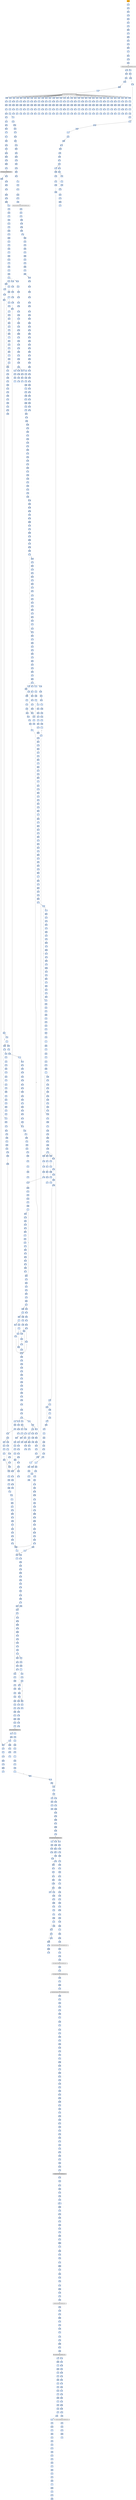 strict digraph G {
	graph [bgcolor=transparent,
		name=G
	];
	node [color=lightsteelblue,
		fillcolor=lightsteelblue,
		shape=rectangle,
		style=filled
	];
	a0x0049e001pusha_	[color=lightgrey,
		fillcolor=orange,
		label=pusha];
	a0x0049e002call_0x0049e00a	[label=call];
	a0x0049e001pusha_ -> a0x0049e002call_0x0049e00a	[color="#000000"];
	a0x0049e00apopl_ebp	[label=popl];
	a0x0049e002call_0x0049e00a -> a0x0049e00apopl_ebp	[color="#000000"];
	a0x0049e00bincl_ebp	[label=incl];
	a0x0049e00apopl_ebp -> a0x0049e00bincl_ebp	[color="#000000"];
	a0x0049e00cpushl_ebp	[label=pushl];
	a0x0049e00bincl_ebp -> a0x0049e00cpushl_ebp	[color="#000000"];
	a0x0049e00dret	[label=ret];
	a0x0049e00cpushl_ebp -> a0x0049e00dret	[color="#000000"];
	a0x0049e008jmp_0x0049e00e	[label=jmp];
	a0x0049e00dret -> a0x0049e008jmp_0x0049e00e	[color="#000000"];
	a0x0049e00ecall_0x0049e014	[label=call];
	a0x0049e008jmp_0x0049e00e -> a0x0049e00ecall_0x0049e014	[color="#000000"];
	a0x0049e014popl_ebp	[label=popl];
	a0x0049e00ecall_0x0049e014 -> a0x0049e014popl_ebp	[color="#000000"];
	a0x0049e015movl_0xffffffedUINT32_ebx	[label=movl];
	a0x0049e014popl_ebp -> a0x0049e015movl_0xffffffedUINT32_ebx	[color="#000000"];
	a0x0049e01aaddl_ebp_ebx	[label=addl];
	a0x0049e015movl_0xffffffedUINT32_ebx -> a0x0049e01aaddl_ebp_ebx	[color="#000000"];
	a0x0049e01csubl_0x9e000UINT32_ebx	[label=subl];
	a0x0049e01aaddl_ebp_ebx -> a0x0049e01csubl_0x9e000UINT32_ebx	[color="#000000"];
	a0x0049e022cmpl_0x0UINT8_0x488ebp_	[label=cmpl];
	a0x0049e01csubl_0x9e000UINT32_ebx -> a0x0049e022cmpl_0x0UINT8_0x488ebp_	[color="#000000"];
	a0x0049e029movl_ebx_0x488ebp_	[label=movl];
	a0x0049e022cmpl_0x0UINT8_0x488ebp_ -> a0x0049e029movl_ebx_0x488ebp_	[color="#000000"];
	a0x0049e02fjne_0x0049e400	[label=jne];
	a0x0049e029movl_ebx_0x488ebp_ -> a0x0049e02fjne_0x0049e400	[color="#000000"];
	a0x0049e035leal_0x494ebp__eax	[label=leal];
	a0x0049e02fjne_0x0049e400 -> a0x0049e035leal_0x494ebp__eax	[color="#000000",
		label=F];
	a0x0049e03bpushl_eax	[label=pushl];
	a0x0049e035leal_0x494ebp__eax -> a0x0049e03bpushl_eax	[color="#000000"];
	a0x0049e03ccall_0xfa9ebp_	[label=call];
	a0x0049e03bpushl_eax -> a0x0049e03ccall_0xfa9ebp_	[color="#000000"];
	GETMODULEHANDLEA_KERNEL32_DLL	[color=lightgrey,
		fillcolor=lightgrey,
		label="GETMODULEHANDLEA-KERNEL32-DLL"];
	a0x0049e03ccall_0xfa9ebp_ -> GETMODULEHANDLEA_KERNEL32_DLL	[color="#000000"];
	a0x0049e042movl_eax_0x48cebp_	[label=movl];
	GETMODULEHANDLEA_KERNEL32_DLL -> a0x0049e042movl_eax_0x48cebp_	[color="#000000"];
	a0x0049e287testl_eax_eax	[label=testl];
	GETMODULEHANDLEA_KERNEL32_DLL -> a0x0049e287testl_eax_eax	[color="#000000"];
	a0x0049e048movl_eax_esi	[label=movl];
	a0x0049e042movl_eax_0x48cebp_ -> a0x0049e048movl_eax_esi	[color="#000000"];
	a0x0049e04aleal_0x51ebp__edi	[label=leal];
	a0x0049e048movl_eax_esi -> a0x0049e04aleal_0x51ebp__edi	[color="#000000"];
	a0x0049e04dpushl_edi	[label=pushl];
	a0x0049e04aleal_0x51ebp__edi -> a0x0049e04dpushl_edi	[color="#000000"];
	a0x0049e04epushl_esi	[label=pushl];
	a0x0049e04dpushl_edi -> a0x0049e04epushl_esi	[color="#000000"];
	a0x0049e04fcall_0xfa5ebp_	[label=call];
	a0x0049e04epushl_esi -> a0x0049e04fcall_0xfa5ebp_	[color="#000000"];
	GETPROCADDRESS_KERNEL32_DLL	[color=lightgrey,
		fillcolor=lightgrey,
		label="GETPROCADDRESS-KERNEL32-DLL"];
	a0x0049e04fcall_0xfa5ebp_ -> GETPROCADDRESS_KERNEL32_DLL	[color="#000000"];
	a0x0049e055stosl_eax_es_edi_	[label=stosl];
	GETPROCADDRESS_KERNEL32_DLL -> a0x0049e055stosl_eax_es_edi_	[color="#000000"];
	a0x0049e2eetestl_eax_eax	[label=testl];
	GETPROCADDRESS_KERNEL32_DLL -> a0x0049e2eetestl_eax_eax	[color="#000000"];
	a0x0042071exorl_0x43e0d0_eax	[label=xorl];
	GETPROCADDRESS_KERNEL32_DLL -> a0x0042071exorl_0x43e0d0_eax	[color="#000000"];
	a0x00420731xorl_0x43e0d0_eax	[label=xorl];
	GETPROCADDRESS_KERNEL32_DLL -> a0x00420731xorl_0x43e0d0_eax	[color="#000000"];
	a0x00420744xorl_0x43e0d0_eax	[label=xorl];
	GETPROCADDRESS_KERNEL32_DLL -> a0x00420744xorl_0x43e0d0_eax	[color="#000000"];
	a0x00420757xorl_0x43e0d0_eax	[label=xorl];
	GETPROCADDRESS_KERNEL32_DLL -> a0x00420757xorl_0x43e0d0_eax	[color="#000000"];
	a0x0042076axorl_0x43e0d0_eax	[label=xorl];
	GETPROCADDRESS_KERNEL32_DLL -> a0x0042076axorl_0x43e0d0_eax	[color="#000000"];
	a0x0042077dxorl_0x43e0d0_eax	[label=xorl];
	GETPROCADDRESS_KERNEL32_DLL -> a0x0042077dxorl_0x43e0d0_eax	[color="#000000"];
	a0x00420790xorl_0x43e0d0_eax	[label=xorl];
	GETPROCADDRESS_KERNEL32_DLL -> a0x00420790xorl_0x43e0d0_eax	[color="#000000"];
	a0x004207a3xorl_0x43e0d0_eax	[label=xorl];
	GETPROCADDRESS_KERNEL32_DLL -> a0x004207a3xorl_0x43e0d0_eax	[color="#000000"];
	a0x004207b6xorl_0x43e0d0_eax	[label=xorl];
	GETPROCADDRESS_KERNEL32_DLL -> a0x004207b6xorl_0x43e0d0_eax	[color="#000000"];
	a0x004207c9xorl_0x43e0d0_eax	[label=xorl];
	GETPROCADDRESS_KERNEL32_DLL -> a0x004207c9xorl_0x43e0d0_eax	[color="#000000"];
	a0x004207dcxorl_0x43e0d0_eax	[label=xorl];
	GETPROCADDRESS_KERNEL32_DLL -> a0x004207dcxorl_0x43e0d0_eax	[color="#000000"];
	a0x004207efxorl_0x43e0d0_eax	[label=xorl];
	GETPROCADDRESS_KERNEL32_DLL -> a0x004207efxorl_0x43e0d0_eax	[color="#000000"];
	a0x00420802xorl_0x43e0d0_eax	[label=xorl];
	GETPROCADDRESS_KERNEL32_DLL -> a0x00420802xorl_0x43e0d0_eax	[color="#000000"];
	a0x00420815xorl_0x43e0d0_eax	[label=xorl];
	GETPROCADDRESS_KERNEL32_DLL -> a0x00420815xorl_0x43e0d0_eax	[color="#000000"];
	a0x00420828xorl_0x43e0d0_eax	[label=xorl];
	GETPROCADDRESS_KERNEL32_DLL -> a0x00420828xorl_0x43e0d0_eax	[color="#000000"];
	a0x0042083bxorl_0x43e0d0_eax	[label=xorl];
	GETPROCADDRESS_KERNEL32_DLL -> a0x0042083bxorl_0x43e0d0_eax	[color="#000000"];
	a0x0042084exorl_0x43e0d0_eax	[label=xorl];
	GETPROCADDRESS_KERNEL32_DLL -> a0x0042084exorl_0x43e0d0_eax	[color="#000000"];
	a0x00420861xorl_0x43e0d0_eax	[label=xorl];
	GETPROCADDRESS_KERNEL32_DLL -> a0x00420861xorl_0x43e0d0_eax	[color="#000000"];
	a0x00420874xorl_0x43e0d0_eax	[label=xorl];
	GETPROCADDRESS_KERNEL32_DLL -> a0x00420874xorl_0x43e0d0_eax	[color="#000000"];
	a0x00420887xorl_0x43e0d0_eax	[label=xorl];
	GETPROCADDRESS_KERNEL32_DLL -> a0x00420887xorl_0x43e0d0_eax	[color="#000000"];
	a0x0042089axorl_0x43e0d0_eax	[label=xorl];
	GETPROCADDRESS_KERNEL32_DLL -> a0x0042089axorl_0x43e0d0_eax	[color="#000000"];
	a0x004208adxorl_0x43e0d0_eax	[label=xorl];
	GETPROCADDRESS_KERNEL32_DLL -> a0x004208adxorl_0x43e0d0_eax	[color="#000000"];
	a0x004208c0xorl_0x43e0d0_eax	[label=xorl];
	GETPROCADDRESS_KERNEL32_DLL -> a0x004208c0xorl_0x43e0d0_eax	[color="#000000"];
	a0x004208d3xorl_0x43e0d0_eax	[label=xorl];
	GETPROCADDRESS_KERNEL32_DLL -> a0x004208d3xorl_0x43e0d0_eax	[color="#000000"];
	a0x004208e6xorl_0x43e0d0_eax	[label=xorl];
	GETPROCADDRESS_KERNEL32_DLL -> a0x004208e6xorl_0x43e0d0_eax	[color="#000000"];
	a0x004208f9xorl_0x43e0d0_eax	[label=xorl];
	GETPROCADDRESS_KERNEL32_DLL -> a0x004208f9xorl_0x43e0d0_eax	[color="#000000"];
	a0x0042090cxorl_0x43e0d0_eax	[label=xorl];
	GETPROCADDRESS_KERNEL32_DLL -> a0x0042090cxorl_0x43e0d0_eax	[color="#000000"];
	a0x0042091fxorl_0x43e0d0_eax	[label=xorl];
	GETPROCADDRESS_KERNEL32_DLL -> a0x0042091fxorl_0x43e0d0_eax	[color="#000000"];
	a0x00420932xorl_0x43e0d0_eax	[label=xorl];
	GETPROCADDRESS_KERNEL32_DLL -> a0x00420932xorl_0x43e0d0_eax	[color="#000000"];
	a0x00420945xorl_0x43e0d0_eax	[label=xorl];
	GETPROCADDRESS_KERNEL32_DLL -> a0x00420945xorl_0x43e0d0_eax	[color="#000000"];
	a0x00420958xorl_0x43e0d0_eax	[label=xorl];
	GETPROCADDRESS_KERNEL32_DLL -> a0x00420958xorl_0x43e0d0_eax	[color="#000000"];
	a0x0042096bxorl_0x43e0d0_eax	[label=xorl];
	GETPROCADDRESS_KERNEL32_DLL -> a0x0042096bxorl_0x43e0d0_eax	[color="#000000"];
	a0x0042097exorl_0x43e0d0_eax	[label=xorl];
	GETPROCADDRESS_KERNEL32_DLL -> a0x0042097exorl_0x43e0d0_eax	[color="#000000"];
	a0x0049e056movb_0x0UINT8_al	[label=movb];
	a0x0049e055stosl_eax_es_edi_ -> a0x0049e056movb_0x0UINT8_al	[color="#000000"];
	a0x0049e058scasb_es_edi__al	[label=scasb];
	a0x0049e056movb_0x0UINT8_al -> a0x0049e058scasb_es_edi__al	[color="#000000"];
	a0x0049e059jne_0x0049e058	[label=jne];
	a0x0049e058scasb_es_edi__al -> a0x0049e059jne_0x0049e058	[color="#000000"];
	a0x0049e05bcmpb_al_edi_	[label=cmpb];
	a0x0049e059jne_0x0049e058 -> a0x0049e05bcmpb_al_edi_	[color="#000000",
		label=F];
	a0x0049e05djne_0x0049e04d	[label=jne];
	a0x0049e05bcmpb_al_edi_ -> a0x0049e05djne_0x0049e04d	[color="#000000"];
	a0x0049e05fleal_0x7aebp__eax	[label=leal];
	a0x0049e05djne_0x0049e04d -> a0x0049e05fleal_0x7aebp__eax	[color="#000000",
		label=F];
	a0x0049e062jmp_eax	[label=jmp];
	a0x0049e05fleal_0x7aebp__eax -> a0x0049e062jmp_eax	[color="#000000"];
	a0x0049e08dmovl_0x595ebp__ebx	[label=movl];
	a0x0049e062jmp_eax -> a0x0049e08dmovl_0x595ebp__ebx	[color="#000000"];
	a0x0049e093orl_ebx_ebx	[label=orl];
	a0x0049e08dmovl_0x595ebp__ebx -> a0x0049e093orl_ebx_ebx	[color="#000000"];
	a0x0049e095je_0x0049e0a1	[label=je];
	a0x0049e093orl_ebx_ebx -> a0x0049e095je_0x0049e0a1	[color="#000000"];
	a0x0049e0a1leal_0x5c5ebp__esi	[label=leal];
	a0x0049e095je_0x0049e0a1 -> a0x0049e0a1leal_0x5c5ebp__esi	[color="#000000",
		label=T];
	a0x0049e0a7cmpl_0x0UINT8_esi_	[label=cmpl];
	a0x0049e0a1leal_0x5c5ebp__esi -> a0x0049e0a7cmpl_0x0UINT8_esi_	[color="#000000"];
	a0x0049e0aaje_0x0049e1ba	[label=je];
	a0x0049e0a7cmpl_0x0UINT8_esi_ -> a0x0049e0aaje_0x0049e1ba	[color="#000000"];
	a0x0049e0b0pushl_0x4UINT8	[label=pushl];
	a0x0049e0aaje_0x0049e1ba -> a0x0049e0b0pushl_0x4UINT8	[color="#000000",
		label=F];
	a0x0049e0b2pushl_0x1000UINT32	[label=pushl];
	a0x0049e0b0pushl_0x4UINT8 -> a0x0049e0b2pushl_0x1000UINT32	[color="#000000"];
	a0x0049e0b7pushl_0x1800UINT32	[label=pushl];
	a0x0049e0b2pushl_0x1000UINT32 -> a0x0049e0b7pushl_0x1800UINT32	[color="#000000"];
	a0x0049e0bcpushl_0x0UINT8	[label=pushl];
	a0x0049e0b7pushl_0x1800UINT32 -> a0x0049e0bcpushl_0x0UINT8	[color="#000000"];
	a0x0049e0becall_0x51ebp_	[label=call];
	a0x0049e0bcpushl_0x0UINT8 -> a0x0049e0becall_0x51ebp_	[color="#000000"];
	VIRTUALALLOC_KERNEL32_DLL	[color=lightgrey,
		fillcolor=lightgrey,
		label="VIRTUALALLOC-KERNEL32-DLL"];
	a0x0049e0becall_0x51ebp_ -> VIRTUALALLOC_KERNEL32_DLL	[color="#000000"];
	a0x0049e0c1movl_eax_0x148ebp_	[label=movl];
	VIRTUALALLOC_KERNEL32_DLL -> a0x0049e0c1movl_eax_0x148ebp_	[color="#000000"];
	a0x0049e0e2movl_eax_0x144ebp_	[label=movl];
	VIRTUALALLOC_KERNEL32_DLL -> a0x0049e0e2movl_eax_0x144ebp_	[color="#000000"];
	a0x0049e0c7movl_0x4esi__eax	[label=movl];
	a0x0049e0c1movl_eax_0x148ebp_ -> a0x0049e0c7movl_0x4esi__eax	[color="#000000"];
	a0x0049e0caaddl_0x10eUINT32_eax	[label=addl];
	a0x0049e0c7movl_0x4esi__eax -> a0x0049e0caaddl_0x10eUINT32_eax	[color="#000000"];
	a0x0049e0cfje_0x0049e18c	[label=je];
	a0x0049e0caaddl_0x10eUINT32_eax -> a0x0049e0cfje_0x0049e18c	[color="#000000"];
	a0x0049e0d5pushl_0x4UINT8	[label=pushl];
	a0x0049e0cfje_0x0049e18c -> a0x0049e0d5pushl_0x4UINT8	[color="#000000",
		label=F];
	a0x0049e0d7pushl_0x1000UINT32	[label=pushl];
	a0x0049e0d5pushl_0x4UINT8 -> a0x0049e0d7pushl_0x1000UINT32	[color="#000000"];
	a0x0049e0dcpushl_eax	[label=pushl];
	a0x0049e0d7pushl_0x1000UINT32 -> a0x0049e0dcpushl_eax	[color="#000000"];
	a0x0049e0ddpushl_0x0UINT8	[label=pushl];
	a0x0049e0dcpushl_eax -> a0x0049e0ddpushl_0x0UINT8	[color="#000000"];
	a0x0049e0dfcall_0x51ebp_	[label=call];
	a0x0049e0ddpushl_0x0UINT8 -> a0x0049e0dfcall_0x51ebp_	[color="#000000"];
	a0x0049e0e8pushl_esi	[label=pushl];
	a0x0049e0e2movl_eax_0x144ebp_ -> a0x0049e0e8pushl_esi	[color="#000000"];
	a0x0049e0e9movl_esi__ebx	[label=movl];
	a0x0049e0e8pushl_esi -> a0x0049e0e9movl_esi__ebx	[color="#000000"];
	a0x0049e0ebaddl_0x488ebp__ebx	[label=addl];
	a0x0049e0e9movl_esi__ebx -> a0x0049e0ebaddl_0x488ebp__ebx	[color="#000000"];
	a0x0049e0f1pushl_0x148ebp_	[label=pushl];
	a0x0049e0ebaddl_0x488ebp__ebx -> a0x0049e0f1pushl_0x148ebp_	[color="#000000"];
	a0x0049e0f7pushl_0x4esi_	[label=pushl];
	a0x0049e0f1pushl_0x148ebp_ -> a0x0049e0f7pushl_0x4esi_	[color="#000000"];
	a0x0049e0fapushl_eax	[label=pushl];
	a0x0049e0f7pushl_0x4esi_ -> a0x0049e0fapushl_eax	[color="#000000"];
	a0x0049e0fbpushl_ebx	[label=pushl];
	a0x0049e0fapushl_eax -> a0x0049e0fbpushl_ebx	[color="#000000"];
	a0x0049e0fccall_0x0049e6c8	[label=call];
	a0x0049e0fbpushl_ebx -> a0x0049e0fccall_0x0049e6c8	[color="#000000"];
	a0x0049e6c8movl_0x10esp__eax	[label=movl];
	a0x0049e0fccall_0x0049e6c8 -> a0x0049e6c8movl_0x10esp__eax	[color="#000000"];
	a0x0049e6ccsubl_0x354UINT32_esp	[label=subl];
	a0x0049e6c8movl_0x10esp__eax -> a0x0049e6ccsubl_0x354UINT32_esp	[color="#000000"];
	a0x0049e6d2leal_0x4esp__ecx	[label=leal];
	a0x0049e6ccsubl_0x354UINT32_esp -> a0x0049e6d2leal_0x4esp__ecx	[color="#000000"];
	a0x0049e6d6pushl_eax	[label=pushl];
	a0x0049e6d2leal_0x4esp__ecx -> a0x0049e6d6pushl_eax	[color="#000000"];
	a0x0049e6d7call_0x0049ea84	[label=call];
	a0x0049e6d6pushl_eax -> a0x0049e6d7call_0x0049ea84	[color="#000000"];
	a0x0049ea84pushl_ebx	[label=pushl];
	a0x0049e6d7call_0x0049ea84 -> a0x0049ea84pushl_ebx	[color="#000000"];
	a0x0049ea85pushl_esi	[label=pushl];
	a0x0049ea84pushl_ebx -> a0x0049ea85pushl_esi	[color="#000000"];
	a0x0049ea86pushl_edi	[label=pushl];
	a0x0049ea85pushl_esi -> a0x0049ea86pushl_edi	[color="#000000"];
	a0x0049ea87movl_ecx_edi	[label=movl];
	a0x0049ea86pushl_edi -> a0x0049ea87movl_ecx_edi	[color="#000000"];
	a0x0049ea89xorl_edx_edx	[label=xorl];
	a0x0049ea87movl_ecx_edi -> a0x0049ea89xorl_edx_edx	[color="#000000"];
	a0x0049ea8bxorl_eax_eax	[label=xorl];
	a0x0049ea89xorl_edx_edx -> a0x0049ea8bxorl_eax_eax	[color="#000000"];
	a0x0049ea8dleal_0x268edi__esi	[label=leal];
	a0x0049ea8bxorl_eax_eax -> a0x0049ea8dleal_0x268edi__esi	[color="#000000"];
	a0x0049ea93movl_edx_esi_	[label=movl];
	a0x0049ea8dleal_0x268edi__esi -> a0x0049ea93movl_edx_esi_	[color="#000000"];
	a0x0049ea95pushl_esi	[label=pushl];
	a0x0049ea93movl_edx_esi_ -> a0x0049ea95pushl_esi	[color="#000000"];
	a0x0049ea96call_0x0049ecf2	[label=call];
	a0x0049ea95pushl_esi -> a0x0049ea96call_0x0049ecf2	[color="#000000"];
	a0x0049ecf2call_0x0049ecf8	[label=call];
	a0x0049ea96call_0x0049ecf2 -> a0x0049ecf2call_0x0049ecf8	[color="#000000"];
	a0x0049ecf8popl_esi	[label=popl];
	a0x0049ecf2call_0x0049ecf8 -> a0x0049ecf8popl_esi	[color="#000000"];
	a0x0049ecf9subl_0x46ca5fUINT32_esi	[label=subl];
	a0x0049ecf8popl_esi -> a0x0049ecf9subl_0x46ca5fUINT32_esi	[color="#000000"];
	a0x0049ecffret	[label=ret];
	a0x0049ecf9subl_0x46ca5fUINT32_esi -> a0x0049ecffret	[color="#000000"];
	a0x0049ea9bmovb_0x46c4d2eaxesi__cl	[label=movb];
	a0x0049ecffret -> a0x0049ea9bmovb_0x46c4d2eaxesi__cl	[color="#000000"];
	a0x0049ee18movb_0x46c4d2ebpesi__dl	[label=movb];
	a0x0049ecffret -> a0x0049ee18movb_0x46c4d2ebpesi__dl	[color="#000000"];
	a0x0049ed85movb_0x46c4b6eaxesi__bl	[label=movb];
	a0x0049ecffret -> a0x0049ed85movb_0x46c4b6eaxesi__bl	[color="#000000"];
	a0x0049edefmovb_0x46c49aeaxesi__cl	[label=movb];
	a0x0049ecffret -> a0x0049edefmovb_0x46c49aeaxesi__cl	[color="#000000"];
	a0x0049eaa2popl_esi	[label=popl];
	a0x0049ea9bmovb_0x46c4d2eaxesi__cl -> a0x0049eaa2popl_esi	[color="#000000"];
	a0x0049eaa3movl_0x1UINT32_ebx	[label=movl];
	a0x0049eaa2popl_esi -> a0x0049eaa3movl_0x1UINT32_ebx	[color="#000000"];
	a0x0049eaa8addl_0x4UINT8_esi	[label=addl];
	a0x0049eaa3movl_0x1UINT32_ebx -> a0x0049eaa8addl_0x4UINT8_esi	[color="#000000"];
	a0x0049eaabshll_cl_ebx	[label=shll];
	a0x0049eaa8addl_0x4UINT8_esi -> a0x0049eaabshll_cl_ebx	[color="#000000"];
	a0x0049eaadaddl_ebx_edx	[label=addl];
	a0x0049eaabshll_cl_ebx -> a0x0049eaadaddl_ebx_edx	[color="#000000"];
	a0x0049eaafincl_eax	[label=incl];
	a0x0049eaadaddl_ebx_edx -> a0x0049eaafincl_eax	[color="#000000"];
	a0x0049eab0cmpl_0x3aUINT8_eax	[label=cmpl];
	a0x0049eaafincl_eax -> a0x0049eab0cmpl_0x3aUINT8_eax	[color="#000000"];
	a0x0049eab3jb_0x0049ea93	[label=jb];
	a0x0049eab0cmpl_0x3aUINT8_eax -> a0x0049eab3jb_0x0049ea93	[color="#000000"];
	a0x0049eab5movl_0x10esp__eax	[label=movl];
	a0x0049eab3jb_0x0049ea93 -> a0x0049eab5movl_0x10esp__eax	[color="#000000",
		label=F];
	a0x0049eab9leal_0x10edi__ecx	[label=leal];
	a0x0049eab5movl_0x10esp__eax -> a0x0049eab9leal_0x10edi__ecx	[color="#000000"];
	a0x0049eabcpushl_eax	[label=pushl];
	a0x0049eab9leal_0x10edi__ecx -> a0x0049eabcpushl_eax	[color="#000000"];
	a0x0049eabdpushl_0x2d1UINT32	[label=pushl];
	a0x0049eabcpushl_eax -> a0x0049eabdpushl_0x2d1UINT32	[color="#000000"];
	a0x0049eac2call_0x0049e80f	[label=call];
	a0x0049eabdpushl_0x2d1UINT32 -> a0x0049eac2call_0x0049e80f	[color="#000000"];
	a0x0049e80fmovl_0x4esp__eax	[label=movl];
	a0x0049eac2call_0x0049e80f -> a0x0049e80fmovl_0x4esp__eax	[color="#000000"];
	a0x0049e813movl_0x8esp__edx	[label=movl];
	a0x0049e80fmovl_0x4esp__eax -> a0x0049e813movl_0x8esp__edx	[color="#000000"];
	a0x0049e817movl_eax_0x84ecx_	[label=movl];
	a0x0049e813movl_0x8esp__edx -> a0x0049e817movl_eax_0x84ecx_	[color="#000000"];
	a0x0049e81dmovl_edx_0x88ecx_	[label=movl];
	a0x0049e817movl_eax_0x84ecx_ -> a0x0049e81dmovl_edx_0x88ecx_	[color="#000000"];
	a0x0049e823leal_edxeax4__eax	[label=leal];
	a0x0049e81dmovl_edx_0x88ecx_ -> a0x0049e823leal_edxeax4__eax	[color="#000000"];
	a0x0049e826movl_eax_0x8cecx_	[label=movl];
	a0x0049e823leal_edxeax4__eax -> a0x0049e826movl_eax_0x8cecx_	[color="#000000"];
	a0x0049e82caddl_0x100UINT32_eax	[label=addl];
	a0x0049e826movl_eax_0x8cecx_ -> a0x0049e82caddl_0x100UINT32_eax	[color="#000000"];
	a0x0049e831ret_0x8UINT16	[label=ret];
	a0x0049e82caddl_0x100UINT32_eax -> a0x0049e831ret_0x8UINT16	[color="#000000"];
	a0x0049eac7pushl_eax	[label=pushl];
	a0x0049e831ret_0x8UINT16 -> a0x0049eac7pushl_eax	[color="#000000"];
	a0x0049ead5pushl_eax	[label=pushl];
	a0x0049e831ret_0x8UINT16 -> a0x0049ead5pushl_eax	[color="#000000"];
	a0x0049eae3pushl_eax	[label=pushl];
	a0x0049e831ret_0x8UINT16 -> a0x0049eae3pushl_eax	[color="#000000"];
	a0x0049eaf1movl_eax_0x260edi_	[label=movl];
	a0x0049e831ret_0x8UINT16 -> a0x0049eaf1movl_eax_0x260edi_	[color="#000000"];
	a0x0049eac8pushl_0x1cUINT8	[label=pushl];
	a0x0049eac7pushl_eax -> a0x0049eac8pushl_0x1cUINT8	[color="#000000"];
	a0x0049eacaleal_0xa0edi__ecx	[label=leal];
	a0x0049eac8pushl_0x1cUINT8 -> a0x0049eacaleal_0xa0edi__ecx	[color="#000000"];
	a0x0049ead0call_0x0049e80f	[label=call];
	a0x0049eacaleal_0xa0edi__ecx -> a0x0049ead0call_0x0049e80f	[color="#000000"];
	a0x0049ead6pushl_0x8UINT8	[label=pushl];
	a0x0049ead5pushl_eax -> a0x0049ead6pushl_0x8UINT8	[color="#000000"];
	a0x0049ead8leal_0x130edi__ecx	[label=leal];
	a0x0049ead6pushl_0x8UINT8 -> a0x0049ead8leal_0x130edi__ecx	[color="#000000"];
	a0x0049eadecall_0x0049e80f	[label=call];
	a0x0049ead8leal_0x130edi__ecx -> a0x0049eadecall_0x0049e80f	[color="#000000"];
	a0x0049eae4pushl_0x13UINT8	[label=pushl];
	a0x0049eae3pushl_eax -> a0x0049eae4pushl_0x13UINT8	[color="#000000"];
	a0x0049eae6leal_0x1c0edi__ecx	[label=leal];
	a0x0049eae4pushl_0x13UINT8 -> a0x0049eae6leal_0x1c0edi__ecx	[color="#000000"];
	a0x0049eaeccall_0x0049e80f	[label=call];
	a0x0049eae6leal_0x1c0edi__ecx -> a0x0049eaeccall_0x0049e80f	[color="#000000"];
	a0x0049eaf7popl_edi	[label=popl];
	a0x0049eaf1movl_eax_0x260edi_ -> a0x0049eaf7popl_edi	[color="#000000"];
	a0x0049eaf8popl_esi	[label=popl];
	a0x0049eaf7popl_edi -> a0x0049eaf8popl_esi	[color="#000000"];
	a0x0049eaf9addl_0x2f5UINT32_eax	[label=addl];
	a0x0049eaf8popl_esi -> a0x0049eaf9addl_0x2f5UINT32_eax	[color="#000000"];
	a0x0049eafepopl_ebx	[label=popl];
	a0x0049eaf9addl_0x2f5UINT32_eax -> a0x0049eafepopl_ebx	[color="#000000"];
	a0x0049eaffret_0x4UINT16	[label=ret];
	a0x0049eafepopl_ebx -> a0x0049eaffret_0x4UINT16	[color="#000000"];
	a0x0049e6dcmovl_0x35cesp__ecx	[label=movl];
	a0x0049eaffret_0x4UINT16 -> a0x0049e6dcmovl_0x35cesp__ecx	[color="#000000"];
	a0x0049e6e3movl_0x358esp__edx	[label=movl];
	a0x0049e6dcmovl_0x35cesp__ecx -> a0x0049e6e3movl_0x358esp__edx	[color="#000000"];
	a0x0049e6eapushl_ecx	[label=pushl];
	a0x0049e6e3movl_0x358esp__edx -> a0x0049e6eapushl_ecx	[color="#000000"];
	a0x0049e6ebpushl_edx	[label=pushl];
	a0x0049e6eapushl_ecx -> a0x0049e6ebpushl_edx	[color="#000000"];
	a0x0049e6ecleal_0xcesp__ecx	[label=leal];
	a0x0049e6ebpushl_edx -> a0x0049e6ecleal_0xcesp__ecx	[color="#000000"];
	a0x0049e6f0call_0x0049eb02	[label=call];
	a0x0049e6ecleal_0xcesp__ecx -> a0x0049e6f0call_0x0049eb02	[color="#000000"];
	a0x0049eb02movl_0x8esp__eax	[label=movl];
	a0x0049e6f0call_0x0049eb02 -> a0x0049eb02movl_0x8esp__eax	[color="#000000"];
	a0x0049eb06movl_ecx_edx	[label=movl];
	a0x0049eb02movl_0x8esp__eax -> a0x0049eb06movl_ecx_edx	[color="#000000"];
	a0x0049eb08movl_0x4esp__ecx	[label=movl];
	a0x0049eb06movl_ecx_edx -> a0x0049eb08movl_0x4esp__ecx	[color="#000000"];
	a0x0049eb0cpushl_edi	[label=pushl];
	a0x0049eb08movl_0x4esp__ecx -> a0x0049eb0cpushl_edi	[color="#000000"];
	a0x0049eb0dmovl_eax_edx_	[label=movl];
	a0x0049eb0cpushl_edi -> a0x0049eb0dmovl_eax_edx_	[color="#000000"];
	a0x0049eb0fleal_0x4edx__eax	[label=leal];
	a0x0049eb0dmovl_eax_edx_ -> a0x0049eb0fleal_0x4edx__eax	[color="#000000"];
	a0x0049eb12movl_ecx_eax_	[label=movl];
	a0x0049eb0fleal_0x4edx__eax -> a0x0049eb12movl_ecx_eax_	[color="#000000"];
	a0x0049eb14movl_0x20UINT32_0x4eax_	[label=movl];
	a0x0049eb12movl_ecx_eax_ -> a0x0049eb14movl_0x20UINT32_0x4eax_	[color="#000000"];
	a0x0049eb1bmovl_eax_0x10edx_	[label=movl];
	a0x0049eb14movl_0x20UINT32_0x4eax_ -> a0x0049eb1bmovl_eax_0x10edx_	[color="#000000"];
	a0x0049eb1emovl_eax_0xa0edx_	[label=movl];
	a0x0049eb1bmovl_eax_0x10edx_ -> a0x0049eb1emovl_eax_0xa0edx_	[color="#000000"];
	a0x0049eb24movl_eax_0x130edx_	[label=movl];
	a0x0049eb1emovl_eax_0xa0edx_ -> a0x0049eb24movl_eax_0x130edx_	[color="#000000"];
	a0x0049eb2amovl_eax_0x1c0edx_	[label=movl];
	a0x0049eb24movl_eax_0x130edx_ -> a0x0049eb2amovl_eax_0x1c0edx_	[color="#000000"];
	a0x0049eb30xorl_eax_eax	[label=xorl];
	a0x0049eb2amovl_eax_0x1c0edx_ -> a0x0049eb30xorl_eax_eax	[color="#000000"];
	a0x0049eb32movl_0xbdUINT32_ecx	[label=movl];
	a0x0049eb30xorl_eax_eax -> a0x0049eb32movl_0xbdUINT32_ecx	[color="#000000"];
	a0x0049eb37movl_eax_0x250edx_	[label=movl];
	a0x0049eb32movl_0xbdUINT32_ecx -> a0x0049eb37movl_eax_0x250edx_	[color="#000000"];
	a0x0049eb3dmovl_eax_0x254edx_	[label=movl];
	a0x0049eb37movl_eax_0x250edx_ -> a0x0049eb3dmovl_eax_0x254edx_	[color="#000000"];
	a0x0049eb43movl_eax_0x258edx_	[label=movl];
	a0x0049eb3dmovl_eax_0x254edx_ -> a0x0049eb43movl_eax_0x258edx_	[color="#000000"];
	a0x0049eb49movl_0x260edx__edi	[label=movl];
	a0x0049eb43movl_eax_0x258edx_ -> a0x0049eb49movl_0x260edx__edi	[color="#000000"];
	a0x0049eb4fmovl_eax_0x25cedx_	[label=movl];
	a0x0049eb49movl_0x260edx__edi -> a0x0049eb4fmovl_eax_0x25cedx_	[color="#000000"];
	a0x0049eb55repz_stosl_eax_es_edi_	[label=repz];
	a0x0049eb4fmovl_eax_0x25cedx_ -> a0x0049eb55repz_stosl_eax_es_edi_	[color="#000000"];
	a0x0049eb57movl_edx_ecx	[label=movl];
	a0x0049eb55repz_stosl_eax_es_edi_ -> a0x0049eb57movl_edx_ecx	[color="#000000"];
	a0x0049eb59stosb_al_es_edi_	[label=stosb];
	a0x0049eb57movl_edx_ecx -> a0x0049eb59stosb_al_es_edi_	[color="#000000"];
	a0x0049eb5acall_0x0049eb63	[label=call];
	a0x0049eb59stosb_al_es_edi_ -> a0x0049eb5acall_0x0049eb63	[color="#000000"];
	a0x0049eb63subl_0x30cUINT32_esp	[label=subl];
	a0x0049eb5acall_0x0049eb63 -> a0x0049eb63subl_0x30cUINT32_esp	[color="#000000"];
	a0x0049eb69pushl_ebx	[label=pushl];
	a0x0049eb63subl_0x30cUINT32_esp -> a0x0049eb69pushl_ebx	[color="#000000"];
	a0x0049eb6amovl_ecx_ebx	[label=movl];
	a0x0049eb69pushl_ebx -> a0x0049eb6amovl_ecx_ebx	[color="#000000"];
	a0x0049eb6cpushl_ebp	[label=pushl];
	a0x0049eb6amovl_ecx_ebx -> a0x0049eb6cpushl_ebp	[color="#000000"];
	a0x0049eb6dpushl_esi	[label=pushl];
	a0x0049eb6cpushl_ebp -> a0x0049eb6dpushl_esi	[color="#000000"];
	a0x0049eb6eleal_0x4ebx__ebp	[label=leal];
	a0x0049eb6dpushl_esi -> a0x0049eb6eleal_0x4ebx__ebp	[color="#000000"];
	a0x0049eb71pushl_edi	[label=pushl];
	a0x0049eb6eleal_0x4ebx__ebp -> a0x0049eb71pushl_edi	[color="#000000"];
	a0x0049eb72pushl_0x1UINT8	[label=pushl];
	a0x0049eb71pushl_edi -> a0x0049eb72pushl_0x1UINT8	[color="#000000"];
	a0x0049eb74movl_ebp_ecx	[label=movl];
	a0x0049eb72pushl_0x1UINT8 -> a0x0049eb74movl_ebp_ecx	[color="#000000"];
	a0x0049eb76call_0x0049e7a4	[label=call];
	a0x0049eb74movl_ebp_ecx -> a0x0049eb76call_0x0049e7a4	[color="#000000"];
	a0x0049e7a4pushl_ecx	[label=pushl];
	a0x0049eb76call_0x0049e7a4 -> a0x0049e7a4pushl_ecx	[color="#000000"];
	a0x0049e7a5movl_ecx_edx	[label=movl];
	a0x0049e7a4pushl_ecx -> a0x0049e7a5movl_ecx_edx	[color="#000000"];
	a0x0049e7a7pushl_esi	[label=pushl];
	a0x0049e7a5movl_ecx_edx -> a0x0049e7a7pushl_esi	[color="#000000"];
	a0x0049e7a8movl_0x8UINT32_ecx	[label=movl];
	a0x0049e7a7pushl_esi -> a0x0049e7a8movl_0x8UINT32_ecx	[color="#000000"];
	a0x0049e7adpushl_edi	[label=pushl];
	a0x0049e7a8movl_0x8UINT32_ecx -> a0x0049e7adpushl_edi	[color="#000000"];
	a0x0049e7aecmpl_ecx_0x4edx_	[label=cmpl];
	a0x0049e7adpushl_edi -> a0x0049e7aecmpl_ecx_0x4edx_	[color="#000000"];
	a0x0049e7b1jb_0x0049e7e8	[label=jb];
	a0x0049e7aecmpl_ecx_0x4edx_ -> a0x0049e7b1jb_0x0049e7e8	[color="#000000"];
	a0x0049e7b3pushl_ebx	[label=pushl];
	a0x0049e7b1jb_0x0049e7e8 -> a0x0049e7b3pushl_ebx	[color="#000000",
		label=F];
	a0x0049e7e8movl_0x4edx__esi	[label=movl];
	a0x0049e7b1jb_0x0049e7e8 -> a0x0049e7e8movl_0x4edx__esi	[color="#000000",
		label=T];
	a0x0049e7b4movl_0xfffffff8UINT32_esi	[label=movl];
	a0x0049e7b3pushl_ebx -> a0x0049e7b4movl_0xfffffff8UINT32_esi	[color="#000000"];
	a0x0049e7b9movl_edx__eax	[label=movl];
	a0x0049e7b4movl_0xfffffff8UINT32_esi -> a0x0049e7b9movl_edx__eax	[color="#000000"];
	a0x0049e7bbmovb_eax__bl	[label=movb];
	a0x0049e7b9movl_edx__eax -> a0x0049e7bbmovb_eax__bl	[color="#000000"];
	a0x0049e7bdincl_eax	[label=incl];
	a0x0049e7bbmovb_eax__bl -> a0x0049e7bdincl_eax	[color="#000000"];
	a0x0049e7bemovb_bl_0xcesp_	[label=movb];
	a0x0049e7bdincl_eax -> a0x0049e7bemovb_bl_0xcesp_	[color="#000000"];
	a0x0049e7c2movl_eax_edx_	[label=movl];
	a0x0049e7bemovb_bl_0xcesp_ -> a0x0049e7c2movl_eax_edx_	[color="#000000"];
	a0x0049e7c4movl_0x8edx__eax	[label=movl];
	a0x0049e7c2movl_eax_edx_ -> a0x0049e7c4movl_0x8edx__eax	[color="#000000"];
	a0x0049e7c7movl_0xcesp__edi	[label=movl];
	a0x0049e7c4movl_0x8edx__eax -> a0x0049e7c7movl_0xcesp__edi	[color="#000000"];
	a0x0049e7cbshll_0x8UINT8_eax	[label=shll];
	a0x0049e7c7movl_0xcesp__edi -> a0x0049e7cbshll_0x8UINT8_eax	[color="#000000"];
	a0x0049e7ceandl_0xffUINT32_edi	[label=andl];
	a0x0049e7cbshll_0x8UINT8_eax -> a0x0049e7ceandl_0xffUINT32_edi	[color="#000000"];
	a0x0049e7d4orl_edi_eax	[label=orl];
	a0x0049e7ceandl_0xffUINT32_edi -> a0x0049e7d4orl_edi_eax	[color="#000000"];
	a0x0049e7d6movl_0x4edx__edi	[label=movl];
	a0x0049e7d4orl_edi_eax -> a0x0049e7d6movl_0x4edx__edi	[color="#000000"];
	a0x0049e7d9addl_esi_edi	[label=addl];
	a0x0049e7d6movl_0x4edx__edi -> a0x0049e7d9addl_esi_edi	[color="#000000"];
	a0x0049e7dbmovl_eax_0x8edx_	[label=movl];
	a0x0049e7d9addl_esi_edi -> a0x0049e7dbmovl_eax_0x8edx_	[color="#000000"];
	a0x0049e7demovl_edi_eax	[label=movl];
	a0x0049e7dbmovl_eax_0x8edx_ -> a0x0049e7demovl_edi_eax	[color="#000000"];
	a0x0049e7e0movl_edi_0x4edx_	[label=movl];
	a0x0049e7demovl_edi_eax -> a0x0049e7e0movl_edi_0x4edx_	[color="#000000"];
	a0x0049e7e3cmpl_ecx_eax	[label=cmpl];
	a0x0049e7e0movl_edi_0x4edx_ -> a0x0049e7e3cmpl_ecx_eax	[color="#000000"];
	a0x0049e7e5jae_0x0049e7b9	[label=jae];
	a0x0049e7e3cmpl_ecx_eax -> a0x0049e7e5jae_0x0049e7b9	[color="#000000"];
	a0x0049e7e7popl_ebx	[label=popl];
	a0x0049e7e5jae_0x0049e7b9 -> a0x0049e7e7popl_ebx	[color="#000000",
		label=F];
	a0x0049e7e7popl_ebx -> a0x0049e7e8movl_0x4edx__esi	[color="#000000"];
	a0x0049e7ebmovl_0x8edx__eax	[label=movl];
	a0x0049e7e8movl_0x4edx__esi -> a0x0049e7ebmovl_0x8edx__eax	[color="#000000"];
	a0x0049e7eemovl_0x10esp__edi	[label=movl];
	a0x0049e7ebmovl_0x8edx__eax -> a0x0049e7eemovl_0x10esp__edi	[color="#000000"];
	a0x0049e7f2subl_esi_ecx	[label=subl];
	a0x0049e7eemovl_0x10esp__edi -> a0x0049e7f2subl_esi_ecx	[color="#000000"];
	a0x0049e7f4shrl_cl_eax	[label=shrl];
	a0x0049e7f2subl_esi_ecx -> a0x0049e7f4shrl_cl_eax	[color="#000000"];
	a0x0049e7f6movl_0x18UINT32_ecx	[label=movl];
	a0x0049e7f4shrl_cl_eax -> a0x0049e7f6movl_0x18UINT32_ecx	[color="#000000"];
	a0x0049e7fbsubl_edi_ecx	[label=subl];
	a0x0049e7f6movl_0x18UINT32_ecx -> a0x0049e7fbsubl_edi_ecx	[color="#000000"];
	a0x0049e7fdandl_0xffffffUINT32_eax	[label=andl];
	a0x0049e7fbsubl_edi_ecx -> a0x0049e7fdandl_0xffffffUINT32_eax	[color="#000000"];
	a0x0049e802shrl_cl_eax	[label=shrl];
	a0x0049e7fdandl_0xffffffUINT32_eax -> a0x0049e802shrl_cl_eax	[color="#000000"];
	a0x0049e804addl_edi_esi	[label=addl];
	a0x0049e802shrl_cl_eax -> a0x0049e804addl_edi_esi	[color="#000000"];
	a0x0049e806popl_edi	[label=popl];
	a0x0049e804addl_edi_esi -> a0x0049e806popl_edi	[color="#000000"];
	a0x0049e807movl_esi_0x4edx_	[label=movl];
	a0x0049e806popl_edi -> a0x0049e807movl_esi_0x4edx_	[color="#000000"];
	a0x0049e80apopl_esi	[label=popl];
	a0x0049e807movl_esi_0x4edx_ -> a0x0049e80apopl_esi	[color="#000000"];
	a0x0049e80bpopl_ecx	[label=popl];
	a0x0049e80apopl_esi -> a0x0049e80bpopl_ecx	[color="#000000"];
	a0x0049e80cret_0x4UINT16	[label=ret];
	a0x0049e80bpopl_ecx -> a0x0049e80cret_0x4UINT16	[color="#000000"];
	a0x0049eb7btestl_eax_eax	[label=testl];
	a0x0049e80cret_0x4UINT16 -> a0x0049eb7btestl_eax_eax	[color="#000000"];
	a0x0049eb98movb_al_0x10espesi_	[label=movb];
	a0x0049e80cret_0x4UINT16 -> a0x0049eb98movb_al_0x10espesi_	[color="#000000"];
	a0x0049ebf1addl_0x3UINT8_eax	[label=addl];
	a0x0049e80cret_0x4UINT16 -> a0x0049ebf1addl_0x3UINT8_eax	[color="#000000"];
	a0x0049ec1eaddl_0x3UINT8_eax	[label=addl];
	a0x0049e80cret_0x4UINT16 -> a0x0049ec1eaddl_0x3UINT8_eax	[color="#000000"];
	a0x0049ec2caddl_0xbUINT8_eax	[label=addl];
	a0x0049e80cret_0x4UINT16 -> a0x0049ec2caddl_0xbUINT8_eax	[color="#000000"];
	a0x0049eb7djne_0x0049eb8d	[label=jne];
	a0x0049eb7btestl_eax_eax -> a0x0049eb7djne_0x0049eb8d	[color="#000000"];
	a0x0049eb7fmovl_0x260ebx__edi	[label=movl];
	a0x0049eb7djne_0x0049eb8d -> a0x0049eb7fmovl_0x260ebx__edi	[color="#000000",
		label=F];
	a0x0049eb8dxorl_esi_esi	[label=xorl];
	a0x0049eb7djne_0x0049eb8d -> a0x0049eb8dxorl_esi_esi	[color="#000000",
		label=T];
	a0x0049eb85movl_0xbdUINT32_ecx	[label=movl];
	a0x0049eb7fmovl_0x260ebx__edi -> a0x0049eb85movl_0xbdUINT32_ecx	[color="#000000"];
	a0x0049eb8arepz_stosl_eax_es_edi_	[label=repz];
	a0x0049eb85movl_0xbdUINT32_ecx -> a0x0049eb8arepz_stosl_eax_es_edi_	[color="#000000"];
	a0x0049eb8cstosb_al_es_edi_	[label=stosb];
	a0x0049eb8arepz_stosl_eax_es_edi_ -> a0x0049eb8cstosb_al_es_edi_	[color="#000000"];
	a0x0049eb8cstosb_al_es_edi_ -> a0x0049eb8dxorl_esi_esi	[color="#000000"];
	a0x0049eb8fpushl_0x4UINT8	[label=pushl];
	a0x0049eb8dxorl_esi_esi -> a0x0049eb8fpushl_0x4UINT8	[color="#000000"];
	a0x0049eb91movl_ebp_ecx	[label=movl];
	a0x0049eb8fpushl_0x4UINT8 -> a0x0049eb91movl_ebp_ecx	[color="#000000"];
	a0x0049eb93call_0x0049e7a4	[label=call];
	a0x0049eb91movl_ebp_ecx -> a0x0049eb93call_0x0049e7a4	[color="#000000"];
	a0x0049eb9cincl_esi	[label=incl];
	a0x0049eb98movb_al_0x10espesi_ -> a0x0049eb9cincl_esi	[color="#000000"];
	a0x0049eb9dcmpl_0x13UINT8_esi	[label=cmpl];
	a0x0049eb9cincl_esi -> a0x0049eb9dcmpl_0x13UINT8_esi	[color="#000000"];
	a0x0049eba0jb_0x0049eb8f	[label=jb];
	a0x0049eb9dcmpl_0x13UINT8_esi -> a0x0049eba0jb_0x0049eb8f	[color="#000000"];
	a0x0049eba0jb_0x0049eb8f -> a0x0049eb8fpushl_0x4UINT8	[color="#000000",
		label=T];
	a0x0049eba2leal_0x1c0ebx__edi	[label=leal];
	a0x0049eba0jb_0x0049eb8f -> a0x0049eba2leal_0x1c0ebx__edi	[color="#000000",
		label=F];
	a0x0049eba8leal_0x10esp__eax	[label=leal];
	a0x0049eba2leal_0x1c0ebx__edi -> a0x0049eba8leal_0x10esp__eax	[color="#000000"];
	a0x0049ebacpushl_eax	[label=pushl];
	a0x0049eba8leal_0x10esp__eax -> a0x0049ebacpushl_eax	[color="#000000"];
	a0x0049ebadmovl_edi_ecx	[label=movl];
	a0x0049ebacpushl_eax -> a0x0049ebadmovl_edi_ecx	[color="#000000"];
	a0x0049ebafcall_0x0049e834	[label=call];
	a0x0049ebadmovl_edi_ecx -> a0x0049ebafcall_0x0049e834	[color="#000000"];
	a0x0049e834subl_0x98UINT32_esp	[label=subl];
	a0x0049ebafcall_0x0049e834 -> a0x0049e834subl_0x98UINT32_esp	[color="#000000"];
	a0x0049e83apushl_ebx	[label=pushl];
	a0x0049e834subl_0x98UINT32_esp -> a0x0049e83apushl_ebx	[color="#000000"];
	a0x0049e83bpushl_ebp	[label=pushl];
	a0x0049e83apushl_ebx -> a0x0049e83bpushl_ebp	[color="#000000"];
	a0x0049e83cpushl_esi	[label=pushl];
	a0x0049e83bpushl_ebp -> a0x0049e83cpushl_esi	[color="#000000"];
	a0x0049e83dmovl_ecx_edx	[label=movl];
	a0x0049e83cpushl_esi -> a0x0049e83dmovl_ecx_edx	[color="#000000"];
	a0x0049e83fpushl_edi	[label=pushl];
	a0x0049e83dmovl_ecx_edx -> a0x0049e83fpushl_edi	[color="#000000"];
	a0x0049e840movl_0xfUINT32_ecx	[label=movl];
	a0x0049e83fpushl_edi -> a0x0049e840movl_0xfUINT32_ecx	[color="#000000"];
	a0x0049e845movl_0x84edx__ebp	[label=movl];
	a0x0049e840movl_0xfUINT32_ecx -> a0x0049e845movl_0x84edx__ebp	[color="#000000"];
	a0x0049e84bxorl_eax_eax	[label=xorl];
	a0x0049e845movl_0x84edx__ebp -> a0x0049e84bxorl_eax_eax	[color="#000000"];
	a0x0049e84dleal_0x2cesp__edi	[label=leal];
	a0x0049e84bxorl_eax_eax -> a0x0049e84dleal_0x2cesp__edi	[color="#000000"];
	a0x0049e851xorl_esi_esi	[label=xorl];
	a0x0049e84dleal_0x2cesp__edi -> a0x0049e851xorl_esi_esi	[color="#000000"];
	a0x0049e853repz_stosl_eax_es_edi_	[label=repz];
	a0x0049e851xorl_esi_esi -> a0x0049e853repz_stosl_eax_es_edi_	[color="#000000"];
	a0x0049e855movl_0xacesp__edi	[label=movl];
	a0x0049e853repz_stosl_eax_es_edi_ -> a0x0049e855movl_0xacesp__edi	[color="#000000"];
	a0x0049e85ccmpl_esi_ebp	[label=cmpl];
	a0x0049e855movl_0xacesp__edi -> a0x0049e85ccmpl_esi_ebp	[color="#000000"];
	a0x0049e85emovl_edx_0x20esp_	[label=movl];
	a0x0049e85ccmpl_esi_ebp -> a0x0049e85emovl_edx_0x20esp_	[color="#000000"];
	a0x0049e862jbe_0x0049e879	[label=jbe];
	a0x0049e85emovl_edx_0x20esp_ -> a0x0049e862jbe_0x0049e879	[color="#000000"];
	a0x0049e864xorl_ecx_ecx	[label=xorl];
	a0x0049e862jbe_0x0049e879 -> a0x0049e864xorl_ecx_ecx	[color="#000000",
		label=F];
	a0x0049e866movb_eaxedi__cl	[label=movb];
	a0x0049e864xorl_ecx_ecx -> a0x0049e866movb_eaxedi__cl	[color="#000000"];
	a0x0049e869movl_0x28especx4__ebx	[label=movl];
	a0x0049e866movb_eaxedi__cl -> a0x0049e869movl_0x28especx4__ebx	[color="#000000"];
	a0x0049e86dleal_0x28especx4__ecx	[label=leal];
	a0x0049e869movl_0x28especx4__ebx -> a0x0049e86dleal_0x28especx4__ecx	[color="#000000"];
	a0x0049e871incl_ebx	[label=incl];
	a0x0049e86dleal_0x28especx4__ecx -> a0x0049e871incl_ebx	[color="#000000"];
	a0x0049e872incl_eax	[label=incl];
	a0x0049e871incl_ebx -> a0x0049e872incl_eax	[color="#000000"];
	a0x0049e873cmpl_ebp_eax	[label=cmpl];
	a0x0049e872incl_eax -> a0x0049e873cmpl_ebp_eax	[color="#000000"];
	a0x0049e875movl_ebx_ecx_	[label=movl];
	a0x0049e873cmpl_ebp_eax -> a0x0049e875movl_ebx_ecx_	[color="#000000"];
	a0x0049e877jb_0x0049e864	[label=jb];
	a0x0049e875movl_ebx_ecx_ -> a0x0049e877jb_0x0049e864	[color="#000000"];
	a0x0049e879movl_0x17UINT32_ecx	[label=movl];
	a0x0049e877jb_0x0049e864 -> a0x0049e879movl_0x17UINT32_ecx	[color="#000000",
		label=F];
	a0x0049e87emovl_esi_0x28esp_	[label=movl];
	a0x0049e879movl_0x17UINT32_ecx -> a0x0049e87emovl_esi_0x28esp_	[color="#000000"];
	a0x0049e882movl_esi_0x4edx_	[label=movl];
	a0x0049e87emovl_esi_0x28esp_ -> a0x0049e882movl_esi_0x4edx_	[color="#000000"];
	a0x0049e885movl_esi_0x44edx_	[label=movl];
	a0x0049e882movl_esi_0x4edx_ -> a0x0049e885movl_esi_0x44edx_	[color="#000000"];
	a0x0049e888movl_esi_0x68esp_	[label=movl];
	a0x0049e885movl_esi_0x44edx_ -> a0x0049e888movl_esi_0x68esp_	[color="#000000"];
	a0x0049e88cxorl_edi_edi	[label=xorl];
	a0x0049e888movl_esi_0x68esp_ -> a0x0049e88cxorl_edi_edi	[color="#000000"];
	a0x0049e88emovl_esi_0x1cesp_	[label=movl];
	a0x0049e88cxorl_edi_edi -> a0x0049e88emovl_esi_0x1cesp_	[color="#000000"];
	a0x0049e892movl_0x1UINT32_0x10esp_	[label=movl];
	a0x0049e88emovl_esi_0x1cesp_ -> a0x0049e892movl_0x1UINT32_0x10esp_	[color="#000000"];
	a0x0049e89amovl_ecx_0x18esp_	[label=movl];
	a0x0049e892movl_0x1UINT32_0x10esp_ -> a0x0049e89amovl_ecx_0x18esp_	[color="#000000"];
	a0x0049e89eleal_0x8edx__ebp	[label=leal];
	a0x0049e89amovl_ecx_0x18esp_ -> a0x0049e89eleal_0x8edx__ebp	[color="#000000"];
	a0x0049e8a1movl_esi_0x14esp_	[label=movl];
	a0x0049e89eleal_0x8edx__ebp -> a0x0049e8a1movl_esi_0x14esp_	[color="#000000"];
	a0x0049e8a5movl_0x2cespesi__eax	[label=movl];
	a0x0049e8a1movl_esi_0x14esp_ -> a0x0049e8a5movl_0x2cespesi__eax	[color="#000000"];
	a0x0049e8a9shll_cl_eax	[label=shll];
	a0x0049e8a5movl_0x2cespesi__eax -> a0x0049e8a9shll_cl_eax	[color="#000000"];
	a0x0049e8abaddl_eax_edi	[label=addl];
	a0x0049e8a9shll_cl_eax -> a0x0049e8abaddl_eax_edi	[color="#000000"];
	a0x0049e8adcmpl_0x1000000UINT32_edi	[label=cmpl];
	a0x0049e8abaddl_eax_edi -> a0x0049e8adcmpl_0x1000000UINT32_edi	[color="#000000"];
	a0x0049e8b3movl_edi_0x24esp_	[label=movl];
	a0x0049e8adcmpl_0x1000000UINT32_edi -> a0x0049e8b3movl_edi_0x24esp_	[color="#000000"];
	a0x0049e8b7ja_0x0049e94b	[label=ja];
	a0x0049e8b3movl_edi_0x24esp_ -> a0x0049e8b7ja_0x0049e94b	[color="#000000"];
	a0x0049e8bdmovl_0x28espesi__eax	[label=movl];
	a0x0049e8b7ja_0x0049e94b -> a0x0049e8bdmovl_0x28espesi__eax	[color="#000000",
		label=F];
	a0x0049e8c1movl_edi_ebp_	[label=movl];
	a0x0049e8bdmovl_0x28espesi__eax -> a0x0049e8c1movl_edi_ebp_	[color="#000000"];
	a0x0049e8c4movl_0x3cebp__ebx	[label=movl];
	a0x0049e8c1movl_edi_ebp_ -> a0x0049e8c4movl_0x3cebp__ebx	[color="#000000"];
	a0x0049e8c7addl_ebx_eax	[label=addl];
	a0x0049e8c4movl_0x3cebp__ebx -> a0x0049e8c7addl_ebx_eax	[color="#000000"];
	a0x0049e8c9cmpl_0x10UINT8_ecx	[label=cmpl];
	a0x0049e8c7addl_ebx_eax -> a0x0049e8c9cmpl_0x10UINT8_ecx	[color="#000000"];
	a0x0049e8ccmovl_eax_0x40ebp_	[label=movl];
	a0x0049e8c9cmpl_0x10UINT8_ecx -> a0x0049e8ccmovl_eax_0x40ebp_	[color="#000000"];
	a0x0049e8cfmovl_eax_0x6cespesi_	[label=movl];
	a0x0049e8ccmovl_eax_0x40ebp_ -> a0x0049e8cfmovl_eax_0x6cespesi_	[color="#000000"];
	a0x0049e8d3jl_0x0049e922	[label=jl];
	a0x0049e8cfmovl_eax_0x6cespesi_ -> a0x0049e8d3jl_0x0049e922	[color="#000000"];
	a0x0049e8d5movl_ebp__esi	[label=movl];
	a0x0049e8d3jl_0x0049e922 -> a0x0049e8d5movl_ebp__esi	[color="#000000",
		label=F];
	a0x0049e922movl_0x10esp__eax	[label=movl];
	a0x0049e8d3jl_0x0049e922 -> a0x0049e922movl_0x10esp__eax	[color="#000000",
		label=T];
	a0x0049e8d8movl_0x10esp__eax	[label=movl];
	a0x0049e8d5movl_ebp__esi -> a0x0049e8d8movl_0x10esp__eax	[color="#000000"];
	a0x0049e8dcmovl_0x1cesp__ebx	[label=movl];
	a0x0049e8d8movl_0x10esp__eax -> a0x0049e8dcmovl_0x1cesp__ebx	[color="#000000"];
	a0x0049e8e0movl_0x8cedx__edi	[label=movl];
	a0x0049e8dcmovl_0x1cesp__ebx -> a0x0049e8e0movl_0x8cedx__edi	[color="#000000"];
	a0x0049e8e6shrl_0x10UINT8_esi	[label=shrl];
	a0x0049e8e0movl_0x8cedx__edi -> a0x0049e8e6shrl_0x10UINT8_esi	[color="#000000"];
	a0x0049e8e9movl_esi_ecx	[label=movl];
	a0x0049e8e6shrl_0x10UINT8_esi -> a0x0049e8e9movl_esi_ecx	[color="#000000"];
	a0x0049e8ebandl_0xffUINT32_eax	[label=andl];
	a0x0049e8e9movl_esi_ecx -> a0x0049e8ebandl_0xffUINT32_eax	[color="#000000"];
	a0x0049e8f0subl_ebx_ecx	[label=subl];
	a0x0049e8ebandl_0xffUINT32_eax -> a0x0049e8f0subl_ebx_ecx	[color="#000000"];
	a0x0049e8f2addl_ebx_edi	[label=addl];
	a0x0049e8f0subl_ebx_ecx -> a0x0049e8f2addl_ebx_edi	[color="#000000"];
	a0x0049e8f4movb_al_bl	[label=movb];
	a0x0049e8f2addl_ebx_edi -> a0x0049e8f4movb_al_bl	[color="#000000"];
	a0x0049e8f6movl_ecx_edx	[label=movl];
	a0x0049e8f4movb_al_bl -> a0x0049e8f6movl_ecx_edx	[color="#000000"];
	a0x0049e8f8movb_bl_bh	[label=movb];
	a0x0049e8f6movl_ecx_edx -> a0x0049e8f8movb_bl_bh	[color="#000000"];
	a0x0049e8famovl_esi_0x1cesp_	[label=movl];
	a0x0049e8f8movb_bl_bh -> a0x0049e8famovl_esi_0x1cesp_	[color="#000000"];
	a0x0049e8femovl_ebx_eax	[label=movl];
	a0x0049e8famovl_esi_0x1cesp_ -> a0x0049e8femovl_ebx_eax	[color="#000000"];
	a0x0049e900movl_0x14esp__esi	[label=movl];
	a0x0049e8femovl_ebx_eax -> a0x0049e900movl_0x14esp__esi	[color="#000000"];
	a0x0049e904shll_0x10UINT8_eax	[label=shll];
	a0x0049e900movl_0x14esp__esi -> a0x0049e904shll_0x10UINT8_eax	[color="#000000"];
	a0x0049e907movw_bx_ax	[label=movw];
	a0x0049e904shll_0x10UINT8_eax -> a0x0049e907movw_bx_ax	[color="#000000"];
	a0x0049e90ashrl_0x2UINT8_ecx	[label=shrl];
	a0x0049e907movw_bx_ax -> a0x0049e90ashrl_0x2UINT8_ecx	[color="#000000"];
	a0x0049e90drepz_stosl_eax_es_edi_	[label=repz];
	a0x0049e90ashrl_0x2UINT8_ecx -> a0x0049e90drepz_stosl_eax_es_edi_	[color="#000000"];
	a0x0049e90fmovl_edx_ecx	[label=movl];
	a0x0049e90drepz_stosl_eax_es_edi_ -> a0x0049e90fmovl_edx_ecx	[color="#000000"];
	a0x0049e911movl_0x20esp__edx	[label=movl];
	a0x0049e90fmovl_edx_ecx -> a0x0049e911movl_0x20esp__edx	[color="#000000"];
	a0x0049e915andl_0x3UINT8_ecx	[label=andl];
	a0x0049e911movl_0x20esp__edx -> a0x0049e915andl_0x3UINT8_ecx	[color="#000000"];
	a0x0049e918repz_stosb_al_es_edi_	[label=repz];
	a0x0049e915andl_0x3UINT8_ecx -> a0x0049e918repz_stosb_al_es_edi_	[color="#000000"];
	a0x0049e91amovl_0x24esp__edi	[label=movl];
	a0x0049e918repz_stosb_al_es_edi_ -> a0x0049e91amovl_0x24esp__edi	[color="#000000"];
	a0x0049e91emovl_0x18esp__ecx	[label=movl];
	a0x0049e91amovl_0x24esp__edi -> a0x0049e91emovl_0x18esp__ecx	[color="#000000"];
	a0x0049e91emovl_0x18esp__ecx -> a0x0049e922movl_0x10esp__eax	[color="#000000"];
	a0x0049e926addl_0x4UINT8_esi	[label=addl];
	a0x0049e922movl_0x10esp__eax -> a0x0049e926addl_0x4UINT8_esi	[color="#000000"];
	a0x0049e929incl_eax	[label=incl];
	a0x0049e926addl_0x4UINT8_esi -> a0x0049e929incl_eax	[color="#000000"];
	a0x0049e92adecl_ecx	[label=decl];
	a0x0049e929incl_eax -> a0x0049e92adecl_ecx	[color="#000000"];
	a0x0049e92baddl_0x4UINT8_ebp	[label=addl];
	a0x0049e92adecl_ecx -> a0x0049e92baddl_0x4UINT8_ebp	[color="#000000"];
	a0x0049e92ecmpl_0x9UINT8_ecx	[label=cmpl];
	a0x0049e92baddl_0x4UINT8_ebp -> a0x0049e92ecmpl_0x9UINT8_ecx	[color="#000000"];
	a0x0049e931movl_eax_0x10esp_	[label=movl];
	a0x0049e92ecmpl_0x9UINT8_ecx -> a0x0049e931movl_eax_0x10esp_	[color="#000000"];
	a0x0049e935movl_ecx_0x18esp_	[label=movl];
	a0x0049e931movl_eax_0x10esp_ -> a0x0049e935movl_ecx_0x18esp_	[color="#000000"];
	a0x0049e939movl_esi_0x14esp_	[label=movl];
	a0x0049e935movl_ecx_0x18esp_ -> a0x0049e939movl_esi_0x14esp_	[color="#000000"];
	a0x0049e93djge_0x0049e8a5	[label=jge];
	a0x0049e939movl_esi_0x14esp_ -> a0x0049e93djge_0x0049e8a5	[color="#000000"];
	a0x0049e943cmpl_0x1000000UINT32_edi	[label=cmpl];
	a0x0049e93djge_0x0049e8a5 -> a0x0049e943cmpl_0x1000000UINT32_edi	[color="#000000",
		label=F];
	a0x0049e949je_0x0049e95a	[label=je];
	a0x0049e943cmpl_0x1000000UINT32_edi -> a0x0049e949je_0x0049e95a	[color="#000000"];
	a0x0049e95amovl_0x84edx__eax	[label=movl];
	a0x0049e949je_0x0049e95a -> a0x0049e95amovl_0x84edx__eax	[color="#000000",
		label=T];
	a0x0049e960xorl_ecx_ecx	[label=xorl];
	a0x0049e95amovl_0x84edx__eax -> a0x0049e960xorl_ecx_ecx	[color="#000000"];
	a0x0049e962testl_eax_eax	[label=testl];
	a0x0049e960xorl_ecx_ecx -> a0x0049e962testl_eax_eax	[color="#000000"];
	a0x0049e964jbe_0x0049e9a1	[label=jbe];
	a0x0049e962testl_eax_eax -> a0x0049e964jbe_0x0049e9a1	[color="#000000"];
	a0x0049e966movl_0xacesp__esi	[label=movl];
	a0x0049e964jbe_0x0049e9a1 -> a0x0049e966movl_0xacesp__esi	[color="#000000",
		label=F];
	a0x0049e96dmovb_ecxesi__al	[label=movb];
	a0x0049e966movl_0xacesp__esi -> a0x0049e96dmovb_ecxesi__al	[color="#000000"];
	a0x0049e970testb_al_al	[label=testb];
	a0x0049e96dmovb_ecxesi__al -> a0x0049e970testb_al_al	[color="#000000"];
	a0x0049e972je_0x0049e996	[label=je];
	a0x0049e970testb_al_al -> a0x0049e972je_0x0049e996	[color="#000000"];
	a0x0049e974movl_0x88edx__edi	[label=movl];
	a0x0049e972je_0x0049e996 -> a0x0049e974movl_0x88edx__edi	[color="#000000",
		label=F];
	a0x0049e996movl_0x84edx__eax	[label=movl];
	a0x0049e972je_0x0049e996 -> a0x0049e996movl_0x84edx__eax	[color="#000000",
		label=T];
	a0x0049e97aandl_0xffUINT32_eax	[label=andl];
	a0x0049e974movl_0x88edx__edi -> a0x0049e97aandl_0xffUINT32_eax	[color="#000000"];
	a0x0049e97fmovl_0x68espeax4__eax	[label=movl];
	a0x0049e97aandl_0xffUINT32_eax -> a0x0049e97fmovl_0x68espeax4__eax	[color="#000000"];
	a0x0049e983movl_ecx_edieax4_	[label=movl];
	a0x0049e97fmovl_0x68espeax4__eax -> a0x0049e983movl_ecx_edieax4_	[color="#000000"];
	a0x0049e986xorl_eax_eax	[label=xorl];
	a0x0049e983movl_ecx_edieax4_ -> a0x0049e986xorl_eax_eax	[color="#000000"];
	a0x0049e988movb_ecxesi__al	[label=movb];
	a0x0049e986xorl_eax_eax -> a0x0049e988movb_ecxesi__al	[color="#000000"];
	a0x0049e98bmovl_0x68espeax4__edi	[label=movl];
	a0x0049e988movb_ecxesi__al -> a0x0049e98bmovl_0x68espeax4__edi	[color="#000000"];
	a0x0049e98fleal_0x68espeax4__eax	[label=leal];
	a0x0049e98bmovl_0x68espeax4__edi -> a0x0049e98fleal_0x68espeax4__eax	[color="#000000"];
	a0x0049e993incl_edi	[label=incl];
	a0x0049e98fleal_0x68espeax4__eax -> a0x0049e993incl_edi	[color="#000000"];
	a0x0049e994movl_edi_eax_	[label=movl];
	a0x0049e993incl_edi -> a0x0049e994movl_edi_eax_	[color="#000000"];
	a0x0049e994movl_edi_eax_ -> a0x0049e996movl_0x84edx__eax	[color="#000000"];
	a0x0049e99cincl_ecx	[label=incl];
	a0x0049e996movl_0x84edx__eax -> a0x0049e99cincl_ecx	[color="#000000"];
	a0x0049e99dcmpl_eax_ecx	[label=cmpl];
	a0x0049e99cincl_ecx -> a0x0049e99dcmpl_eax_ecx	[color="#000000"];
	a0x0049e99fjb_0x0049e96d	[label=jb];
	a0x0049e99dcmpl_eax_ecx -> a0x0049e99fjb_0x0049e96d	[color="#000000"];
	a0x0049e9a1popl_edi	[label=popl];
	a0x0049e99fjb_0x0049e96d -> a0x0049e9a1popl_edi	[color="#000000",
		label=F];
	a0x0049e9a2popl_esi	[label=popl];
	a0x0049e9a1popl_edi -> a0x0049e9a2popl_esi	[color="#000000"];
	a0x0049e9a3popl_ebp	[label=popl];
	a0x0049e9a2popl_esi -> a0x0049e9a3popl_ebp	[color="#000000"];
	a0x0049e9a4movb_0x1UINT8_al	[label=movb];
	a0x0049e9a3popl_ebp -> a0x0049e9a4movb_0x1UINT8_al	[color="#000000"];
	a0x0049e9a6popl_ebx	[label=popl];
	a0x0049e9a4movb_0x1UINT8_al -> a0x0049e9a6popl_ebx	[color="#000000"];
	a0x0049e9a7addl_0x98UINT32_esp	[label=addl];
	a0x0049e9a6popl_ebx -> a0x0049e9a7addl_0x98UINT32_esp	[color="#000000"];
	a0x0049e9adret_0x4UINT16	[label=ret];
	a0x0049e9a7addl_0x98UINT32_esp -> a0x0049e9adret_0x4UINT16	[color="#000000"];
	a0x0049ebb4testb_al_al	[label=testb];
	a0x0049e9adret_0x4UINT16 -> a0x0049ebb4testb_al_al	[color="#000000"];
	a0x0049ec5ftestb_al_al	[label=testb];
	a0x0049e9adret_0x4UINT16 -> a0x0049ec5ftestb_al_al	[color="#000000"];
	a0x0049ec81testb_al_al	[label=testb];
	a0x0049e9adret_0x4UINT16 -> a0x0049ec81testb_al_al	[color="#000000"];
	a0x0049eca3testb_al_al	[label=testb];
	a0x0049e9adret_0x4UINT16 -> a0x0049eca3testb_al_al	[color="#000000"];
	a0x0049ebb6jne_0x0049ebc3	[label=jne];
	a0x0049ebb4testb_al_al -> a0x0049ebb6jne_0x0049ebc3	[color="#000000"];
	a0x0049ebc3xorl_esi_esi	[label=xorl];
	a0x0049ebb6jne_0x0049ebc3 -> a0x0049ebc3xorl_esi_esi	[color="#000000",
		label=T];
	a0x0049ebc5movl_edi_ecx	[label=movl];
	a0x0049ebc3xorl_esi_esi -> a0x0049ebc5movl_edi_ecx	[color="#000000"];
	a0x0049ebc7call_0x0049e9b0	[label=call];
	a0x0049ebc5movl_edi_ecx -> a0x0049ebc7call_0x0049e9b0	[color="#000000"];
	a0x0049e9b0pushl_ecx	[label=pushl];
	a0x0049ebc7call_0x0049e9b0 -> a0x0049e9b0pushl_ecx	[color="#000000"];
	a0x0049e9b1pushl_ebx	[label=pushl];
	a0x0049e9b0pushl_ecx -> a0x0049e9b1pushl_ebx	[color="#000000"];
	a0x0049e9b2pushl_esi	[label=pushl];
	a0x0049e9b1pushl_ebx -> a0x0049e9b2pushl_esi	[color="#000000"];
	a0x0049e9b3movl_ecx_esi	[label=movl];
	a0x0049e9b2pushl_esi -> a0x0049e9b3movl_ecx_esi	[color="#000000"];
	a0x0049e9b5pushl_edi	[label=pushl];
	a0x0049e9b3movl_ecx_esi -> a0x0049e9b5pushl_edi	[color="#000000"];
	a0x0049e9b6movl_esi__eax	[label=movl];
	a0x0049e9b5pushl_edi -> a0x0049e9b6movl_esi__eax	[color="#000000"];
	a0x0049e9b8cmpl_0x8UINT8_0x4eax_	[label=cmpl];
	a0x0049e9b6movl_esi__eax -> a0x0049e9b8cmpl_0x8UINT8_0x4eax_	[color="#000000"];
	a0x0049e9bcjb_0x0049e9ee	[label=jb];
	a0x0049e9b8cmpl_0x8UINT8_0x4eax_ -> a0x0049e9bcjb_0x0049e9ee	[color="#000000"];
	a0x0049e9eemovl_0x4eax__edx	[label=movl];
	a0x0049e9bcjb_0x0049e9ee -> a0x0049e9eemovl_0x4eax__edx	[color="#000000",
		label=T];
	a0x0049e9bemovl_eax__ecx	[label=movl];
	a0x0049e9bcjb_0x0049e9ee -> a0x0049e9bemovl_eax__ecx	[color="#000000",
		label=F];
	a0x0049e9f1movl_0x8eax__eax	[label=movl];
	a0x0049e9eemovl_0x4eax__edx -> a0x0049e9f1movl_0x8eax__eax	[color="#000000"];
	a0x0049e9f4movl_0x8UINT32_ecx	[label=movl];
	a0x0049e9f1movl_0x8eax__eax -> a0x0049e9f4movl_0x8UINT32_ecx	[color="#000000"];
	a0x0049e9f9subl_edx_ecx	[label=subl];
	a0x0049e9f4movl_0x8UINT32_ecx -> a0x0049e9f9subl_edx_ecx	[color="#000000"];
	a0x0049e9fbshrl_cl_eax	[label=shrl];
	a0x0049e9f9subl_edx_ecx -> a0x0049e9fbshrl_cl_eax	[color="#000000"];
	a0x0049e9fdmovl_0x24esi__ecx	[label=movl];
	a0x0049e9fbshrl_cl_eax -> a0x0049e9fdmovl_0x24esi__ecx	[color="#000000"];
	a0x0049ea00andl_0xfffe00UINT32_eax	[label=andl];
	a0x0049e9fdmovl_0x24esi__ecx -> a0x0049ea00andl_0xfffe00UINT32_eax	[color="#000000"];
	a0x0049ea05cmpl_ecx_eax	[label=cmpl];
	a0x0049ea00andl_0xfffe00UINT32_eax -> a0x0049ea05cmpl_ecx_eax	[color="#000000"];
	a0x0049ea07jae_0x0049ea1d	[label=jae];
	a0x0049ea05cmpl_ecx_eax -> a0x0049ea07jae_0x0049ea1d	[color="#000000"];
	a0x0049ea09movl_0x8cesi__edx	[label=movl];
	a0x0049ea07jae_0x0049ea1d -> a0x0049ea09movl_0x8cesi__edx	[color="#000000",
		label=F];
	a0x0049ea1dcmpl_0x2cesi__eax	[label=cmpl];
	a0x0049ea07jae_0x0049ea1d -> a0x0049ea1dcmpl_0x2cesi__eax	[color="#000000",
		label=T];
	a0x0049ea0fmovl_eax_ecx	[label=movl];
	a0x0049ea09movl_0x8cesi__edx -> a0x0049ea0fmovl_eax_ecx	[color="#000000"];
	a0x0049ea11shrl_0x10UINT8_ecx	[label=shrl];
	a0x0049ea0fmovl_eax_ecx -> a0x0049ea11shrl_0x10UINT8_ecx	[color="#000000"];
	a0x0049ea14xorl_ebx_ebx	[label=xorl];
	a0x0049ea11shrl_0x10UINT8_ecx -> a0x0049ea14xorl_ebx_ebx	[color="#000000"];
	a0x0049ea16movb_ecxedx__bl	[label=movb];
	a0x0049ea14xorl_ebx_ebx -> a0x0049ea16movb_ecxedx__bl	[color="#000000"];
	a0x0049ea19movl_ebx_edx	[label=movl];
	a0x0049ea16movb_ecxedx__bl -> a0x0049ea19movl_ebx_edx	[color="#000000"];
	a0x0049ea1bjmp_0x0049ea58	[label=jmp];
	a0x0049ea19movl_ebx_edx -> a0x0049ea1bjmp_0x0049ea58	[color="#000000"];
	a0x0049ea58movl_esi__ecx	[label=movl];
	a0x0049ea1bjmp_0x0049ea58 -> a0x0049ea58movl_esi__ecx	[color="#000000"];
	a0x0049ea5amovl_0x4ecx__edi	[label=movl];
	a0x0049ea58movl_esi__ecx -> a0x0049ea5amovl_0x4ecx__edi	[color="#000000"];
	a0x0049ea5daddl_edx_edi	[label=addl];
	a0x0049ea5amovl_0x4ecx__edi -> a0x0049ea5daddl_edx_edi	[color="#000000"];
	a0x0049ea5fmovl_edi_0x4ecx_	[label=movl];
	a0x0049ea5daddl_edx_edi -> a0x0049ea5fmovl_edi_0x4ecx_	[color="#000000"];
	a0x0049ea62movl_esiedx4__ebx	[label=movl];
	a0x0049ea5fmovl_edi_0x4ecx_ -> a0x0049ea62movl_esiedx4__ebx	[color="#000000"];
	a0x0049ea65movl_0x18UINT32_ecx	[label=movl];
	a0x0049ea62movl_esiedx4__ebx -> a0x0049ea65movl_0x18UINT32_ecx	[color="#000000"];
	a0x0049ea6asubl_ebx_eax	[label=subl];
	a0x0049ea65movl_0x18UINT32_ecx -> a0x0049ea6asubl_ebx_eax	[color="#000000"];
	a0x0049ea6csubl_edx_ecx	[label=subl];
	a0x0049ea6asubl_ebx_eax -> a0x0049ea6csubl_edx_ecx	[color="#000000"];
	a0x0049ea6epopl_edi	[label=popl];
	a0x0049ea6csubl_edx_ecx -> a0x0049ea6epopl_edi	[color="#000000"];
	a0x0049ea6fshrl_cl_eax	[label=shrl];
	a0x0049ea6epopl_edi -> a0x0049ea6fshrl_cl_eax	[color="#000000"];
	a0x0049ea71movl_0x44esiedx4__ecx	[label=movl];
	a0x0049ea6fshrl_cl_eax -> a0x0049ea71movl_0x44esiedx4__ecx	[color="#000000"];
	a0x0049ea75addl_ecx_eax	[label=addl];
	a0x0049ea71movl_0x44esiedx4__ecx -> a0x0049ea75addl_ecx_eax	[color="#000000"];
	a0x0049ea77movl_0x88esi__ecx	[label=movl];
	a0x0049ea75addl_ecx_eax -> a0x0049ea77movl_0x88esi__ecx	[color="#000000"];
	a0x0049ea7dpopl_esi	[label=popl];
	a0x0049ea77movl_0x88esi__ecx -> a0x0049ea7dpopl_esi	[color="#000000"];
	a0x0049ea7epopl_ebx	[label=popl];
	a0x0049ea7dpopl_esi -> a0x0049ea7epopl_ebx	[color="#000000"];
	a0x0049ea7fmovl_ecxeax4__eax	[label=movl];
	a0x0049ea7epopl_ebx -> a0x0049ea7fmovl_ecxeax4__eax	[color="#000000"];
	a0x0049ea82popl_ecx	[label=popl];
	a0x0049ea7fmovl_ecxeax4__eax -> a0x0049ea82popl_ecx	[color="#000000"];
	a0x0049ea83ret	[label=ret];
	a0x0049ea82popl_ecx -> a0x0049ea83ret	[color="#000000"];
	a0x0049ebcccmpl_0x10UINT8_eax	[label=cmpl];
	a0x0049ea83ret -> a0x0049ebcccmpl_0x10UINT8_eax	[color="#000000"];
	a0x0049ed2dcmpl_0x100UINT32_eax	[label=cmpl];
	a0x0049ea83ret -> a0x0049ed2dcmpl_0x100UINT32_eax	[color="#000000"];
	a0x0049ed7amovl_0x8esi__ecx	[label=movl];
	a0x0049ea83ret -> a0x0049ed7amovl_0x8esi__ecx	[color="#000000"];
	a0x0049ee95addl_ebx_eax	[label=addl];
	a0x0049ea83ret -> a0x0049ee95addl_ebx_eax	[color="#000000"];
	a0x0049ebcfjae_0x0049ebe6	[label=jae];
	a0x0049ebcccmpl_0x10UINT8_eax -> a0x0049ebcfjae_0x0049ebe6	[color="#000000"];
	a0x0049ebd1movl_0x260ebx__ecx	[label=movl];
	a0x0049ebcfjae_0x0049ebe6 -> a0x0049ebd1movl_0x260ebx__ecx	[color="#000000",
		label=F];
	a0x0049ebe6jne_0x0049ec10	[label=jne];
	a0x0049ebcfjae_0x0049ebe6 -> a0x0049ebe6jne_0x0049ec10	[color="#000000",
		label=T];
	a0x0049ebd7movb_ecxesi__dl	[label=movb];
	a0x0049ebd1movl_0x260ebx__ecx -> a0x0049ebd7movb_ecxesi__dl	[color="#000000"];
	a0x0049ebdaaddb_al_dl	[label=addb];
	a0x0049ebd7movb_ecxesi__dl -> a0x0049ebdaaddb_al_dl	[color="#000000"];
	a0x0049ebdcandb_0xfUINT8_dl	[label=andb];
	a0x0049ebdaaddb_al_dl -> a0x0049ebdcandb_0xfUINT8_dl	[color="#000000"];
	a0x0049ebdfmovb_dl_0x24espesi_	[label=movb];
	a0x0049ebdcandb_0xfUINT8_dl -> a0x0049ebdfmovb_dl_0x24espesi_	[color="#000000"];
	a0x0049ebe3incl_esi	[label=incl];
	a0x0049ebdfmovb_dl_0x24espesi_ -> a0x0049ebe3incl_esi	[color="#000000"];
	a0x0049ebe4jmp_0x0049ec46	[label=jmp];
	a0x0049ebe3incl_esi -> a0x0049ebe4jmp_0x0049ec46	[color="#000000"];
	a0x0049ec46cmpl_0x2f5UINT32_esi	[label=cmpl];
	a0x0049ebe4jmp_0x0049ec46 -> a0x0049ec46cmpl_0x2f5UINT32_esi	[color="#000000"];
	a0x0049ec4cjl_0x0049ebc5	[label=jl];
	a0x0049ec46cmpl_0x2f5UINT32_esi -> a0x0049ec4cjl_0x0049ebc5	[color="#000000"];
	a0x0049ec52leal_0x24esp__edx	[label=leal];
	a0x0049ec4cjl_0x0049ebc5 -> a0x0049ec52leal_0x24esp__edx	[color="#000000",
		label=F];
	a0x0049e9c0movb_ecx__dl	[label=movb];
	a0x0049e9bemovl_eax__ecx -> a0x0049e9c0movb_ecx__dl	[color="#000000"];
	a0x0049e9c2incl_ecx	[label=incl];
	a0x0049e9c0movb_ecx__dl -> a0x0049e9c2incl_ecx	[color="#000000"];
	a0x0049e9c3movb_dl_0xcesp_	[label=movb];
	a0x0049e9c2incl_ecx -> a0x0049e9c3movb_dl_0xcesp_	[color="#000000"];
	a0x0049e9c7movl_ecx_eax_	[label=movl];
	a0x0049e9c3movb_dl_0xcesp_ -> a0x0049e9c7movl_ecx_eax_	[color="#000000"];
	a0x0049e9c9movl_0x8eax__ecx	[label=movl];
	a0x0049e9c7movl_ecx_eax_ -> a0x0049e9c9movl_0x8eax__ecx	[color="#000000"];
	a0x0049e9ccmovl_0xcesp__edx	[label=movl];
	a0x0049e9c9movl_0x8eax__ecx -> a0x0049e9ccmovl_0xcesp__edx	[color="#000000"];
	a0x0049e9d0shll_0x8UINT8_ecx	[label=shll];
	a0x0049e9ccmovl_0xcesp__edx -> a0x0049e9d0shll_0x8UINT8_ecx	[color="#000000"];
	a0x0049e9d3andl_0xffUINT32_edx	[label=andl];
	a0x0049e9d0shll_0x8UINT8_ecx -> a0x0049e9d3andl_0xffUINT32_edx	[color="#000000"];
	a0x0049e9d9orl_edx_ecx	[label=orl];
	a0x0049e9d3andl_0xffUINT32_edx -> a0x0049e9d9orl_edx_ecx	[color="#000000"];
	a0x0049e9dbmovl_0x4eax__edx	[label=movl];
	a0x0049e9d9orl_edx_ecx -> a0x0049e9dbmovl_0x4eax__edx	[color="#000000"];
	a0x0049e9deaddl_0xfffffff8UINT8_edx	[label=addl];
	a0x0049e9dbmovl_0x4eax__edx -> a0x0049e9deaddl_0xfffffff8UINT8_edx	[color="#000000"];
	a0x0049e9e1movl_ecx_0x8eax_	[label=movl];
	a0x0049e9deaddl_0xfffffff8UINT8_edx -> a0x0049e9e1movl_ecx_0x8eax_	[color="#000000"];
	a0x0049e9e4movl_edx_ecx	[label=movl];
	a0x0049e9e1movl_ecx_0x8eax_ -> a0x0049e9e4movl_edx_ecx	[color="#000000"];
	a0x0049e9e6movl_edx_0x4eax_	[label=movl];
	a0x0049e9e4movl_edx_ecx -> a0x0049e9e6movl_edx_0x4eax_	[color="#000000"];
	a0x0049e9e9cmpl_0x8UINT8_ecx	[label=cmpl];
	a0x0049e9e6movl_edx_0x4eax_ -> a0x0049e9e9cmpl_0x8UINT8_ecx	[color="#000000"];
	a0x0049e9ecjae_0x0049e9be	[label=jae];
	a0x0049e9e9cmpl_0x8UINT8_ecx -> a0x0049e9ecjae_0x0049e9be	[color="#000000"];
	a0x0049e9ecjae_0x0049e9be -> a0x0049e9eemovl_0x4eax__edx	[color="#000000",
		label=F];
	a0x0049ebe8pushl_0x2UINT8	[label=pushl];
	a0x0049ebe6jne_0x0049ec10 -> a0x0049ebe8pushl_0x2UINT8	[color="#000000",
		label=F];
	a0x0049ec10cmpl_0x11UINT8_eax	[label=cmpl];
	a0x0049ebe6jne_0x0049ec10 -> a0x0049ec10cmpl_0x11UINT8_eax	[color="#000000",
		label=T];
	a0x0049ebeamovl_ebp_ecx	[label=movl];
	a0x0049ebe8pushl_0x2UINT8 -> a0x0049ebeamovl_ebp_ecx	[color="#000000"];
	a0x0049ebeccall_0x0049e7a4	[label=call];
	a0x0049ebeamovl_ebp_ecx -> a0x0049ebeccall_0x0049e7a4	[color="#000000"];
	a0x0049ebf4testl_eax_eax	[label=testl];
	a0x0049ebf1addl_0x3UINT8_eax -> a0x0049ebf4testl_eax_eax	[color="#000000"];
	a0x0049ebf6jle_0x0049ec46	[label=jle];
	a0x0049ebf4testl_eax_eax -> a0x0049ebf6jle_0x0049ec46	[color="#000000"];
	a0x0049ebf8cmpl_0x2f5UINT32_esi	[label=cmpl];
	a0x0049ebf6jle_0x0049ec46 -> a0x0049ebf8cmpl_0x2f5UINT32_esi	[color="#000000",
		label=F];
	a0x0049ebfejnl_0x0049ec52	[label=jnl];
	a0x0049ebf8cmpl_0x2f5UINT32_esi -> a0x0049ebfejnl_0x0049ec52	[color="#000000"];
	a0x0049ec00movb_0x23espesi__cl	[label=movb];
	a0x0049ebfejnl_0x0049ec52 -> a0x0049ec00movb_0x23espesi__cl	[color="#000000",
		label=F];
	a0x0049ec04decl_eax	[label=decl];
	a0x0049ec00movb_0x23espesi__cl -> a0x0049ec04decl_eax	[color="#000000"];
	a0x0049ec05movb_cl_0x24espesi_	[label=movb];
	a0x0049ec04decl_eax -> a0x0049ec05movb_cl_0x24espesi_	[color="#000000"];
	a0x0049ec09incl_esi	[label=incl];
	a0x0049ec05movb_cl_0x24espesi_ -> a0x0049ec09incl_esi	[color="#000000"];
	a0x0049ec0atestl_eax_eax	[label=testl];
	a0x0049ec09incl_esi -> a0x0049ec0atestl_eax_eax	[color="#000000"];
	a0x0049ec0cjg_0x0049ebf8	[label=jg];
	a0x0049ec0atestl_eax_eax -> a0x0049ec0cjg_0x0049ebf8	[color="#000000"];
	a0x0049ec0ejmp_0x0049ec46	[label=jmp];
	a0x0049ec0cjg_0x0049ebf8 -> a0x0049ec0ejmp_0x0049ec46	[color="#000000",
		label=F];
	a0x0049ec0ejmp_0x0049ec46 -> a0x0049ec46cmpl_0x2f5UINT32_esi	[color="#000000"];
	a0x0049ec13jne_0x0049ec23	[label=jne];
	a0x0049ec10cmpl_0x11UINT8_eax -> a0x0049ec13jne_0x0049ec23	[color="#000000"];
	a0x0049ec15pushl_0x3UINT8	[label=pushl];
	a0x0049ec13jne_0x0049ec23 -> a0x0049ec15pushl_0x3UINT8	[color="#000000",
		label=F];
	a0x0049ec23pushl_0x7UINT8	[label=pushl];
	a0x0049ec13jne_0x0049ec23 -> a0x0049ec23pushl_0x7UINT8	[color="#000000",
		label=T];
	a0x0049ec17movl_ebp_ecx	[label=movl];
	a0x0049ec15pushl_0x3UINT8 -> a0x0049ec17movl_ebp_ecx	[color="#000000"];
	a0x0049ec19call_0x0049e7a4	[label=call];
	a0x0049ec17movl_ebp_ecx -> a0x0049ec19call_0x0049e7a4	[color="#000000"];
	a0x0049ec21jmp_0x0049ec2f	[label=jmp];
	a0x0049ec1eaddl_0x3UINT8_eax -> a0x0049ec21jmp_0x0049ec2f	[color="#000000"];
	a0x0049ec2ftestl_eax_eax	[label=testl];
	a0x0049ec21jmp_0x0049ec2f -> a0x0049ec2ftestl_eax_eax	[color="#000000"];
	a0x0049ec31jle_0x0049ec46	[label=jle];
	a0x0049ec2ftestl_eax_eax -> a0x0049ec31jle_0x0049ec46	[color="#000000"];
	a0x0049ec33cmpl_0x2f5UINT32_esi	[label=cmpl];
	a0x0049ec31jle_0x0049ec46 -> a0x0049ec33cmpl_0x2f5UINT32_esi	[color="#000000",
		label=F];
	a0x0049ec39jnl_0x0049ec52	[label=jnl];
	a0x0049ec33cmpl_0x2f5UINT32_esi -> a0x0049ec39jnl_0x0049ec52	[color="#000000"];
	a0x0049ec3bmovb_0x0UINT8_0x24espesi_	[label=movb];
	a0x0049ec39jnl_0x0049ec52 -> a0x0049ec3bmovb_0x0UINT8_0x24espesi_	[color="#000000",
		label=F];
	a0x0049ec40incl_esi	[label=incl];
	a0x0049ec3bmovb_0x0UINT8_0x24espesi_ -> a0x0049ec40incl_esi	[color="#000000"];
	a0x0049ec41decl_eax	[label=decl];
	a0x0049ec40incl_esi -> a0x0049ec41decl_eax	[color="#000000"];
	a0x0049ec42testl_eax_eax	[label=testl];
	a0x0049ec41decl_eax -> a0x0049ec42testl_eax_eax	[color="#000000"];
	a0x0049ec44jg_0x0049ec33	[label=jg];
	a0x0049ec42testl_eax_eax -> a0x0049ec44jg_0x0049ec33	[color="#000000"];
	a0x0049ec44jg_0x0049ec33 -> a0x0049ec46cmpl_0x2f5UINT32_esi	[color="#000000",
		label=F];
	a0x0049ea20jae_0x0049ea2c	[label=jae];
	a0x0049ea1dcmpl_0x2cesi__eax -> a0x0049ea20jae_0x0049ea2c	[color="#000000"];
	a0x0049ea22cmpl_0x28esi__eax	[label=cmpl];
	a0x0049ea20jae_0x0049ea2c -> a0x0049ea22cmpl_0x28esi__eax	[color="#000000",
		label=F];
	a0x0049ea2ccmpl_0x30esi__eax	[label=cmpl];
	a0x0049ea20jae_0x0049ea2c -> a0x0049ea2ccmpl_0x30esi__eax	[color="#000000",
		label=T];
	a0x0049ea25sbbl_edx_edx	[label=sbbl];
	a0x0049ea22cmpl_0x28esi__eax -> a0x0049ea25sbbl_edx_edx	[color="#000000"];
	a0x0049ea27addl_0xaUINT8_edx	[label=addl];
	a0x0049ea25sbbl_edx_edx -> a0x0049ea27addl_0xaUINT8_edx	[color="#000000"];
	a0x0049ea2ajmp_0x0049ea58	[label=jmp];
	a0x0049ea27addl_0xaUINT8_edx -> a0x0049ea2ajmp_0x0049ea58	[color="#000000"];
	a0x0049ea2ajmp_0x0049ea58 -> a0x0049ea58movl_esi__ecx	[color="#000000"];
	a0x0049ec25movl_ebp_ecx	[label=movl];
	a0x0049ec23pushl_0x7UINT8 -> a0x0049ec25movl_ebp_ecx	[color="#000000"];
	a0x0049ec27call_0x0049e7a4	[label=call];
	a0x0049ec25movl_ebp_ecx -> a0x0049ec27call_0x0049e7a4	[color="#000000"];
	a0x0049ec2caddl_0xbUINT8_eax -> a0x0049ec2ftestl_eax_eax	[color="#000000"];
	a0x0049ec56leal_0x10ebx__ecx	[label=leal];
	a0x0049ec52leal_0x24esp__edx -> a0x0049ec56leal_0x10ebx__ecx	[color="#000000"];
	a0x0049ec59pushl_edx	[label=pushl];
	a0x0049ec56leal_0x10ebx__ecx -> a0x0049ec59pushl_edx	[color="#000000"];
	a0x0049ec5acall_0x0049e834	[label=call];
	a0x0049ec59pushl_edx -> a0x0049ec5acall_0x0049e834	[color="#000000"];
	a0x0049ec61jne_0x0049ec6e	[label=jne];
	a0x0049ec5ftestb_al_al -> a0x0049ec61jne_0x0049ec6e	[color="#000000"];
	a0x0049ec6eleal_0x2f5esp__eax	[label=leal];
	a0x0049ec61jne_0x0049ec6e -> a0x0049ec6eleal_0x2f5esp__eax	[color="#000000",
		label=T];
	a0x0049ec75leal_0xa0ebx__ecx	[label=leal];
	a0x0049ec6eleal_0x2f5esp__eax -> a0x0049ec75leal_0xa0ebx__ecx	[color="#000000"];
	a0x0049ec7bpushl_eax	[label=pushl];
	a0x0049ec75leal_0xa0ebx__ecx -> a0x0049ec7bpushl_eax	[color="#000000"];
	a0x0049ec7ccall_0x0049e834	[label=call];
	a0x0049ec7bpushl_eax -> a0x0049ec7ccall_0x0049e834	[color="#000000"];
	a0x0049ec83jne_0x0049ec90	[label=jne];
	a0x0049ec81testb_al_al -> a0x0049ec83jne_0x0049ec90	[color="#000000"];
	a0x0049ec90leal_0x311esp__ecx	[label=leal];
	a0x0049ec83jne_0x0049ec90 -> a0x0049ec90leal_0x311esp__ecx	[color="#000000",
		label=T];
	a0x0049ec97pushl_ecx	[label=pushl];
	a0x0049ec90leal_0x311esp__ecx -> a0x0049ec97pushl_ecx	[color="#000000"];
	a0x0049ec98leal_0x130ebx__ecx	[label=leal];
	a0x0049ec97pushl_ecx -> a0x0049ec98leal_0x130ebx__ecx	[color="#000000"];
	a0x0049ec9ecall_0x0049e834	[label=call];
	a0x0049ec98leal_0x130ebx__ecx -> a0x0049ec9ecall_0x0049e834	[color="#000000"];
	a0x0049eca5jne_0x0049ecb2	[label=jne];
	a0x0049eca3testb_al_al -> a0x0049eca5jne_0x0049ecb2	[color="#000000"];
	a0x0049ecb2movb_0x0UINT8_0x264ebx_	[label=movb];
	a0x0049eca5jne_0x0049ecb2 -> a0x0049ecb2movb_0x0UINT8_0x264ebx_	[color="#000000",
		label=T];
	a0x0049ecb9xorl_eax_eax	[label=xorl];
	a0x0049ecb2movb_0x0UINT8_0x264ebx_ -> a0x0049ecb9xorl_eax_eax	[color="#000000"];
	a0x0049ecbbcmpb_0x3UINT8_0x311espeax_	[label=cmpb];
	a0x0049ecb9xorl_eax_eax -> a0x0049ecbbcmpb_0x3UINT8_0x311espeax_	[color="#000000"];
	a0x0049ecc3jne_0x0049eccd	[label=jne];
	a0x0049ecbbcmpb_0x3UINT8_0x311espeax_ -> a0x0049ecc3jne_0x0049eccd	[color="#000000"];
	a0x0049ecc5incl_eax	[label=incl];
	a0x0049ecc3jne_0x0049eccd -> a0x0049ecc5incl_eax	[color="#000000",
		label=F];
	a0x0049eccdmovb_0x1UINT8_0x264ebx_	[label=movb];
	a0x0049ecc3jne_0x0049eccd -> a0x0049eccdmovb_0x1UINT8_0x264ebx_	[color="#000000",
		label=T];
	a0x0049ecc6cmpl_0x8UINT8_eax	[label=cmpl];
	a0x0049ecc5incl_eax -> a0x0049ecc6cmpl_0x8UINT8_eax	[color="#000000"];
	a0x0049ecc9jb_0x0049ecbb	[label=jb];
	a0x0049ecc6cmpl_0x8UINT8_eax -> a0x0049ecc9jb_0x0049ecbb	[color="#000000"];
	a0x0049eccbjmp_0x0049ecd4	[label=jmp];
	a0x0049ecc9jb_0x0049ecbb -> a0x0049eccbjmp_0x0049ecd4	[color="#000000",
		label=F];
	a0x0049ecd4movl_0x260ebx__edi	[label=movl];
	a0x0049eccbjmp_0x0049ecd4 -> a0x0049ecd4movl_0x260ebx__edi	[color="#000000"];
	a0x0049ecdaleal_0x24esp__esi	[label=leal];
	a0x0049ecd4movl_0x260ebx__edi -> a0x0049ecdaleal_0x24esp__esi	[color="#000000"];
	a0x0049ecdemovl_0x2f5UINT32_ecx	[label=movl];
	a0x0049ecdaleal_0x24esp__esi -> a0x0049ecdemovl_0x2f5UINT32_ecx	[color="#000000"];
	a0x0049ece3repz_movsb_ds_esi__es_edi_	[label=repz];
	a0x0049ecdemovl_0x2f5UINT32_ecx -> a0x0049ece3repz_movsb_ds_esi__es_edi_	[color="#000000"];
	a0x0049ece5popl_edi	[label=popl];
	a0x0049ece3repz_movsb_ds_esi__es_edi_ -> a0x0049ece5popl_edi	[color="#000000"];
	a0x0049ece6popl_esi	[label=popl];
	a0x0049ece5popl_edi -> a0x0049ece6popl_esi	[color="#000000"];
	a0x0049ece7popl_ebp	[label=popl];
	a0x0049ece6popl_esi -> a0x0049ece7popl_ebp	[color="#000000"];
	a0x0049ece8movb_0x1UINT8_al	[label=movb];
	a0x0049ece7popl_ebp -> a0x0049ece8movb_0x1UINT8_al	[color="#000000"];
	a0x0049eceapopl_ebx	[label=popl];
	a0x0049ece8movb_0x1UINT8_al -> a0x0049eceapopl_ebx	[color="#000000"];
	a0x0049ecebaddl_0x30cUINT32_esp	[label=addl];
	a0x0049eceapopl_ebx -> a0x0049ecebaddl_0x30cUINT32_esp	[color="#000000"];
	a0x0049ecf1ret	[label=ret];
	a0x0049ecebaddl_0x30cUINT32_esp -> a0x0049ecf1ret	[color="#000000"];
	a0x0049eb5fpopl_edi	[label=popl];
	a0x0049ecf1ret -> a0x0049eb5fpopl_edi	[color="#000000"];
	a0x0049ef6ctestb_al_al	[label=testb];
	a0x0049ecf1ret -> a0x0049ef6ctestb_al_al	[color="#000000"];
	a0x0049eb60ret_0x8UINT16	[label=ret];
	a0x0049eb5fpopl_edi -> a0x0049eb60ret_0x8UINT16	[color="#000000"];
	a0x0049e6f5testb_al_al	[label=testb];
	a0x0049eb60ret_0x8UINT16 -> a0x0049e6f5testb_al_al	[color="#000000"];
	a0x0049e6f7jne_0x0049e703	[label=jne];
	a0x0049e6f5testb_al_al -> a0x0049e6f7jne_0x0049e703	[color="#000000"];
	a0x0049e703movl_0x360esp__ecx	[label=movl];
	a0x0049e6f7jne_0x0049e703 -> a0x0049e703movl_0x360esp__ecx	[color="#000000",
		label=T];
	a0x0049e70aleal_esp__eax	[label=leal];
	a0x0049e703movl_0x360esp__ecx -> a0x0049e70aleal_esp__eax	[color="#000000"];
	a0x0049e70dpushl_eax	[label=pushl];
	a0x0049e70aleal_esp__eax -> a0x0049e70dpushl_eax	[color="#000000"];
	a0x0049e70epushl_ecx	[label=pushl];
	a0x0049e70dpushl_eax -> a0x0049e70epushl_ecx	[color="#000000"];
	a0x0049e70fleal_0xcesp__ecx	[label=leal];
	a0x0049e70epushl_ecx -> a0x0049e70fleal_0xcesp__ecx	[color="#000000"];
	a0x0049e713call_0x0049ed00	[label=call];
	a0x0049e70fleal_0xcesp__ecx -> a0x0049e713call_0x0049ed00	[color="#000000"];
	a0x0049ed00subl_0x14UINT8_esp	[label=subl];
	a0x0049e713call_0x0049ed00 -> a0x0049ed00subl_0x14UINT8_esp	[color="#000000"];
	a0x0049ed03movl_0x1cesp__eax	[label=movl];
	a0x0049ed00subl_0x14UINT8_esp -> a0x0049ed03movl_0x1cesp__eax	[color="#000000"];
	a0x0049ed07pushl_ebx	[label=pushl];
	a0x0049ed03movl_0x1cesp__eax -> a0x0049ed07pushl_ebx	[color="#000000"];
	a0x0049ed08pushl_ebp	[label=pushl];
	a0x0049ed07pushl_ebx -> a0x0049ed08pushl_ebp	[color="#000000"];
	a0x0049ed09pushl_esi	[label=pushl];
	a0x0049ed08pushl_ebp -> a0x0049ed09pushl_esi	[color="#000000"];
	a0x0049ed0amovl_0x0UINT32_eax_	[label=movl];
	a0x0049ed09pushl_esi -> a0x0049ed0amovl_0x0UINT32_eax_	[color="#000000"];
	a0x0049ed10movl_0x24esp__eax	[label=movl];
	a0x0049ed0amovl_0x0UINT32_eax_ -> a0x0049ed10movl_0x24esp__eax	[color="#000000"];
	a0x0049ed14pushl_edi	[label=pushl];
	a0x0049ed10movl_0x24esp__eax -> a0x0049ed14pushl_edi	[color="#000000"];
	a0x0049ed15xorl_edi_edi	[label=xorl];
	a0x0049ed14pushl_edi -> a0x0049ed15xorl_edi_edi	[color="#000000"];
	a0x0049ed17testl_eax_eax	[label=testl];
	a0x0049ed15xorl_edi_edi -> a0x0049ed17testl_eax_eax	[color="#000000"];
	a0x0049ed19movl_ecx_esi	[label=movl];
	a0x0049ed17testl_eax_eax -> a0x0049ed19movl_ecx_esi	[color="#000000"];
	a0x0049ed1bmovl_edi_0x10esp_	[label=movl];
	a0x0049ed19movl_ecx_esi -> a0x0049ed1bmovl_edi_0x10esp_	[color="#000000"];
	a0x0049ed1fjbe_0x0049ef80	[label=jbe];
	a0x0049ed1bmovl_edi_0x10esp_ -> a0x0049ed1fjbe_0x0049ef80	[color="#000000"];
	a0x0049ed25leal_0x10esi__ecx	[label=leal];
	a0x0049ed1fjbe_0x0049ef80 -> a0x0049ed25leal_0x10esi__ecx	[color="#000000",
		label=F];
	a0x0049ed28call_0x0049e9b0	[label=call];
	a0x0049ed25leal_0x10esi__ecx -> a0x0049ed28call_0x0049e9b0	[color="#000000"];
	a0x0049ed32jae_0x0049ed47	[label=jae];
	a0x0049ed2dcmpl_0x100UINT32_eax -> a0x0049ed32jae_0x0049ed47	[color="#000000"];
	a0x0049ed34movl_esi__ecx	[label=movl];
	a0x0049ed32jae_0x0049ed47 -> a0x0049ed34movl_esi__ecx	[color="#000000",
		label=F];
	a0x0049ed47cmpl_0x2d0UINT32_eax	[label=cmpl];
	a0x0049ed32jae_0x0049ed47 -> a0x0049ed47cmpl_0x2d0UINT32_eax	[color="#000000",
		label=T];
	a0x0049ed36movb_al_ecx_	[label=movb];
	a0x0049ed34movl_esi__ecx -> a0x0049ed36movb_al_ecx_	[color="#000000"];
	a0x0049ed38movl_esi__ecx	[label=movl];
	a0x0049ed36movb_al_ecx_ -> a0x0049ed38movl_esi__ecx	[color="#000000"];
	a0x0049ed3aincl_ecx	[label=incl];
	a0x0049ed38movl_esi__ecx -> a0x0049ed3aincl_ecx	[color="#000000"];
	a0x0049ed3bincl_edi	[label=incl];
	a0x0049ed3aincl_ecx -> a0x0049ed3bincl_edi	[color="#000000"];
	a0x0049ed3cmovl_ecx_esi_	[label=movl];
	a0x0049ed3bincl_edi -> a0x0049ed3cmovl_ecx_esi_	[color="#000000"];
	a0x0049ed3emovl_edi_0x10esp_	[label=movl];
	a0x0049ed3cmovl_ecx_esi_ -> a0x0049ed3emovl_edi_0x10esp_	[color="#000000"];
	a0x0049ed42jmp_0x0049ef70	[label=jmp];
	a0x0049ed3emovl_edi_0x10esp_ -> a0x0049ed42jmp_0x0049ef70	[color="#000000"];
	a0x0049ef70cmpl_0x28esp__edi	[label=cmpl];
	a0x0049ed42jmp_0x0049ef70 -> a0x0049ef70cmpl_0x28esp__edi	[color="#000000"];
	a0x0049ef74jb_0x0049ed25	[label=jb];
	a0x0049ef70cmpl_0x28esp__edi -> a0x0049ef74jb_0x0049ed25	[color="#000000"];
	a0x0049ef74jb_0x0049ed25 -> a0x0049ed25leal_0x10esi__ecx	[color="#000000",
		label=T];
	a0x0049ef7amovl_0x2cesp__eax	[label=movl];
	a0x0049ef74jb_0x0049ed25 -> a0x0049ef7amovl_0x2cesp__eax	[color="#000000",
		label=F];
	a0x0049ea2fjae_0x0049ea38	[label=jae];
	a0x0049ea2ccmpl_0x30esi__eax -> a0x0049ea2fjae_0x0049ea38	[color="#000000"];
	a0x0049ea31movl_0xbUINT32_edx	[label=movl];
	a0x0049ea2fjae_0x0049ea38 -> a0x0049ea31movl_0xbUINT32_edx	[color="#000000",
		label=F];
	a0x0049ea38cmpl_0x34esi__eax	[label=cmpl];
	a0x0049ea2fjae_0x0049ea38 -> a0x0049ea38cmpl_0x34esi__eax	[color="#000000",
		label=T];
	a0x0049ea36jmp_0x0049ea58	[label=jmp];
	a0x0049ea31movl_0xbUINT32_edx -> a0x0049ea36jmp_0x0049ea58	[color="#000000"];
	a0x0049ea36jmp_0x0049ea58 -> a0x0049ea58movl_esi__ecx	[color="#000000"];
	a0x0049ed4cjae_0x0049ef65	[label=jae];
	a0x0049ed47cmpl_0x2d0UINT32_eax -> a0x0049ed4cjae_0x0049ef65	[color="#000000"];
	a0x0049ed52addl_0xffffff00UINT32_eax	[label=addl];
	a0x0049ed4cjae_0x0049ef65 -> a0x0049ed52addl_0xffffff00UINT32_eax	[color="#000000",
		label=F];
	a0x0049ef65movl_esi_ecx	[label=movl];
	a0x0049ed4cjae_0x0049ef65 -> a0x0049ef65movl_esi_ecx	[color="#000000",
		label=T];
	a0x0049ed57movl_eax_ebp	[label=movl];
	a0x0049ed52addl_0xffffff00UINT32_eax -> a0x0049ed57movl_eax_ebp	[color="#000000"];
	a0x0049ed59andl_0x7UINT8_eax	[label=andl];
	a0x0049ed57movl_eax_ebp -> a0x0049ed59andl_0x7UINT8_eax	[color="#000000"];
	a0x0049ed5cshrl_0x3UINT8_ebp	[label=shrl];
	a0x0049ed59andl_0x7UINT8_eax -> a0x0049ed5cshrl_0x3UINT8_ebp	[color="#000000"];
	a0x0049ed5fleal_0x2eax__edx	[label=leal];
	a0x0049ed5cshrl_0x3UINT8_ebp -> a0x0049ed5fleal_0x2eax__edx	[color="#000000"];
	a0x0049ed62cmpl_0x7UINT8_eax	[label=cmpl];
	a0x0049ed5fleal_0x2eax__edx -> a0x0049ed62cmpl_0x7UINT8_eax	[color="#000000"];
	a0x0049ed65movl_edx_0x14esp_	[label=movl];
	a0x0049ed62cmpl_0x7UINT8_eax -> a0x0049ed65movl_edx_0x14esp_	[color="#000000"];
	a0x0049ed69jne_0x0049ee03	[label=jne];
	a0x0049ed65movl_edx_0x14esp_ -> a0x0049ed69jne_0x0049ee03	[color="#000000"];
	a0x0049ee03movb_0x264esi__al	[label=movb];
	a0x0049ed69jne_0x0049ee03 -> a0x0049ee03movb_0x264esi__al	[color="#000000",
		label=T];
	a0x0049ed6fleal_0xa0esi__ecx	[label=leal];
	a0x0049ed69jne_0x0049ee03 -> a0x0049ed6fleal_0xa0esi__ecx	[color="#000000",
		label=F];
	a0x0049ee09movl_0x268esiebp4__ebx	[label=movl];
	a0x0049ee03movb_0x264esi__al -> a0x0049ee09movl_0x268esiebp4__ebx	[color="#000000"];
	a0x0049ee10xorl_edx_edx	[label=xorl];
	a0x0049ee09movl_0x268esiebp4__ebx -> a0x0049ee10xorl_edx_edx	[color="#000000"];
	a0x0049ee12pushl_esi	[label=pushl];
	a0x0049ee10xorl_edx_edx -> a0x0049ee12pushl_esi	[color="#000000"];
	a0x0049ee13call_0x0049ecf2	[label=call];
	a0x0049ee12pushl_esi -> a0x0049ee13call_0x0049ecf2	[color="#000000"];
	a0x0049ee1fpopl_esi	[label=popl];
	a0x0049ee18movb_0x46c4d2ebpesi__dl -> a0x0049ee1fpopl_esi	[color="#000000"];
	a0x0049ee20testb_al_al	[label=testb];
	a0x0049ee1fpopl_esi -> a0x0049ee20testb_al_al	[color="#000000"];
	a0x0049ee22movl_edx_edi	[label=movl];
	a0x0049ee20testb_al_al -> a0x0049ee22movl_edx_edi	[color="#000000"];
	a0x0049ee24je_0x0049ee9c	[label=je];
	a0x0049ee22movl_edx_edi -> a0x0049ee24je_0x0049ee9c	[color="#000000"];
	a0x0049ee9ccmpl_0x8UINT8_0x8esi_	[label=cmpl];
	a0x0049ee24je_0x0049ee9c -> a0x0049ee9ccmpl_0x8UINT8_0x8esi_	[color="#000000",
		label=T];
	a0x0049ee26cmpl_0x3UINT8_edi	[label=cmpl];
	a0x0049ee24je_0x0049ee9c -> a0x0049ee26cmpl_0x3UINT8_edi	[color="#000000",
		label=F];
	a0x0049eea0jb_0x0049eed3	[label=jb];
	a0x0049ee9ccmpl_0x8UINT8_0x8esi_ -> a0x0049eea0jb_0x0049eed3	[color="#000000"];
	a0x0049eea2movl_0x4esi__eax	[label=movl];
	a0x0049eea0jb_0x0049eed3 -> a0x0049eea2movl_0x4esi__eax	[color="#000000",
		label=F];
	a0x0049eed3movl_0x8esi__edx	[label=movl];
	a0x0049eea0jb_0x0049eed3 -> a0x0049eed3movl_0x8esi__edx	[color="#000000",
		label=T];
	a0x0049eea5movl_0xcesi__edx	[label=movl];
	a0x0049eea2movl_0x4esi__eax -> a0x0049eea5movl_0xcesi__edx	[color="#000000"];
	a0x0049eea8shll_0x8UINT8_edx	[label=shll];
	a0x0049eea5movl_0xcesi__edx -> a0x0049eea8shll_0x8UINT8_edx	[color="#000000"];
	a0x0049eeabmovb_eax__cl	[label=movb];
	a0x0049eea8shll_0x8UINT8_edx -> a0x0049eeabmovb_eax__cl	[color="#000000"];
	a0x0049eeadincl_eax	[label=incl];
	a0x0049eeabmovb_eax__cl -> a0x0049eeadincl_eax	[color="#000000"];
	a0x0049eeaemovb_cl_0x20esp_	[label=movb];
	a0x0049eeadincl_eax -> a0x0049eeaemovb_cl_0x20esp_	[color="#000000"];
	a0x0049eeb2movl_0x8esi__ecx	[label=movl];
	a0x0049eeaemovb_cl_0x20esp_ -> a0x0049eeb2movl_0x8esi__ecx	[color="#000000"];
	a0x0049eeb5movl_eax_0x4esi_	[label=movl];
	a0x0049eeb2movl_0x8esi__ecx -> a0x0049eeb5movl_eax_0x4esi_	[color="#000000"];
	a0x0049eeb8movl_0x20esp__eax	[label=movl];
	a0x0049eeb5movl_eax_0x4esi_ -> a0x0049eeb8movl_0x20esp__eax	[color="#000000"];
	a0x0049eebcandl_0xffUINT32_eax	[label=andl];
	a0x0049eeb8movl_0x20esp__eax -> a0x0049eebcandl_0xffUINT32_eax	[color="#000000"];
	a0x0049eec1addl_0xfffffff8UINT8_ecx	[label=addl];
	a0x0049eebcandl_0xffUINT32_eax -> a0x0049eec1addl_0xfffffff8UINT8_ecx	[color="#000000"];
	a0x0049eec4orl_eax_edx	[label=orl];
	a0x0049eec1addl_0xfffffff8UINT8_ecx -> a0x0049eec4orl_eax_edx	[color="#000000"];
	a0x0049eec6movl_ecx_eax	[label=movl];
	a0x0049eec4orl_eax_edx -> a0x0049eec6movl_ecx_eax	[color="#000000"];
	a0x0049eec8cmpl_0x8UINT8_eax	[label=cmpl];
	a0x0049eec6movl_ecx_eax -> a0x0049eec8cmpl_0x8UINT8_eax	[color="#000000"];
	a0x0049eecbmovl_edx_0xcesi_	[label=movl];
	a0x0049eec8cmpl_0x8UINT8_eax -> a0x0049eecbmovl_edx_0xcesi_	[color="#000000"];
	a0x0049eecemovl_ecx_0x8esi_	[label=movl];
	a0x0049eecbmovl_edx_0xcesi_ -> a0x0049eecemovl_ecx_0x8esi_	[color="#000000"];
	a0x0049eed1jae_0x0049eea2	[label=jae];
	a0x0049eecemovl_ecx_0x8esi_ -> a0x0049eed1jae_0x0049eea2	[color="#000000"];
	a0x0049eed1jae_0x0049eea2 -> a0x0049eed3movl_0x8esi__edx	[color="#000000",
		label=F];
	a0x0049eed6movl_0xcesi__eax	[label=movl];
	a0x0049eed3movl_0x8esi__edx -> a0x0049eed6movl_0xcesi__eax	[color="#000000"];
	a0x0049eed9movl_0x8UINT32_ecx	[label=movl];
	a0x0049eed6movl_0xcesi__eax -> a0x0049eed9movl_0x8UINT32_ecx	[color="#000000"];
	a0x0049eedesubl_edx_ecx	[label=subl];
	a0x0049eed9movl_0x8UINT32_ecx -> a0x0049eedesubl_edx_ecx	[color="#000000"];
	a0x0049eee0addl_edi_edx	[label=addl];
	a0x0049eedesubl_edx_ecx -> a0x0049eee0addl_edi_edx	[color="#000000"];
	a0x0049eee2shrl_cl_eax	[label=shrl];
	a0x0049eee0addl_edi_edx -> a0x0049eee2shrl_cl_eax	[color="#000000"];
	a0x0049eee4movl_0x18UINT32_ecx	[label=movl];
	a0x0049eee2shrl_cl_eax -> a0x0049eee4movl_0x18UINT32_ecx	[color="#000000"];
	a0x0049eee9movl_edx_0x8esi_	[label=movl];
	a0x0049eee4movl_0x18UINT32_ecx -> a0x0049eee9movl_edx_0x8esi_	[color="#000000"];
	a0x0049eeecsubl_edi_ecx	[label=subl];
	a0x0049eee9movl_edx_0x8esi_ -> a0x0049eeecsubl_edi_ecx	[color="#000000"];
	a0x0049eeeeandl_0xffffffUINT32_eax	[label=andl];
	a0x0049eeecsubl_edi_ecx -> a0x0049eeeeandl_0xffffffUINT32_eax	[color="#000000"];
	a0x0049eef3shrl_cl_eax	[label=shrl];
	a0x0049eeeeandl_0xffffffUINT32_eax -> a0x0049eef3shrl_cl_eax	[color="#000000"];
	a0x0049eef5addl_eax_ebx	[label=addl];
	a0x0049eef3shrl_cl_eax -> a0x0049eef5addl_eax_ebx	[color="#000000"];
	a0x0049eef7cmpl_0x3UINT8_ebx	[label=cmpl];
	a0x0049eef5addl_eax_ebx -> a0x0049eef7cmpl_0x3UINT8_ebx	[color="#000000"];
	a0x0049eefajae_0x0049ef16	[label=jae];
	a0x0049eef7cmpl_0x3UINT8_ebx -> a0x0049eefajae_0x0049ef16	[color="#000000"];
	a0x0049ef16movl_0x254esi__eax	[label=movl];
	a0x0049eefajae_0x0049ef16 -> a0x0049ef16movl_0x254esi__eax	[color="#000000",
		label=T];
	a0x0049eefcmovl_0x250esiebx4__ecx	[label=movl];
	a0x0049eefajae_0x0049ef16 -> a0x0049eefcmovl_0x250esiebx4__ecx	[color="#000000",
		label=F];
	a0x0049ef1cmovl_0x250esi__edx	[label=movl];
	a0x0049ef16movl_0x254esi__eax -> a0x0049ef1cmovl_0x250esi__edx	[color="#000000"];
	a0x0049ef22leal__3ebx__ecx	[label=leal];
	a0x0049ef1cmovl_0x250esi__edx -> a0x0049ef22leal__3ebx__ecx	[color="#000000"];
	a0x0049ef25movl_eax_0x258esi_	[label=movl];
	a0x0049ef22leal__3ebx__ecx -> a0x0049ef25movl_eax_0x258esi_	[color="#000000"];
	a0x0049ef2bmovl_edx_0x254esi_	[label=movl];
	a0x0049ef25movl_eax_0x258esi_ -> a0x0049ef2bmovl_edx_0x254esi_	[color="#000000"];
	a0x0049ef31movl_ecx_0x250esi_	[label=movl];
	a0x0049ef2bmovl_edx_0x254esi_ -> a0x0049ef31movl_ecx_0x250esi_	[color="#000000"];
	a0x0049ef37movl_esi__eax	[label=movl];
	a0x0049ef31movl_ecx_0x250esi_ -> a0x0049ef37movl_esi__eax	[color="#000000"];
	a0x0049ef39movl_0x14esp__edi	[label=movl];
	a0x0049ef37movl_esi__eax -> a0x0049ef39movl_0x14esp__edi	[color="#000000"];
	a0x0049ef3dincl_ecx	[label=incl];
	a0x0049ef39movl_0x14esp__edi -> a0x0049ef3dincl_ecx	[color="#000000"];
	a0x0049ef3eleal_eaxedi__edx	[label=leal];
	a0x0049ef3dincl_ecx -> a0x0049ef3eleal_eaxedi__edx	[color="#000000"];
	a0x0049ef41cmpl_edx_eax	[label=cmpl];
	a0x0049ef3eleal_eaxedi__edx -> a0x0049ef41cmpl_edx_eax	[color="#000000"];
	a0x0049ef43movl_edx_esi_	[label=movl];
	a0x0049ef41cmpl_edx_eax -> a0x0049ef43movl_edx_esi_	[color="#000000"];
	a0x0049ef45jae_0x0049ef57	[label=jae];
	a0x0049ef43movl_edx_esi_ -> a0x0049ef45jae_0x0049ef57	[color="#000000"];
	a0x0049ef47movl_eax_edx	[label=movl];
	a0x0049ef45jae_0x0049ef57 -> a0x0049ef47movl_eax_edx	[color="#000000",
		label=F];
	a0x0049ef49subl_ecx_edx	[label=subl];
	a0x0049ef47movl_eax_edx -> a0x0049ef49subl_ecx_edx	[color="#000000"];
	a0x0049ef4bincl_eax	[label=incl];
	a0x0049ef49subl_ecx_edx -> a0x0049ef4bincl_eax	[color="#000000"];
	a0x0049ef4cmovb_edx__dl	[label=movb];
	a0x0049ef4bincl_eax -> a0x0049ef4cmovb_edx__dl	[color="#000000"];
	a0x0049ef4emovb_dl__1eax_	[label=movb];
	a0x0049ef4cmovb_edx__dl -> a0x0049ef4emovb_dl__1eax_	[color="#000000"];
	a0x0049ef51movl_esi__edx	[label=movl];
	a0x0049ef4emovb_dl__1eax_ -> a0x0049ef51movl_esi__edx	[color="#000000"];
	a0x0049ef53cmpl_edx_eax	[label=cmpl];
	a0x0049ef51movl_esi__edx -> a0x0049ef53cmpl_edx_eax	[color="#000000"];
	a0x0049ef55jb_0x0049ef47	[label=jb];
	a0x0049ef53cmpl_edx_eax -> a0x0049ef55jb_0x0049ef47	[color="#000000"];
	a0x0049ef57movl_0x10esp__eax	[label=movl];
	a0x0049ef55jb_0x0049ef47 -> a0x0049ef57movl_0x10esp__eax	[color="#000000",
		label=F];
	a0x0049ef5baddl_edi_eax	[label=addl];
	a0x0049ef57movl_0x10esp__eax -> a0x0049ef5baddl_edi_eax	[color="#000000"];
	a0x0049ef5dmovl_eax_0x10esp_	[label=movl];
	a0x0049ef5baddl_edi_eax -> a0x0049ef5dmovl_eax_0x10esp_	[color="#000000"];
	a0x0049ef61movl_eax_edi	[label=movl];
	a0x0049ef5dmovl_eax_0x10esp_ -> a0x0049ef61movl_eax_edi	[color="#000000"];
	a0x0049ef63jmp_0x0049ef70	[label=jmp];
	a0x0049ef61movl_eax_edi -> a0x0049ef63jmp_0x0049ef70	[color="#000000"];
	a0x0049ef63jmp_0x0049ef70 -> a0x0049ef70cmpl_0x28esp__edi	[color="#000000"];
	a0x0049ef03testl_ebx_ebx	[label=testl];
	a0x0049eefcmovl_0x250esiebx4__ecx -> a0x0049ef03testl_ebx_ebx	[color="#000000"];
	a0x0049ef05je_0x0049ef37	[label=je];
	a0x0049ef03testl_ebx_ebx -> a0x0049ef05je_0x0049ef37	[color="#000000"];
	a0x0049ef05je_0x0049ef37 -> a0x0049ef37movl_esi__eax	[color="#000000",
		label=T];
	a0x0049ef07movl_0x250esi__edx	[label=movl];
	a0x0049ef05je_0x0049ef37 -> a0x0049ef07movl_0x250esi__edx	[color="#000000",
		label=F];
	a0x0049ea3bjae_0x0049ea44	[label=jae];
	a0x0049ea38cmpl_0x34esi__eax -> a0x0049ea3bjae_0x0049ea44	[color="#000000"];
	a0x0049ea3dmovl_0xcUINT32_edx	[label=movl];
	a0x0049ea3bjae_0x0049ea44 -> a0x0049ea3dmovl_0xcUINT32_edx	[color="#000000",
		label=F];
	a0x0049ea44cmpl_0x38esi__eax	[label=cmpl];
	a0x0049ea3bjae_0x0049ea44 -> a0x0049ea44cmpl_0x38esi__eax	[color="#000000",
		label=T];
	a0x0049ea42jmp_0x0049ea58	[label=jmp];
	a0x0049ea3dmovl_0xcUINT32_edx -> a0x0049ea42jmp_0x0049ea58	[color="#000000"];
	a0x0049ea42jmp_0x0049ea58 -> a0x0049ea58movl_esi__ecx	[color="#000000"];
	a0x0049ed75call_0x0049e9b0	[label=call];
	a0x0049ed6fleal_0xa0esi__ecx -> a0x0049ed75call_0x0049e9b0	[color="#000000"];
	a0x0049ed7dxorl_ebx_ebx	[label=xorl];
	a0x0049ed7amovl_0x8esi__ecx -> a0x0049ed7dxorl_ebx_ebx	[color="#000000"];
	a0x0049ed7fpushl_esi	[label=pushl];
	a0x0049ed7dxorl_ebx_ebx -> a0x0049ed7fpushl_esi	[color="#000000"];
	a0x0049ed80call_0x0049ecf2	[label=call];
	a0x0049ed7fpushl_esi -> a0x0049ed80call_0x0049ecf2	[color="#000000"];
	a0x0049ed8cpopl_esi	[label=popl];
	a0x0049ed85movb_0x46c4b6eaxesi__bl -> a0x0049ed8cpopl_esi	[color="#000000"];
	a0x0049ed8dcmpl_0x8UINT8_ecx	[label=cmpl];
	a0x0049ed8cpopl_esi -> a0x0049ed8dcmpl_0x8UINT8_ecx	[color="#000000"];
	a0x0049ed90jb_0x0049edc4	[label=jb];
	a0x0049ed8dcmpl_0x8UINT8_ecx -> a0x0049ed90jb_0x0049edc4	[color="#000000"];
	a0x0049edc4movl_0x8esi__edi	[label=movl];
	a0x0049ed90jb_0x0049edc4 -> a0x0049edc4movl_0x8esi__edi	[color="#000000",
		label=T];
	a0x0049ed92movl_0x4esi__ecx	[label=movl];
	a0x0049ed90jb_0x0049edc4 -> a0x0049ed92movl_0x4esi__ecx	[color="#000000",
		label=F];
	a0x0049edc7movl_0xcesi__edx	[label=movl];
	a0x0049edc4movl_0x8esi__edi -> a0x0049edc7movl_0xcesi__edx	[color="#000000"];
	a0x0049edcamovl_0x8UINT32_ecx	[label=movl];
	a0x0049edc7movl_0xcesi__edx -> a0x0049edcamovl_0x8UINT32_ecx	[color="#000000"];
	a0x0049edcfsubl_edi_ecx	[label=subl];
	a0x0049edcamovl_0x8UINT32_ecx -> a0x0049edcfsubl_edi_ecx	[color="#000000"];
	a0x0049edd1addl_ebx_edi	[label=addl];
	a0x0049edcfsubl_edi_ecx -> a0x0049edd1addl_ebx_edi	[color="#000000"];
	a0x0049edd3shrl_cl_edx	[label=shrl];
	a0x0049edd1addl_ebx_edi -> a0x0049edd3shrl_cl_edx	[color="#000000"];
	a0x0049edd5movl_0x18UINT32_ecx	[label=movl];
	a0x0049edd3shrl_cl_edx -> a0x0049edd5movl_0x18UINT32_ecx	[color="#000000"];
	a0x0049eddamovl_edi_0x8esi_	[label=movl];
	a0x0049edd5movl_0x18UINT32_ecx -> a0x0049eddamovl_edi_0x8esi_	[color="#000000"];
	a0x0049edddsubl_ebx_ecx	[label=subl];
	a0x0049eddamovl_edi_0x8esi_ -> a0x0049edddsubl_ebx_ecx	[color="#000000"];
	a0x0049eddfandl_0xffffffUINT32_edx	[label=andl];
	a0x0049edddsubl_ebx_ecx -> a0x0049eddfandl_0xffffffUINT32_edx	[color="#000000"];
	a0x0049ede5shrl_cl_edx	[label=shrl];
	a0x0049eddfandl_0xffffffUINT32_edx -> a0x0049ede5shrl_cl_edx	[color="#000000"];
	a0x0049ede7xorl_ecx_ecx	[label=xorl];
	a0x0049ede5shrl_cl_edx -> a0x0049ede7xorl_ecx_ecx	[color="#000000"];
	a0x0049ede9pushl_esi	[label=pushl];
	a0x0049ede7xorl_ecx_ecx -> a0x0049ede9pushl_esi	[color="#000000"];
	a0x0049edeacall_0x0049ecf2	[label=call];
	a0x0049ede9pushl_esi -> a0x0049edeacall_0x0049ecf2	[color="#000000"];
	a0x0049edf6popl_esi	[label=popl];
	a0x0049edefmovb_0x46c49aeaxesi__cl -> a0x0049edf6popl_esi	[color="#000000"];
	a0x0049edf7movl_0x14esp__eax	[label=movl];
	a0x0049edf6popl_esi -> a0x0049edf7movl_0x14esp__eax	[color="#000000"];
	a0x0049edfbaddl_edx_ecx	[label=addl];
	a0x0049edf7movl_0x14esp__eax -> a0x0049edfbaddl_edx_ecx	[color="#000000"];
	a0x0049edfdaddl_ecx_eax	[label=addl];
	a0x0049edfbaddl_edx_ecx -> a0x0049edfdaddl_ecx_eax	[color="#000000"];
	a0x0049edffmovl_eax_0x14esp_	[label=movl];
	a0x0049edfdaddl_ecx_eax -> a0x0049edffmovl_eax_0x14esp_	[color="#000000"];
	a0x0049edffmovl_eax_0x14esp_ -> a0x0049ee03movb_0x264esi__al	[color="#000000"];
	a0x0049ef0dmovl_edx_0x250esiebx4_	[label=movl];
	a0x0049ef07movl_0x250esi__edx -> a0x0049ef0dmovl_edx_0x250esiebx4_	[color="#000000"];
	a0x0049ef14jmp_0x0049ef31	[label=jmp];
	a0x0049ef0dmovl_edx_0x250esiebx4_ -> a0x0049ef14jmp_0x0049ef31	[color="#000000"];
	a0x0049ef14jmp_0x0049ef31 -> a0x0049ef31movl_ecx_0x250esi_	[color="#000000"];
	a0x0049ed95movb_ecx__dl	[label=movb];
	a0x0049ed92movl_0x4esi__ecx -> a0x0049ed95movb_ecx__dl	[color="#000000"];
	a0x0049ed97incl_ecx	[label=incl];
	a0x0049ed95movb_ecx__dl -> a0x0049ed97incl_ecx	[color="#000000"];
	a0x0049ed98movb_dl_0x18esp_	[label=movb];
	a0x0049ed97incl_ecx -> a0x0049ed98movb_dl_0x18esp_	[color="#000000"];
	a0x0049ed9cmovl_ecx_0x4esi_	[label=movl];
	a0x0049ed98movb_dl_0x18esp_ -> a0x0049ed9cmovl_ecx_0x4esi_	[color="#000000"];
	a0x0049ed9fmovl_0xcesi__ecx	[label=movl];
	a0x0049ed9cmovl_ecx_0x4esi_ -> a0x0049ed9fmovl_0xcesi__ecx	[color="#000000"];
	a0x0049eda2movl_0x18esp__edx	[label=movl];
	a0x0049ed9fmovl_0xcesi__ecx -> a0x0049eda2movl_0x18esp__edx	[color="#000000"];
	a0x0049eda6shll_0x8UINT8_ecx	[label=shll];
	a0x0049eda2movl_0x18esp__edx -> a0x0049eda6shll_0x8UINT8_ecx	[color="#000000"];
	a0x0049eda9andl_0xffUINT32_edx	[label=andl];
	a0x0049eda6shll_0x8UINT8_ecx -> a0x0049eda9andl_0xffUINT32_edx	[color="#000000"];
	a0x0049edaforl_edx_ecx	[label=orl];
	a0x0049eda9andl_0xffUINT32_edx -> a0x0049edaforl_edx_ecx	[color="#000000"];
	a0x0049edb1movl_0x8esi__edx	[label=movl];
	a0x0049edaforl_edx_ecx -> a0x0049edb1movl_0x8esi__edx	[color="#000000"];
	a0x0049edb4addl_0xfffffff8UINT8_edx	[label=addl];
	a0x0049edb1movl_0x8esi__edx -> a0x0049edb4addl_0xfffffff8UINT8_edx	[color="#000000"];
	a0x0049edb7movl_ecx_0xcesi_	[label=movl];
	a0x0049edb4addl_0xfffffff8UINT8_edx -> a0x0049edb7movl_ecx_0xcesi_	[color="#000000"];
	a0x0049edbamovl_edx_ecx	[label=movl];
	a0x0049edb7movl_ecx_0xcesi_ -> a0x0049edbamovl_edx_ecx	[color="#000000"];
	a0x0049edbcmovl_edx_0x8esi_	[label=movl];
	a0x0049edbamovl_edx_ecx -> a0x0049edbcmovl_edx_0x8esi_	[color="#000000"];
	a0x0049edbfcmpl_0x8UINT8_ecx	[label=cmpl];
	a0x0049edbcmovl_edx_0x8esi_ -> a0x0049edbfcmpl_0x8UINT8_ecx	[color="#000000"];
	a0x0049edc2jae_0x0049ed92	[label=jae];
	a0x0049edbfcmpl_0x8UINT8_ecx -> a0x0049edc2jae_0x0049ed92	[color="#000000"];
	a0x0049edc2jae_0x0049ed92 -> a0x0049edc4movl_0x8esi__edi	[color="#000000",
		label=F];
	a0x0049ea47jae_0x0049ea50	[label=jae];
	a0x0049ea44cmpl_0x38esi__eax -> a0x0049ea47jae_0x0049ea50	[color="#000000"];
	a0x0049ea49movl_0xdUINT32_edx	[label=movl];
	a0x0049ea47jae_0x0049ea50 -> a0x0049ea49movl_0xdUINT32_edx	[color="#000000",
		label=F];
	a0x0049ea4ejmp_0x0049ea58	[label=jmp];
	a0x0049ea49movl_0xdUINT32_edx -> a0x0049ea4ejmp_0x0049ea58	[color="#000000"];
	a0x0049ea4ejmp_0x0049ea58 -> a0x0049ea58movl_esi__ecx	[color="#000000"];
	a0x0049ef67call_0x0049eb63	[label=call];
	a0x0049ef65movl_esi_ecx -> a0x0049ef67call_0x0049eb63	[color="#000000"];
	a0x0049ef6eje_0x0049ef8c	[label=je];
	a0x0049ef6ctestb_al_al -> a0x0049ef6eje_0x0049ef8c	[color="#000000"];
	a0x0049ef6eje_0x0049ef8c -> a0x0049ef70cmpl_0x28esp__edi	[color="#000000",
		label=F];
	a0x0049ef7emovl_edi_eax_	[label=movl];
	a0x0049ef7amovl_0x2cesp__eax -> a0x0049ef7emovl_edi_eax_	[color="#000000"];
	a0x0049ef80popl_edi	[label=popl];
	a0x0049ef7emovl_edi_eax_ -> a0x0049ef80popl_edi	[color="#000000"];
	a0x0049ef81popl_esi	[label=popl];
	a0x0049ef80popl_edi -> a0x0049ef81popl_esi	[color="#000000"];
	a0x0049ef82popl_ebp	[label=popl];
	a0x0049ef81popl_esi -> a0x0049ef82popl_ebp	[color="#000000"];
	a0x0049ef83movb_0x1UINT8_al	[label=movb];
	a0x0049ef82popl_ebp -> a0x0049ef83movb_0x1UINT8_al	[color="#000000"];
	a0x0049ef85popl_ebx	[label=popl];
	a0x0049ef83movb_0x1UINT8_al -> a0x0049ef85popl_ebx	[color="#000000"];
	a0x0049ef86addl_0x14UINT8_esp	[label=addl];
	a0x0049ef85popl_ebx -> a0x0049ef86addl_0x14UINT8_esp	[color="#000000"];
	a0x0049ef89ret_0x8UINT16	[label=ret];
	a0x0049ef86addl_0x14UINT8_esp -> a0x0049ef89ret_0x8UINT16	[color="#000000"];
	a0x0049e718testb_al_al	[label=testb];
	a0x0049ef89ret_0x8UINT16 -> a0x0049e718testb_al_al	[color="#000000"];
	a0x0049e71ajne_0x0049e726	[label=jne];
	a0x0049e718testb_al_al -> a0x0049e71ajne_0x0049e726	[color="#000000"];
	a0x0049e726movl_esp__eax	[label=movl];
	a0x0049e71ajne_0x0049e726 -> a0x0049e726movl_esp__eax	[color="#000000",
		label=T];
	a0x0049e729addl_0x354UINT32_esp	[label=addl];
	a0x0049e726movl_esp__eax -> a0x0049e729addl_0x354UINT32_esp	[color="#000000"];
	a0x0049e72fret_0x10UINT16	[label=ret];
	a0x0049e729addl_0x354UINT32_esp -> a0x0049e72fret_0x10UINT16	[color="#000000"];
	a0x0049e101movb_0x0UINT8_bl	[label=movb];
	a0x0049e72fret_0x10UINT16 -> a0x0049e101movb_0x0UINT8_bl	[color="#000000"];
	a0x0049e101movb_0x1UINT8_bl	[label=movb];
	a0x0049e72fret_0x10UINT16 -> a0x0049e101movb_0x1UINT8_bl	[color="#000000"];
	a0x0049e103cmpb_0x0UINT8_bl	[label=cmpb];
	a0x0049e101movb_0x0UINT8_bl -> a0x0049e103cmpb_0x0UINT8_bl	[color="#000000"];
	a0x0049e106jne_0x0049e155	[label=jne];
	a0x0049e103cmpb_0x0UINT8_bl -> a0x0049e106jne_0x0049e155	[color="#000000"];
	a0x0049e108incb_0xefebp_	[label=incb];
	a0x0049e106jne_0x0049e155 -> a0x0049e108incb_0xefebp_	[color="#000000",
		label=F];
	a0x0049e155jmp_0x0049e15f	[label=jmp];
	a0x0049e106jne_0x0049e155 -> a0x0049e155jmp_0x0049e15f	[color="#000000",
		label=T];
	a0x0049e10epushl_eax	[label=pushl];
	a0x0049e108incb_0xefebp_ -> a0x0049e10epushl_eax	[color="#000000"];
	a0x0049e10fpushl_ecx	[label=pushl];
	a0x0049e10epushl_eax -> a0x0049e10fpushl_ecx	[color="#000000"];
	a0x0049e110pushl_esi	[label=pushl];
	a0x0049e10fpushl_ecx -> a0x0049e110pushl_esi	[color="#000000"];
	a0x0049e111pushl_ebx	[label=pushl];
	a0x0049e110pushl_esi -> a0x0049e111pushl_ebx	[color="#000000"];
	a0x0049e112movl_eax_ecx	[label=movl];
	a0x0049e111pushl_ebx -> a0x0049e112movl_eax_ecx	[color="#000000"];
	a0x0049e114subl_0x5UINT8_ecx	[label=subl];
	a0x0049e112movl_eax_ecx -> a0x0049e114subl_0x5UINT8_ecx	[color="#000000"];
	a0x0049e117movl_0x144ebp__esi	[label=movl];
	a0x0049e114subl_0x5UINT8_ecx -> a0x0049e117movl_0x144ebp__esi	[color="#000000"];
	a0x0049e11dxorl_ebx_ebx	[label=xorl];
	a0x0049e117movl_0x144ebp__esi -> a0x0049e11dxorl_ebx_ebx	[color="#000000"];
	a0x0049e11forl_ecx_ecx	[label=orl];
	a0x0049e11dxorl_ebx_ebx -> a0x0049e11forl_ecx_ecx	[color="#000000"];
	a0x0049e121je_0x0049e151	[label=je];
	a0x0049e11forl_ecx_ecx -> a0x0049e121je_0x0049e151	[color="#000000"];
	a0x0049e123js_0x0049e151	[label=js];
	a0x0049e121je_0x0049e151 -> a0x0049e123js_0x0049e151	[color="#000000",
		label=F];
	a0x0049e151popl_ebx	[label=popl];
	a0x0049e121je_0x0049e151 -> a0x0049e151popl_ebx	[color="#000000",
		label=T];
	a0x0049e125lodsb_ds_esi__al	[label=lodsb];
	a0x0049e123js_0x0049e151 -> a0x0049e125lodsb_ds_esi__al	[color="#000000",
		label=F];
	a0x0049e126cmpb_0xffffffe8UINT8_al	[label=cmpb];
	a0x0049e125lodsb_ds_esi__al -> a0x0049e126cmpb_0xffffffe8UINT8_al	[color="#000000"];
	a0x0049e128je_0x0049e134	[label=je];
	a0x0049e126cmpb_0xffffffe8UINT8_al -> a0x0049e128je_0x0049e134	[color="#000000"];
	a0x0049e134movl_esi__eax	[label=movl];
	a0x0049e128je_0x0049e134 -> a0x0049e134movl_esi__eax	[color="#000000",
		label=T];
	a0x0049e12ajmp_0x0049e12c	[label=jmp];
	a0x0049e128je_0x0049e134 -> a0x0049e12ajmp_0x0049e12c	[color="#000000",
		label=F];
	a0x0049e136jmp_0x0049e138	[label=jmp];
	a0x0049e134movl_esi__eax -> a0x0049e136jmp_0x0049e138	[color="#000000"];
	a0x0049e138cmpb_0x9UINT8_esi_	[label=cmpb];
	a0x0049e136jmp_0x0049e138 -> a0x0049e138cmpb_0x9UINT8_esi_	[color="#000000"];
	a0x0049e13bjne_0x0049e130	[label=jne];
	a0x0049e138cmpb_0x9UINT8_esi_ -> a0x0049e13bjne_0x0049e130	[color="#000000"];
	a0x0049e13dandb_0x0UINT8_al	[label=andb];
	a0x0049e13bjne_0x0049e130 -> a0x0049e13dandb_0x0UINT8_al	[color="#000000",
		label=F];
	a0x0049e130incl_ebx	[label=incl];
	a0x0049e13bjne_0x0049e130 -> a0x0049e130incl_ebx	[color="#000000",
		label=T];
	a0x0049e13froll_0x18UINT8_eax	[label=roll];
	a0x0049e13dandb_0x0UINT8_al -> a0x0049e13froll_0x18UINT8_eax	[color="#000000"];
	a0x0049e142subl_ebx_eax	[label=subl];
	a0x0049e13froll_0x18UINT8_eax -> a0x0049e142subl_ebx_eax	[color="#000000"];
	a0x0049e144movl_eax_esi_	[label=movl];
	a0x0049e142subl_ebx_eax -> a0x0049e144movl_eax_esi_	[color="#000000"];
	a0x0049e146addl_0x5UINT8_ebx	[label=addl];
	a0x0049e144movl_eax_esi_ -> a0x0049e146addl_0x5UINT8_ebx	[color="#000000"];
	a0x0049e149addl_0x4UINT8_esi	[label=addl];
	a0x0049e146addl_0x5UINT8_ebx -> a0x0049e149addl_0x4UINT8_esi	[color="#000000"];
	a0x0049e14csubl_0x5UINT8_ecx	[label=subl];
	a0x0049e149addl_0x4UINT8_esi -> a0x0049e14csubl_0x5UINT8_ecx	[color="#000000"];
	a0x0049e14fjmp_0x0049e11f	[label=jmp];
	a0x0049e14csubl_0x5UINT8_ecx -> a0x0049e14fjmp_0x0049e11f	[color="#000000"];
	a0x0049e12ccmpb_0xffffffe9UINT8_al	[label=cmpb];
	a0x0049e12ajmp_0x0049e12c -> a0x0049e12ccmpb_0xffffffe9UINT8_al	[color="#000000"];
	a0x0049e12eje_0x0049e134	[label=je];
	a0x0049e12ccmpb_0xffffffe9UINT8_al -> a0x0049e12eje_0x0049e134	[color="#000000"];
	a0x0049e12eje_0x0049e134 -> a0x0049e134movl_esi__eax	[color="#000000",
		label=T];
	a0x0049e12eje_0x0049e134 -> a0x0049e130incl_ebx	[color="#000000",
		label=F];
	a0x0049e131decl_ecx	[label=decl];
	a0x0049e130incl_ebx -> a0x0049e131decl_ecx	[color="#000000"];
	a0x0049e132jmp_0x0049e11f	[label=jmp];
	a0x0049e131decl_ecx -> a0x0049e132jmp_0x0049e11f	[color="#000000"];
	a0x0049e152popl_esi	[label=popl];
	a0x0049e151popl_ebx -> a0x0049e152popl_esi	[color="#000000"];
	a0x0049e153popl_ecx	[label=popl];
	a0x0049e152popl_esi -> a0x0049e153popl_ecx	[color="#000000"];
	a0x0049e154popl_eax	[label=popl];
	a0x0049e153popl_ecx -> a0x0049e154popl_eax	[color="#000000"];
	a0x0049e154popl_eax -> a0x0049e155jmp_0x0049e15f	[color="#000000"];
	a0x0049e15fmovl_eax_ecx	[label=movl];
	a0x0049e155jmp_0x0049e15f -> a0x0049e15fmovl_eax_ecx	[color="#000000"];
	a0x0049e161movl_esi__edi	[label=movl];
	a0x0049e15fmovl_eax_ecx -> a0x0049e161movl_esi__edi	[color="#000000"];
	a0x0049e163addl_0x488ebp__edi	[label=addl];
	a0x0049e161movl_esi__edi -> a0x0049e163addl_0x488ebp__edi	[color="#000000"];
	a0x0049e169movl_0x144ebp__esi	[label=movl];
	a0x0049e163addl_0x488ebp__edi -> a0x0049e169movl_0x144ebp__esi	[color="#000000"];
	a0x0049e16fsarl_0x2UINT8_ecx	[label=sarl];
	a0x0049e169movl_0x144ebp__esi -> a0x0049e16fsarl_0x2UINT8_ecx	[color="#000000"];
	a0x0049e172repz_movsl_ds_esi__es_edi_	[label=repz];
	a0x0049e16fsarl_0x2UINT8_ecx -> a0x0049e172repz_movsl_ds_esi__es_edi_	[color="#000000"];
	a0x0049e174movl_eax_ecx	[label=movl];
	a0x0049e172repz_movsl_ds_esi__es_edi_ -> a0x0049e174movl_eax_ecx	[color="#000000"];
	a0x0049e176andl_0x3UINT8_ecx	[label=andl];
	a0x0049e174movl_eax_ecx -> a0x0049e176andl_0x3UINT8_ecx	[color="#000000"];
	a0x0049e179repz_movsb_ds_esi__es_edi_	[label=repz];
	a0x0049e176andl_0x3UINT8_ecx -> a0x0049e179repz_movsb_ds_esi__es_edi_	[color="#000000"];
	a0x0049e17bpopl_esi	[label=popl];
	a0x0049e179repz_movsb_ds_esi__es_edi_ -> a0x0049e17bpopl_esi	[color="#000000"];
	a0x0049e17cpushl_0x8000UINT32	[label=pushl];
	a0x0049e17bpopl_esi -> a0x0049e17cpushl_0x8000UINT32	[color="#000000"];
	a0x0049e181pushl_0x0UINT8	[label=pushl];
	a0x0049e17cpushl_0x8000UINT32 -> a0x0049e181pushl_0x0UINT8	[color="#000000"];
	a0x0049e183pushl_0x144ebp_	[label=pushl];
	a0x0049e181pushl_0x0UINT8 -> a0x0049e183pushl_0x144ebp_	[color="#000000"];
	a0x0049e189call_0x5eebp_	[label=call];
	a0x0049e183pushl_0x144ebp_ -> a0x0049e189call_0x5eebp_	[color="#000000"];
	VIRTUALFREE_KERNEL32_DLL	[color=lightgrey,
		fillcolor=lightgrey,
		label="VIRTUALFREE-KERNEL32-DLL"];
	a0x0049e189call_0x5eebp_ -> VIRTUALFREE_KERNEL32_DLL	[color="#000000"];
	a0x0049e18caddl_0xcUINT8_esi	[label=addl];
	VIRTUALFREE_KERNEL32_DLL -> a0x0049e18caddl_0xcUINT8_esi	[color="#000000"];
	a0x0049e1a8movl_0x595ebp__ebx	[label=movl];
	VIRTUALFREE_KERNEL32_DLL -> a0x0049e1a8movl_0x595ebp__ebx	[color="#000000"];
	a0x0049e18fcmpl_0x0UINT8_esi_	[label=cmpl];
	a0x0049e18caddl_0xcUINT8_esi -> a0x0049e18fcmpl_0x0UINT8_esi_	[color="#000000"];
	a0x0049e192jne_0x0049e0c7	[label=jne];
	a0x0049e18fcmpl_0x0UINT8_esi_ -> a0x0049e192jne_0x0049e0c7	[color="#000000"];
	a0x0049e192jne_0x0049e0c7 -> a0x0049e0c7movl_0x4esi__eax	[color="#000000",
		label=T];
	a0x0049e198pushl_0x8000UINT32	[label=pushl];
	a0x0049e192jne_0x0049e0c7 -> a0x0049e198pushl_0x8000UINT32	[color="#000000",
		label=F];
	a0x0049eccdmovb_0x1UINT8_0x264ebx_ -> a0x0049ecd4movl_0x260ebx__edi	[color="#000000"];
	a0x0049ee29jb_0x0049ee9c	[label=jb];
	a0x0049ee26cmpl_0x3UINT8_edi -> a0x0049ee29jb_0x0049ee9c	[color="#000000"];
	a0x0049ee29jb_0x0049ee9c -> a0x0049ee9ccmpl_0x8UINT8_0x8esi_	[color="#000000",
		label=T];
	a0x0049ee2bmovl_0x8esi__eax	[label=movl];
	a0x0049ee29jb_0x0049ee9c -> a0x0049ee2bmovl_0x8esi__eax	[color="#000000",
		label=F];
	a0x0049ee2eleal__3edi__ebp	[label=leal];
	a0x0049ee2bmovl_0x8esi__eax -> a0x0049ee2eleal__3edi__ebp	[color="#000000"];
	a0x0049ee31cmpl_0x8UINT8_eax	[label=cmpl];
	a0x0049ee2eleal__3edi__ebp -> a0x0049ee31cmpl_0x8UINT8_eax	[color="#000000"];
	a0x0049ee34jb_0x0049ee67	[label=jb];
	a0x0049ee31cmpl_0x8UINT8_eax -> a0x0049ee34jb_0x0049ee67	[color="#000000"];
	a0x0049ee36movl_0x4esi__eax	[label=movl];
	a0x0049ee34jb_0x0049ee67 -> a0x0049ee36movl_0x4esi__eax	[color="#000000",
		label=F];
	a0x0049ee67movl_0x8esi__eax	[label=movl];
	a0x0049ee34jb_0x0049ee67 -> a0x0049ee67movl_0x8esi__eax	[color="#000000",
		label=T];
	a0x0049ee39movl_0xcesi__edx	[label=movl];
	a0x0049ee36movl_0x4esi__eax -> a0x0049ee39movl_0xcesi__edx	[color="#000000"];
	a0x0049ee3cshll_0x8UINT8_edx	[label=shll];
	a0x0049ee39movl_0xcesi__edx -> a0x0049ee3cshll_0x8UINT8_edx	[color="#000000"];
	a0x0049ee3fmovb_eax__cl	[label=movb];
	a0x0049ee3cshll_0x8UINT8_edx -> a0x0049ee3fmovb_eax__cl	[color="#000000"];
	a0x0049ee41incl_eax	[label=incl];
	a0x0049ee3fmovb_eax__cl -> a0x0049ee41incl_eax	[color="#000000"];
	a0x0049ee42movb_cl_0x1cesp_	[label=movb];
	a0x0049ee41incl_eax -> a0x0049ee42movb_cl_0x1cesp_	[color="#000000"];
	a0x0049ee46movl_0x8esi__ecx	[label=movl];
	a0x0049ee42movb_cl_0x1cesp_ -> a0x0049ee46movl_0x8esi__ecx	[color="#000000"];
	a0x0049ee49movl_eax_0x4esi_	[label=movl];
	a0x0049ee46movl_0x8esi__ecx -> a0x0049ee49movl_eax_0x4esi_	[color="#000000"];
	a0x0049ee4cmovl_0x1cesp__eax	[label=movl];
	a0x0049ee49movl_eax_0x4esi_ -> a0x0049ee4cmovl_0x1cesp__eax	[color="#000000"];
	a0x0049ee50andl_0xffUINT32_eax	[label=andl];
	a0x0049ee4cmovl_0x1cesp__eax -> a0x0049ee50andl_0xffUINT32_eax	[color="#000000"];
	a0x0049ee55addl_0xfffffff8UINT8_ecx	[label=addl];
	a0x0049ee50andl_0xffUINT32_eax -> a0x0049ee55addl_0xfffffff8UINT8_ecx	[color="#000000"];
	a0x0049ee58orl_eax_edx	[label=orl];
	a0x0049ee55addl_0xfffffff8UINT8_ecx -> a0x0049ee58orl_eax_edx	[color="#000000"];
	a0x0049ee5amovl_ecx_eax	[label=movl];
	a0x0049ee58orl_eax_edx -> a0x0049ee5amovl_ecx_eax	[color="#000000"];
	a0x0049ee5ccmpl_0x8UINT8_eax	[label=cmpl];
	a0x0049ee5amovl_ecx_eax -> a0x0049ee5ccmpl_0x8UINT8_eax	[color="#000000"];
	a0x0049ee5fmovl_edx_0xcesi_	[label=movl];
	a0x0049ee5ccmpl_0x8UINT8_eax -> a0x0049ee5fmovl_edx_0xcesi_	[color="#000000"];
	a0x0049ee62movl_ecx_0x8esi_	[label=movl];
	a0x0049ee5fmovl_edx_0xcesi_ -> a0x0049ee62movl_ecx_0x8esi_	[color="#000000"];
	a0x0049ee65jae_0x0049ee36	[label=jae];
	a0x0049ee62movl_ecx_0x8esi_ -> a0x0049ee65jae_0x0049ee36	[color="#000000"];
	a0x0049ee65jae_0x0049ee36 -> a0x0049ee67movl_0x8esi__eax	[color="#000000",
		label=F];
	a0x0049ee6amovl_0xcesi__edi	[label=movl];
	a0x0049ee67movl_0x8esi__eax -> a0x0049ee6amovl_0xcesi__edi	[color="#000000"];
	a0x0049ee6dmovl_0x8UINT32_ecx	[label=movl];
	a0x0049ee6amovl_0xcesi__edi -> a0x0049ee6dmovl_0x8UINT32_ecx	[color="#000000"];
	a0x0049ee72subl_eax_ecx	[label=subl];
	a0x0049ee6dmovl_0x8UINT32_ecx -> a0x0049ee72subl_eax_ecx	[color="#000000"];
	a0x0049ee74addl_ebp_eax	[label=addl];
	a0x0049ee72subl_eax_ecx -> a0x0049ee74addl_ebp_eax	[color="#000000"];
	a0x0049ee76shrl_cl_edi	[label=shrl];
	a0x0049ee74addl_ebp_eax -> a0x0049ee76shrl_cl_edi	[color="#000000"];
	a0x0049ee78movl_0x18UINT32_ecx	[label=movl];
	a0x0049ee76shrl_cl_edi -> a0x0049ee78movl_0x18UINT32_ecx	[color="#000000"];
	a0x0049ee7dmovl_eax_0x8esi_	[label=movl];
	a0x0049ee78movl_0x18UINT32_ecx -> a0x0049ee7dmovl_eax_0x8esi_	[color="#000000"];
	a0x0049ee80subl_ebp_ecx	[label=subl];
	a0x0049ee7dmovl_eax_0x8esi_ -> a0x0049ee80subl_ebp_ecx	[color="#000000"];
	a0x0049ee82andl_0xffffffUINT32_edi	[label=andl];
	a0x0049ee80subl_ebp_ecx -> a0x0049ee82andl_0xffffffUINT32_edi	[color="#000000"];
	a0x0049ee88shrl_cl_edi	[label=shrl];
	a0x0049ee82andl_0xffffffUINT32_edi -> a0x0049ee88shrl_cl_edi	[color="#000000"];
	a0x0049ee8aleal_0x130esi__ecx	[label=leal];
	a0x0049ee88shrl_cl_edi -> a0x0049ee8aleal_0x130esi__ecx	[color="#000000"];
	a0x0049ee90call_0x0049e9b0	[label=call];
	a0x0049ee8aleal_0x130esi__ecx -> a0x0049ee90call_0x0049e9b0	[color="#000000"];
	a0x0049ee90call_0x0049e9b0 -> a0x0049e9b0pushl_ecx	[color="#000000"];
	a0x0049ee97leal_eaxedi8__ebx	[label=leal];
	a0x0049ee95addl_ebx_eax -> a0x0049ee97leal_eaxedi8__ebx	[color="#000000"];
	a0x0049ee9ajmp_0x0049eef7	[label=jmp];
	a0x0049ee97leal_eaxedi8__ebx -> a0x0049ee9ajmp_0x0049eef7	[color="#000000"];
	a0x0049ee9ajmp_0x0049eef7 -> a0x0049eef7cmpl_0x3UINT8_ebx	[color="#000000"];
	a0x0049e101movb_0x1UINT8_bl -> a0x0049e103cmpb_0x0UINT8_bl	[color="#000000"];
	a0x0049e19dpushl_0x0UINT8	[label=pushl];
	a0x0049e198pushl_0x8000UINT32 -> a0x0049e19dpushl_0x0UINT8	[color="#000000"];
	a0x0049e19fpushl_0x148ebp_	[label=pushl];
	a0x0049e19dpushl_0x0UINT8 -> a0x0049e19fpushl_0x148ebp_	[color="#000000"];
	a0x0049e1a5call_0x5eebp_	[label=call];
	a0x0049e19fpushl_0x148ebp_ -> a0x0049e1a5call_0x5eebp_	[color="#000000"];
	a0x0049e1aeorl_ebx_ebx	[label=orl];
	a0x0049e1a8movl_0x595ebp__ebx -> a0x0049e1aeorl_ebx_ebx	[color="#000000"];
	a0x0049e1b0je_0x0049e1ba	[label=je];
	a0x0049e1aeorl_ebx_ebx -> a0x0049e1b0je_0x0049e1ba	[color="#000000"];
	a0x0049e1bamovl_0x488ebp__edx	[label=movl];
	a0x0049e1b0je_0x0049e1ba -> a0x0049e1bamovl_0x488ebp__edx	[color="#000000",
		label=T];
	a0x0049e1c0movl_0x591ebp__eax	[label=movl];
	a0x0049e1bamovl_0x488ebp__edx -> a0x0049e1c0movl_0x591ebp__eax	[color="#000000"];
	a0x0049e1c6subl_eax_edx	[label=subl];
	a0x0049e1c0movl_0x591ebp__eax -> a0x0049e1c6subl_eax_edx	[color="#000000"];
	a0x0049e1c8je_0x0049e243	[label=je];
	a0x0049e1c6subl_eax_edx -> a0x0049e1c8je_0x0049e243	[color="#000000"];
	a0x0049e243movl_0x488ebp__edx	[label=movl];
	a0x0049e1c8je_0x0049e243 -> a0x0049e243movl_0x488ebp__edx	[color="#000000",
		label=T];
	a0x0049e249movl_0x5a5ebp__esi	[label=movl];
	a0x0049e243movl_0x488ebp__edx -> a0x0049e249movl_0x5a5ebp__esi	[color="#000000"];
	a0x0049e24forl_esi_esi	[label=orl];
	a0x0049e249movl_0x5a5ebp__esi -> a0x0049e24forl_esi_esi	[color="#000000"];
	a0x0049e251je_0x0049e264	[label=je];
	a0x0049e24forl_esi_esi -> a0x0049e251je_0x0049e264	[color="#000000"];
	a0x0049e264movl_0x3c40cUINT32_esi	[label=movl];
	a0x0049e251je_0x0049e264 -> a0x0049e264movl_0x3c40cUINT32_esi	[color="#000000",
		label=T];
	a0x0049e269movl_0x488ebp__edx	[label=movl];
	a0x0049e264movl_0x3c40cUINT32_esi -> a0x0049e269movl_0x488ebp__edx	[color="#000000"];
	a0x0049e26faddl_edx_esi	[label=addl];
	a0x0049e269movl_0x488ebp__edx -> a0x0049e26faddl_edx_esi	[color="#000000"];
	a0x0049e271movl_0xcesi__eax	[label=movl];
	a0x0049e26faddl_edx_esi -> a0x0049e271movl_0xcesi__eax	[color="#000000"];
	a0x0049e274testl_eax_eax	[label=testl];
	a0x0049e271movl_0xcesi__eax -> a0x0049e274testl_eax_eax	[color="#000000"];
	a0x0049e276je_0x0049e389	[label=je];
	a0x0049e274testl_eax_eax -> a0x0049e276je_0x0049e389	[color="#000000"];
	a0x0049e27caddl_edx_eax	[label=addl];
	a0x0049e276je_0x0049e389 -> a0x0049e27caddl_edx_eax	[color="#000000",
		label=F];
	a0x0049e389movl_0x488ebp__esi	[label=movl];
	a0x0049e276je_0x0049e389 -> a0x0049e389movl_0x488ebp__esi	[color="#000000",
		label=T];
	a0x0049e27emovl_eax_ebx	[label=movl];
	a0x0049e27caddl_edx_eax -> a0x0049e27emovl_eax_ebx	[color="#000000"];
	a0x0049e280pushl_eax	[label=pushl];
	a0x0049e27emovl_eax_ebx -> a0x0049e280pushl_eax	[color="#000000"];
	a0x0049e281call_0xfa9ebp_	[label=call];
	a0x0049e280pushl_eax -> a0x0049e281call_0xfa9ebp_	[color="#000000"];
	a0x0049e289jne_0x0049e292	[label=jne];
	a0x0049e287testl_eax_eax -> a0x0049e289jne_0x0049e292	[color="#000000"];
	a0x0049e292movl_eax_0x5a9ebp_	[label=movl];
	a0x0049e289jne_0x0049e292 -> a0x0049e292movl_eax_0x5a9ebp_	[color="#000000",
		label=T];
	a0x0049e298movl_0x0UINT32_0x5adebp_	[label=movl];
	a0x0049e292movl_eax_0x5a9ebp_ -> a0x0049e298movl_0x0UINT32_0x5adebp_	[color="#000000"];
	a0x0049e2a2movl_0x488ebp__edx	[label=movl];
	a0x0049e298movl_0x0UINT32_0x5adebp_ -> a0x0049e2a2movl_0x488ebp__edx	[color="#000000"];
	a0x0049e2a8movl_esi__eax	[label=movl];
	a0x0049e2a2movl_0x488ebp__edx -> a0x0049e2a8movl_esi__eax	[color="#000000"];
	a0x0049e2aatestl_eax_eax	[label=testl];
	a0x0049e2a8movl_esi__eax -> a0x0049e2aatestl_eax_eax	[color="#000000"];
	a0x0049e2acjne_0x0049e2b1	[label=jne];
	a0x0049e2aatestl_eax_eax -> a0x0049e2acjne_0x0049e2b1	[color="#000000"];
	a0x0049e2b1addl_edx_eax	[label=addl];
	a0x0049e2acjne_0x0049e2b1 -> a0x0049e2b1addl_edx_eax	[color="#000000",
		label=T];
	a0x0049e2b3addl_0x5adebp__eax	[label=addl];
	a0x0049e2b1addl_edx_eax -> a0x0049e2b3addl_0x5adebp__eax	[color="#000000"];
	a0x0049e2b9movl_eax__ebx	[label=movl];
	a0x0049e2b3addl_0x5adebp__eax -> a0x0049e2b9movl_eax__ebx	[color="#000000"];
	a0x0049e2bbmovl_0x10esi__edi	[label=movl];
	a0x0049e2b9movl_eax__ebx -> a0x0049e2bbmovl_0x10esi__edi	[color="#000000"];
	a0x0049e2beaddl_edx_edi	[label=addl];
	a0x0049e2bbmovl_0x10esi__edi -> a0x0049e2beaddl_edx_edi	[color="#000000"];
	a0x0049e2c0addl_0x5adebp__edi	[label=addl];
	a0x0049e2beaddl_edx_edi -> a0x0049e2c0addl_0x5adebp__edi	[color="#000000"];
	a0x0049e2c6testl_ebx_ebx	[label=testl];
	a0x0049e2c0addl_0x5adebp__edi -> a0x0049e2c6testl_ebx_ebx	[color="#000000"];
	a0x0049e2c8je_0x0049e373	[label=je];
	a0x0049e2c6testl_ebx_ebx -> a0x0049e2c8je_0x0049e373	[color="#000000"];
	a0x0049e2cetestl_0x80000000UINT32_ebx	[label=testl];
	a0x0049e2c8je_0x0049e373 -> a0x0049e2cetestl_0x80000000UINT32_ebx	[color="#000000",
		label=F];
	a0x0049e373movl_eax_esi_	[label=movl];
	a0x0049e2c8je_0x0049e373 -> a0x0049e373movl_eax_esi_	[color="#000000",
		label=T];
	a0x0049e2d4jne_0x0049e2da	[label=jne];
	a0x0049e2cetestl_0x80000000UINT32_ebx -> a0x0049e2d4jne_0x0049e2da	[color="#000000"];
	a0x0049e2d6addl_edx_ebx	[label=addl];
	a0x0049e2d4jne_0x0049e2da -> a0x0049e2d6addl_edx_ebx	[color="#000000",
		label=F];
	a0x0049e2dapushl_ebx	[label=pushl];
	a0x0049e2d4jne_0x0049e2da -> a0x0049e2dapushl_ebx	[color="#000000",
		label=T];
	a0x0049e2d8incl_ebx	[label=incl];
	a0x0049e2d6addl_edx_ebx -> a0x0049e2d8incl_ebx	[color="#000000"];
	a0x0049e2d9incl_ebx	[label=incl];
	a0x0049e2d8incl_ebx -> a0x0049e2d9incl_ebx	[color="#000000"];
	a0x0049e2d9incl_ebx -> a0x0049e2dapushl_ebx	[color="#000000"];
	a0x0049e2dbandl_0x7fffffffUINT32_ebx	[label=andl];
	a0x0049e2dapushl_ebx -> a0x0049e2dbandl_0x7fffffffUINT32_ebx	[color="#000000"];
	a0x0049e2e1pushl_ebx	[label=pushl];
	a0x0049e2dbandl_0x7fffffffUINT32_ebx -> a0x0049e2e1pushl_ebx	[color="#000000"];
	a0x0049e2e2pushl_0x5a9ebp_	[label=pushl];
	a0x0049e2e1pushl_ebx -> a0x0049e2e2pushl_0x5a9ebp_	[color="#000000"];
	a0x0049e2e8call_0xfa5ebp_	[label=call];
	a0x0049e2e2pushl_0x5a9ebp_ -> a0x0049e2e8call_0xfa5ebp_	[color="#000000"];
	a0x0049e2f0popl_ebx	[label=popl];
	a0x0049e2eetestl_eax_eax -> a0x0049e2f0popl_ebx	[color="#000000"];
	a0x0049e2f1jne_0x0049e365	[label=jne];
	a0x0049e2f0popl_ebx -> a0x0049e2f1jne_0x0049e365	[color="#000000"];
	a0x0049e365movl_eax_edi_	[label=movl];
	a0x0049e2f1jne_0x0049e365 -> a0x0049e365movl_eax_edi_	[color="#000000",
		label=T];
	a0x0049e367addl_0x4UINT8_0x5adebp_	[label=addl];
	a0x0049e365movl_eax_edi_ -> a0x0049e367addl_0x4UINT8_0x5adebp_	[color="#000000"];
	a0x0049e36ejmp_0x0049e2a2	[label=jmp];
	a0x0049e367addl_0x4UINT8_0x5adebp_ -> a0x0049e36ejmp_0x0049e2a2	[color="#000000"];
	a0x0049e36ejmp_0x0049e2a2 -> a0x0049e2a2movl_0x488ebp__edx	[color="#000000"];
	a0x0049e375movl_eax_0xcesi_	[label=movl];
	a0x0049e373movl_eax_esi_ -> a0x0049e375movl_eax_0xcesi_	[color="#000000"];
	a0x0049e378movl_eax_0x10esi_	[label=movl];
	a0x0049e375movl_eax_0xcesi_ -> a0x0049e378movl_eax_0x10esi_	[color="#000000"];
	a0x0049e37baddl_0x14UINT8_esi	[label=addl];
	a0x0049e378movl_eax_0x10esi_ -> a0x0049e37baddl_0x14UINT8_esi	[color="#000000"];
	a0x0049e37emovl_0x488ebp__edx	[label=movl];
	a0x0049e37baddl_0x14UINT8_esi -> a0x0049e37emovl_0x488ebp__edx	[color="#000000"];
	a0x0049e384jmp_0x0049e271	[label=jmp];
	a0x0049e37emovl_0x488ebp__edx -> a0x0049e384jmp_0x0049e271	[color="#000000"];
	a0x0049e384jmp_0x0049e271 -> a0x0049e271movl_0xcesi__eax	[color="#000000"];
	a0x0049e38fmovl_0x3cesi__edi	[label=movl];
	a0x0049e389movl_0x488ebp__esi -> a0x0049e38fmovl_0x3cesi__edi	[color="#000000"];
	a0x0049e392addl_esi_edi	[label=addl];
	a0x0049e38fmovl_0x3cesi__edi -> a0x0049e392addl_esi_edi	[color="#000000"];
	a0x0049e394pushl_ecx	[label=pushl];
	a0x0049e392addl_esi_edi -> a0x0049e394pushl_ecx	[color="#000000"];
	a0x0049e395pushl_esp	[label=pushl];
	a0x0049e394pushl_ecx -> a0x0049e395pushl_esp	[color="#000000"];
	a0x0049e396pushl_ecx	[label=pushl];
	a0x0049e395pushl_esp -> a0x0049e396pushl_ecx	[color="#000000"];
	a0x0049e397pushl_esp	[label=pushl];
	a0x0049e396pushl_ecx -> a0x0049e397pushl_esp	[color="#000000"];
	a0x0049e398pushl_0x4UINT8	[label=pushl];
	a0x0049e397pushl_esp -> a0x0049e398pushl_0x4UINT8	[color="#000000"];
	a0x0049e39apushl_0x54edi_	[label=pushl];
	a0x0049e398pushl_0x4UINT8 -> a0x0049e39apushl_0x54edi_	[color="#000000"];
	a0x0049e39dpushl_esi	[label=pushl];
	a0x0049e39apushl_0x54edi_ -> a0x0049e39dpushl_esi	[color="#000000"];
	a0x0049e39ecall_0x6aebp_	[label=call];
	a0x0049e39dpushl_esi -> a0x0049e39ecall_0x6aebp_	[color="#000000"];
	VIRTUALPROTECT_KERNEL32_DLL	[color=lightgrey,
		fillcolor=lightgrey,
		label="VIRTUALPROTECT-KERNEL32-DLL"];
	a0x0049e39ecall_0x6aebp_ -> VIRTUALPROTECT_KERNEL32_DLL	[color="#000000"];
	a0x0049e3a1pushl_0x54edi_	[label=pushl];
	VIRTUALPROTECT_KERNEL32_DLL -> a0x0049e3a1pushl_0x54edi_	[color="#000000"];
	a0x0049e3f4popl_ecx	[label=popl];
	VIRTUALPROTECT_KERNEL32_DLL -> a0x0049e3f4popl_ecx	[color="#000000"];
	a0x0049e3ffpopl_ecx	[label=popl];
	VIRTUALPROTECT_KERNEL32_DLL -> a0x0049e3ffpopl_ecx	[color="#000000"];
	a0x0049e3a4pushl_esi	[label=pushl];
	a0x0049e3a1pushl_0x54edi_ -> a0x0049e3a4pushl_esi	[color="#000000"];
	a0x0049e3a5movzwl_0x6edi__ecx	[label=movzwl];
	a0x0049e3a4pushl_esi -> a0x0049e3a5movzwl_0x6edi__ecx	[color="#000000"];
	a0x0049e3a9movzwl_0x14edi__eax	[label=movzwl];
	a0x0049e3a5movzwl_0x6edi__ecx -> a0x0049e3a9movzwl_0x14edi__eax	[color="#000000"];
	a0x0049e3adleal__16edieax__edi	[label=leal];
	a0x0049e3a9movzwl_0x14edi__eax -> a0x0049e3adleal__16edieax__edi	[color="#000000"];
	a0x0049e3b1leal_0x5c5ebp__esi	[label=leal];
	a0x0049e3adleal__16edieax__edi -> a0x0049e3b1leal_0x5c5ebp__esi	[color="#000000"];
	a0x0049e3b7lodsl_ds_esi__eax	[label=lodsl];
	a0x0049e3b1leal_0x5c5ebp__esi -> a0x0049e3b7lodsl_ds_esi__eax	[color="#000000"];
	a0x0049e3b8testl_eax_eax	[label=testl];
	a0x0049e3b7lodsl_ds_esi__eax -> a0x0049e3b8testl_eax_eax	[color="#000000"];
	a0x0049e3baje_0x0049e3fc	[label=je];
	a0x0049e3b8testl_eax_eax -> a0x0049e3baje_0x0049e3fc	[color="#000000"];
	a0x0049e3bcaddl_0x28UINT8_edi	[label=addl];
	a0x0049e3baje_0x0049e3fc -> a0x0049e3bcaddl_0x28UINT8_edi	[color="#000000",
		label=F];
	a0x0049e3bfcmpl_0xcedi__eax	[label=cmpl];
	a0x0049e3bcaddl_0x28UINT8_edi -> a0x0049e3bfcmpl_0xcedi__eax	[color="#000000"];
	a0x0049e3c2loopne_0x0049e3bc	[label=loopne];
	a0x0049e3bfcmpl_0xcedi__eax -> a0x0049e3c2loopne_0x0049e3bc	[color="#000000"];
	a0x0049e3c4jne_0x0049e3fc	[label=jne];
	a0x0049e3c2loopne_0x0049e3bc -> a0x0049e3c4jne_0x0049e3fc	[color="#000000",
		label=F];
	a0x0049e3c6incl_ecx	[label=incl];
	a0x0049e3c4jne_0x0049e3fc -> a0x0049e3c6incl_ecx	[color="#000000",
		label=F];
	a0x0049e3fccall_0x6aebp_	[label=call];
	a0x0049e3c4jne_0x0049e3fc -> a0x0049e3fccall_0x6aebp_	[color="#000000",
		label=T];
	a0x0049e3c7pushl_ecx	[label=pushl];
	a0x0049e3c6incl_ecx -> a0x0049e3c7pushl_ecx	[color="#000000"];
	a0x0049e3c8pushl_esi	[label=pushl];
	a0x0049e3c7pushl_ecx -> a0x0049e3c8pushl_esi	[color="#000000"];
	a0x0049e3c9pushl_0x1UINT8	[label=pushl];
	a0x0049e3c8pushl_esi -> a0x0049e3c9pushl_0x1UINT8	[color="#000000"];
	a0x0049e3cbtestb_0xffffffe0UINT8_0x7esi_	[label=testb];
	a0x0049e3c9pushl_0x1UINT8 -> a0x0049e3cbtestb_0xffffffe0UINT8_0x7esi_	[color="#000000"];
	a0x0049e3cfje_0x0049e3d4	[label=je];
	a0x0049e3cbtestb_0xffffffe0UINT8_0x7esi_ -> a0x0049e3cfje_0x0049e3d4	[color="#000000"];
	a0x0049e3d1shll_esp_	[label=shll];
	a0x0049e3cfje_0x0049e3d4 -> a0x0049e3d1shll_esp_	[color="#000000",
		label=F];
	a0x0049e3d4testb_0xffffff80UINT8_0x7esi_	[label=testb];
	a0x0049e3d1shll_esp_ -> a0x0049e3d4testb_0xffffff80UINT8_0x7esi_	[color="#000000"];
	a0x0049e3d8je_0x0049e3dd	[label=je];
	a0x0049e3d4testb_0xffffff80UINT8_0x7esi_ -> a0x0049e3d8je_0x0049e3dd	[color="#000000"];
	a0x0049e3ddtestb_0x20UINT8_0x7esi_	[label=testb];
	a0x0049e3d8je_0x0049e3dd -> a0x0049e3ddtestb_0x20UINT8_0x7esi_	[color="#000000",
		label=T];
	a0x0049e3dashll_esp_	[label=shll];
	a0x0049e3d8je_0x0049e3dd -> a0x0049e3dashll_esp_	[color="#000000",
		label=F];
	a0x0049e3e1je_0x0049e3e7	[label=je];
	a0x0049e3ddtestb_0x20UINT8_0x7esi_ -> a0x0049e3e1je_0x0049e3e7	[color="#000000"];
	a0x0049e3e3shll_0x4UINT8_esp_	[label=shll];
	a0x0049e3e1je_0x0049e3e7 -> a0x0049e3e3shll_0x4UINT8_esp_	[color="#000000",
		label=F];
	a0x0049e3e7pushl_0x8edi_	[label=pushl];
	a0x0049e3e1je_0x0049e3e7 -> a0x0049e3e7pushl_0x8edi_	[color="#000000",
		label=T];
	a0x0049e3e3shll_0x4UINT8_esp_ -> a0x0049e3e7pushl_0x8edi_	[color="#000000"];
	a0x0049e3eaaddl_0x488ebp__eax	[label=addl];
	a0x0049e3e7pushl_0x8edi_ -> a0x0049e3eaaddl_0x488ebp__eax	[color="#000000"];
	a0x0049e3f0pushl_eax	[label=pushl];
	a0x0049e3eaaddl_0x488ebp__eax -> a0x0049e3f0pushl_eax	[color="#000000"];
	a0x0049e3f1call_0x6aebp_	[label=call];
	a0x0049e3f0pushl_eax -> a0x0049e3f1call_0x6aebp_	[color="#000000"];
	a0x0049e3f5lodsl_ds_esi__eax	[label=lodsl];
	a0x0049e3f4popl_ecx -> a0x0049e3f5lodsl_ds_esi__eax	[color="#000000"];
	a0x0049e3f6lodsl_ds_esi__eax	[label=lodsl];
	a0x0049e3f5lodsl_ds_esi__eax -> a0x0049e3f6lodsl_ds_esi__eax	[color="#000000"];
	a0x0049e3f7movl_eax_0x24edi_	[label=movl];
	a0x0049e3f6lodsl_ds_esi__eax -> a0x0049e3f7movl_eax_0x24edi_	[color="#000000"];
	a0x0049e3faloop_0x0049e3b7	[label=loop];
	a0x0049e3f7movl_eax_0x24edi_ -> a0x0049e3faloop_0x0049e3b7	[color="#000000"];
	a0x0049e3faloop_0x0049e3b7 -> a0x0049e3b7lodsl_ds_esi__eax	[color="#000000",
		label=T];
	a0x0049e3dashll_esp_ -> a0x0049e3ddtestb_0x20UINT8_0x7esi_	[color="#000000"];
	a0x0049e400movl_0x1ab3fUINT32_eax	[label=movl];
	a0x0049e3ffpopl_ecx -> a0x0049e400movl_0x1ab3fUINT32_eax	[color="#000000"];
	a0x0049e405pushl_eax	[label=pushl];
	a0x0049e400movl_0x1ab3fUINT32_eax -> a0x0049e405pushl_eax	[color="#000000"];
	a0x0049e406addl_0x488ebp__eax	[label=addl];
	a0x0049e405pushl_eax -> a0x0049e406addl_0x488ebp__eax	[color="#000000"];
	a0x0049e40cpopl_ecx	[label=popl];
	a0x0049e406addl_0x488ebp__eax -> a0x0049e40cpopl_ecx	[color="#000000"];
	a0x0049e40dorl_ecx_ecx	[label=orl];
	a0x0049e40cpopl_ecx -> a0x0049e40dorl_ecx_ecx	[color="#000000"];
	a0x0049e40fmovl_eax_0x40eebp_	[label=movl];
	a0x0049e40dorl_ecx_ecx -> a0x0049e40fmovl_eax_0x40eebp_	[color="#000000"];
	a0x0049e415popa_	[label=popa];
	a0x0049e40fmovl_eax_0x40eebp_ -> a0x0049e415popa_	[color="#000000"];
	a0x0049e416jne_0x0049e420	[label=jne];
	a0x0049e415popa_ -> a0x0049e416jne_0x0049e420	[color="#000000"];
	a0x0049e420pushl_0x41ab3fUINT32	[label=pushl];
	a0x0049e416jne_0x0049e420 -> a0x0049e420pushl_0x41ab3fUINT32	[color="#000000",
		label=T];
	a0x0049e425ret	[label=ret];
	a0x0049e420pushl_0x41ab3fUINT32 -> a0x0049e425ret	[color="#000000"];
	a0x0041ab3fcall_0x423ec8	[label=call];
	a0x0049e425ret -> a0x0041ab3fcall_0x423ec8	[color="#000000"];
	a0x00423ec8pushl_ebp	[label=pushl];
	a0x0041ab3fcall_0x423ec8 -> a0x00423ec8pushl_ebp	[color="#000000"];
	a0x00423ec9movl_esp_ebp	[label=movl];
	a0x00423ec8pushl_ebp -> a0x00423ec9movl_esp_ebp	[color="#000000"];
	a0x00423ecbsubl_0x14UINT8_esp	[label=subl];
	a0x00423ec9movl_esp_ebp -> a0x00423ecbsubl_0x14UINT8_esp	[color="#000000"];
	a0x00423eceandl_0x0UINT8__12ebp_	[label=andl];
	a0x00423ecbsubl_0x14UINT8_esp -> a0x00423eceandl_0x0UINT8__12ebp_	[color="#000000"];
	a0x00423ed2andl_0x0UINT8__8ebp_	[label=andl];
	a0x00423eceandl_0x0UINT8__12ebp_ -> a0x00423ed2andl_0x0UINT8__8ebp_	[color="#000000"];
	a0x00423ed6movl_0x43e0d0_eax	[label=movl];
	a0x00423ed2andl_0x0UINT8__8ebp_ -> a0x00423ed6movl_0x43e0d0_eax	[color="#000000"];
	a0x00423edbpushl_esi	[label=pushl];
	a0x00423ed6movl_0x43e0d0_eax -> a0x00423edbpushl_esi	[color="#000000"];
	a0x00423edcpushl_edi	[label=pushl];
	a0x00423edbpushl_esi -> a0x00423edcpushl_edi	[color="#000000"];
	a0x00423eddmovl_0xbb40e64eUINT32_edi	[label=movl];
	a0x00423edcpushl_edi -> a0x00423eddmovl_0xbb40e64eUINT32_edi	[color="#000000"];
	a0x00423ee2movl_0xffff0000UINT32_esi	[label=movl];
	a0x00423eddmovl_0xbb40e64eUINT32_edi -> a0x00423ee2movl_0xffff0000UINT32_esi	[color="#000000"];
	a0x00423ee7cmpl_edi_eax	[label=cmpl];
	a0x00423ee2movl_0xffff0000UINT32_esi -> a0x00423ee7cmpl_edi_eax	[color="#000000"];
	a0x00423ee9je_0x423ef8	[label=je];
	a0x00423ee7cmpl_edi_eax -> a0x00423ee9je_0x423ef8	[color="#000000"];
	a0x00423ef8leal__12ebp__eax	[label=leal];
	a0x00423ee9je_0x423ef8 -> a0x00423ef8leal__12ebp__eax	[color="#000000",
		label=T];
	a0x00423efbpushl_eax	[label=pushl];
	a0x00423ef8leal__12ebp__eax -> a0x00423efbpushl_eax	[color="#000000"];
	a0x00423efccall_0x42c110	[label=call];
	a0x00423efbpushl_eax -> a0x00423efccall_0x42c110	[color="#000000"];
	GETSYSTEMTIMEASFILETIME_KERNEL32_DLL	[color=lightgrey,
		fillcolor=lightgrey,
		label="GETSYSTEMTIMEASFILETIME-KERNEL32-DLL"];
	a0x00423efccall_0x42c110 -> GETSYSTEMTIMEASFILETIME_KERNEL32_DLL	[color="#000000"];
	a0x00423f02movl__8ebp__eax	[label=movl];
	GETSYSTEMTIMEASFILETIME_KERNEL32_DLL -> a0x00423f02movl__8ebp__eax	[color="#000000"];
	a0x00423f05xorl__12ebp__eax	[label=xorl];
	a0x00423f02movl__8ebp__eax -> a0x00423f05xorl__12ebp__eax	[color="#000000"];
	a0x00423f08movl_eax__4ebp_	[label=movl];
	a0x00423f05xorl__12ebp__eax -> a0x00423f08movl_eax__4ebp_	[color="#000000"];
	a0x00423f0bcall_0x42c160	[label=call];
	a0x00423f08movl_eax__4ebp_ -> a0x00423f0bcall_0x42c160	[color="#000000"];
	GETCURRENTTHREADID_KERNEL32_DLL	[color=lightgrey,
		fillcolor=lightgrey,
		label="GETCURRENTTHREADID-KERNEL32-DLL"];
	a0x00423f0bcall_0x42c160 -> GETCURRENTTHREADID_KERNEL32_DLL	[color="#000000"];
	a0x00423f11xorl_eax__4ebp_	[label=xorl];
	GETCURRENTTHREADID_KERNEL32_DLL -> a0x00423f11xorl_eax__4ebp_	[color="#000000"];
	a0x00423f14call_0x42c114	[label=call];
	a0x00423f11xorl_eax__4ebp_ -> a0x00423f14call_0x42c114	[color="#000000"];
	GETCURRENTPROCESSID_KERNEL32_DLL	[color=lightgrey,
		fillcolor=lightgrey,
		label="GETCURRENTPROCESSID-KERNEL32-DLL"];
	a0x00423f14call_0x42c114 -> GETCURRENTPROCESSID_KERNEL32_DLL	[color="#000000"];
	a0x00423f1axorl_eax__4ebp_	[label=xorl];
	GETCURRENTPROCESSID_KERNEL32_DLL -> a0x00423f1axorl_eax__4ebp_	[color="#000000"];
	a0x00423f1dleal__20ebp__eax	[label=leal];
	a0x00423f1axorl_eax__4ebp_ -> a0x00423f1dleal__20ebp__eax	[color="#000000"];
	a0x00423f20pushl_eax	[label=pushl];
	a0x00423f1dleal__20ebp__eax -> a0x00423f20pushl_eax	[color="#000000"];
	a0x00423f21call_0x42c118	[label=call];
	a0x00423f20pushl_eax -> a0x00423f21call_0x42c118	[color="#000000"];
	QUERYPERFORMANCECOUNTER_KERNEL32_DLL	[color=lightgrey,
		fillcolor=lightgrey,
		label="QUERYPERFORMANCECOUNTER-KERNEL32-DLL"];
	a0x00423f21call_0x42c118 -> QUERYPERFORMANCECOUNTER_KERNEL32_DLL	[color="#000000"];
	a0x00423f27movl__16ebp__ecx	[label=movl];
	QUERYPERFORMANCECOUNTER_KERNEL32_DLL -> a0x00423f27movl__16ebp__ecx	[color="#000000"];
	a0x00423f2aleal__4ebp__eax	[label=leal];
	a0x00423f27movl__16ebp__ecx -> a0x00423f2aleal__4ebp__eax	[color="#000000"];
	a0x00423f2dxorl__20ebp__ecx	[label=xorl];
	a0x00423f2aleal__4ebp__eax -> a0x00423f2dxorl__20ebp__ecx	[color="#000000"];
	a0x00423f30xorl__4ebp__ecx	[label=xorl];
	a0x00423f2dxorl__20ebp__ecx -> a0x00423f30xorl__4ebp__ecx	[color="#000000"];
	a0x00423f33xorl_eax_ecx	[label=xorl];
	a0x00423f30xorl__4ebp__ecx -> a0x00423f33xorl_eax_ecx	[color="#000000"];
	a0x00423f35cmpl_edi_ecx	[label=cmpl];
	a0x00423f33xorl_eax_ecx -> a0x00423f35cmpl_edi_ecx	[color="#000000"];
	a0x00423f37jne_0x423f40	[label=jne];
	a0x00423f35cmpl_edi_ecx -> a0x00423f37jne_0x423f40	[color="#000000"];
	a0x00423f40testl_ecx_esi	[label=testl];
	a0x00423f37jne_0x423f40 -> a0x00423f40testl_ecx_esi	[color="#000000",
		label=T];
	a0x00423f42jne_0x423f50	[label=jne];
	a0x00423f40testl_ecx_esi -> a0x00423f42jne_0x423f50	[color="#000000"];
	a0x00423f50movl_ecx_0x43e0d0	[label=movl];
	a0x00423f42jne_0x423f50 -> a0x00423f50movl_ecx_0x43e0d0	[color="#000000",
		label=T];
	a0x00423f56notl_ecx	[label=notl];
	a0x00423f50movl_ecx_0x43e0d0 -> a0x00423f56notl_ecx	[color="#000000"];
	a0x00423f58movl_ecx_0x43e0d4	[label=movl];
	a0x00423f56notl_ecx -> a0x00423f58movl_ecx_0x43e0d4	[color="#000000"];
	a0x00423f5epopl_edi	[label=popl];
	a0x00423f58movl_ecx_0x43e0d4 -> a0x00423f5epopl_edi	[color="#000000"];
	a0x00423f5fpopl_esi	[label=popl];
	a0x00423f5epopl_edi -> a0x00423f5fpopl_esi	[color="#000000"];
	a0x00423f60movl_ebp_esp	[label=movl];
	a0x00423f5fpopl_esi -> a0x00423f60movl_ebp_esp	[color="#000000"];
	a0x00423f62popl_ebp	[label=popl];
	a0x00423f60movl_ebp_esp -> a0x00423f62popl_ebp	[color="#000000"];
	a0x00423f63ret	[label=ret];
	a0x00423f62popl_ebp -> a0x00423f63ret	[color="#000000"];
	a0x0041ab44jmp_0x41ab49	[label=jmp];
	a0x00423f63ret -> a0x0041ab44jmp_0x41ab49	[color="#000000"];
	a0x0041ab49pushl_0x14UINT8	[label=pushl];
	a0x0041ab44jmp_0x41ab49 -> a0x0041ab49pushl_0x14UINT8	[color="#000000"];
	a0x0041ab4bpushl_0x43be10UINT32	[label=pushl];
	a0x0041ab49pushl_0x14UINT8 -> a0x0041ab4bpushl_0x43be10UINT32	[color="#000000"];
	a0x0041ab50call_0x41b680	[label=call];
	a0x0041ab4bpushl_0x43be10UINT32 -> a0x0041ab50call_0x41b680	[color="#000000"];
	a0x0041b680pushl_0x419060UINT32	[label=pushl];
	a0x0041ab50call_0x41b680 -> a0x0041b680pushl_0x419060UINT32	[color="#000000"];
	a0x0041b685pushl_fs_0	[label=pushl];
	a0x0041b680pushl_0x419060UINT32 -> a0x0041b685pushl_fs_0	[color="#000000"];
	a0x0041b68cmovl_0x10esp__eax	[label=movl];
	a0x0041b685pushl_fs_0 -> a0x0041b68cmovl_0x10esp__eax	[color="#000000"];
	a0x0041b690movl_ebp_0x10esp_	[label=movl];
	a0x0041b68cmovl_0x10esp__eax -> a0x0041b690movl_ebp_0x10esp_	[color="#000000"];
	a0x0041b694leal_0x10esp__ebp	[label=leal];
	a0x0041b690movl_ebp_0x10esp_ -> a0x0041b694leal_0x10esp__ebp	[color="#000000"];
	a0x0041b698subl_eax_esp	[label=subl];
	a0x0041b694leal_0x10esp__ebp -> a0x0041b698subl_eax_esp	[color="#000000"];
	a0x0041b69apushl_ebx	[label=pushl];
	a0x0041b698subl_eax_esp -> a0x0041b69apushl_ebx	[color="#000000"];
	a0x0041b69bpushl_esi	[label=pushl];
	a0x0041b69apushl_ebx -> a0x0041b69bpushl_esi	[color="#000000"];
	a0x0041b69cpushl_edi	[label=pushl];
	a0x0041b69bpushl_esi -> a0x0041b69cpushl_edi	[color="#000000"];
	a0x0041b69dmovl_0x43e0d0_eax	[label=movl];
	a0x0041b69cpushl_edi -> a0x0041b69dmovl_0x43e0d0_eax	[color="#000000"];
	a0x0041b6a2xorl_eax__4ebp_	[label=xorl];
	a0x0041b69dmovl_0x43e0d0_eax -> a0x0041b6a2xorl_eax__4ebp_	[color="#000000"];
	a0x0041b6a5xorl_ebp_eax	[label=xorl];
	a0x0041b6a2xorl_eax__4ebp_ -> a0x0041b6a5xorl_ebp_eax	[color="#000000"];
	a0x0041b6a7pushl_eax	[label=pushl];
	a0x0041b6a5xorl_ebp_eax -> a0x0041b6a7pushl_eax	[color="#000000"];
	a0x0041b6a8movl_esp__24ebp_	[label=movl];
	a0x0041b6a7pushl_eax -> a0x0041b6a8movl_esp__24ebp_	[color="#000000"];
	a0x0041b6abpushl__8ebp_	[label=pushl];
	a0x0041b6a8movl_esp__24ebp_ -> a0x0041b6abpushl__8ebp_	[color="#000000"];
	a0x0041b6aemovl__4ebp__eax	[label=movl];
	a0x0041b6abpushl__8ebp_ -> a0x0041b6aemovl__4ebp__eax	[color="#000000"];
	a0x0041b6b1movl_0xfffffffeUINT32__4ebp_	[label=movl];
	a0x0041b6aemovl__4ebp__eax -> a0x0041b6b1movl_0xfffffffeUINT32__4ebp_	[color="#000000"];
	a0x0041b6b8movl_eax__8ebp_	[label=movl];
	a0x0041b6b1movl_0xfffffffeUINT32__4ebp_ -> a0x0041b6b8movl_eax__8ebp_	[color="#000000"];
	a0x0041b6bbleal__16ebp__eax	[label=leal];
	a0x0041b6b8movl_eax__8ebp_ -> a0x0041b6bbleal__16ebp__eax	[color="#000000"];
	a0x0041b6bemovl_eax_fs_0	[label=movl];
	a0x0041b6bbleal__16ebp__eax -> a0x0041b6bemovl_eax_fs_0	[color="#000000"];
	a0x0041b6c4ret	[label=ret];
	a0x0041b6bemovl_eax_fs_0 -> a0x0041b6c4ret	[color="#000000"];
	a0x0041ab55call_0x420670	[label=call];
	a0x0041b6c4ret -> a0x0041ab55call_0x420670	[color="#000000"];
	a0x00420670pushl_ebp	[label=pushl];
	a0x0041ab55call_0x420670 -> a0x00420670pushl_ebp	[color="#000000"];
	a0x00420671movl_esp_ebp	[label=movl];
	a0x00420670pushl_ebp -> a0x00420671movl_esp_ebp	[color="#000000"];
	a0x00420673subl_0x44UINT8_esp	[label=subl];
	a0x00420671movl_esp_ebp -> a0x00420673subl_0x44UINT8_esp	[color="#000000"];
	a0x00420676leal__68ebp__eax	[label=leal];
	a0x00420673subl_0x44UINT8_esp -> a0x00420676leal__68ebp__eax	[color="#000000"];
	a0x00420679pushl_eax	[label=pushl];
	a0x00420676leal__68ebp__eax -> a0x00420679pushl_eax	[color="#000000"];
	a0x0042067acall_0x42c138	[label=call];
	a0x00420679pushl_eax -> a0x0042067acall_0x42c138	[color="#000000"];
	GETSTARTUPINFOW_KERNEL32_DLL	[color=lightgrey,
		fillcolor=lightgrey,
		label="GETSTARTUPINFOW-KERNEL32-DLL"];
	a0x0042067acall_0x42c138 -> GETSTARTUPINFOW_KERNEL32_DLL	[color="#000000"];
	a0x00420680testb_0x1UINT8__24ebp_	[label=testb];
	GETSTARTUPINFOW_KERNEL32_DLL -> a0x00420680testb_0x1UINT8__24ebp_	[color="#000000"];
	a0x00420684je_0x42068c	[label=je];
	a0x00420680testb_0x1UINT8__24ebp_ -> a0x00420684je_0x42068c	[color="#000000"];
	a0x0042068cpushl_0xaUINT8	[label=pushl];
	a0x00420684je_0x42068c -> a0x0042068cpushl_0xaUINT8	[color="#000000",
		label=T];
	a0x0042068epopl_eax	[label=popl];
	a0x0042068cpushl_0xaUINT8 -> a0x0042068epopl_eax	[color="#000000"];
	a0x0042068fmovl_ebp_esp	[label=movl];
	a0x0042068epopl_eax -> a0x0042068fmovl_ebp_esp	[color="#000000"];
	a0x00420691popl_ebp	[label=popl];
	a0x0042068fmovl_ebp_esp -> a0x00420691popl_ebp	[color="#000000"];
	a0x00420692ret	[label=ret];
	a0x00420691popl_ebp -> a0x00420692ret	[color="#000000"];
	a0x0041ab5amovzwl_ax_esi	[label=movzwl];
	a0x00420692ret -> a0x0041ab5amovzwl_ax_esi	[color="#000000"];
	a0x0041ab5dpushl_0x2UINT8	[label=pushl];
	a0x0041ab5amovzwl_ax_esi -> a0x0041ab5dpushl_0x2UINT8	[color="#000000"];
	a0x0041ab5fcall_0x423e7b	[label=call];
	a0x0041ab5dpushl_0x2UINT8 -> a0x0041ab5fcall_0x423e7b	[color="#000000"];
	a0x00423e7bpushl_ebp	[label=pushl];
	a0x0041ab5fcall_0x423e7b -> a0x00423e7bpushl_ebp	[color="#000000"];
	a0x00423e7cmovl_esp_ebp	[label=movl];
	a0x00423e7bpushl_ebp -> a0x00423e7cmovl_esp_ebp	[color="#000000"];
	a0x00423e7emovl_0x8ebp__eax	[label=movl];
	a0x00423e7cmovl_esp_ebp -> a0x00423e7emovl_0x8ebp__eax	[color="#000000"];
	a0x00423e81movl_eax_0x440110	[label=movl];
	a0x00423e7emovl_0x8ebp__eax -> a0x00423e81movl_eax_0x440110	[color="#000000"];
	a0x00423e86popl_ebp	[label=popl];
	a0x00423e81movl_eax_0x440110 -> a0x00423e86popl_ebp	[color="#000000"];
	a0x00423e87ret	[label=ret];
	a0x00423e86popl_ebp -> a0x00423e87ret	[color="#000000"];
	a0x0041ab64popl_ecx	[label=popl];
	a0x00423e87ret -> a0x0041ab64popl_ecx	[color="#000000"];
	a0x0041ab65movl_0x5a4dUINT32_eax	[label=movl];
	a0x0041ab64popl_ecx -> a0x0041ab65movl_0x5a4dUINT32_eax	[color="#000000"];
	a0x0041ab6acmpw_ax_0x400000	[label=cmpw];
	a0x0041ab65movl_0x5a4dUINT32_eax -> a0x0041ab6acmpw_ax_0x400000	[color="#000000"];
	a0x0041ab71je_0x41ab77	[label=je];
	a0x0041ab6acmpw_ax_0x400000 -> a0x0041ab71je_0x41ab77	[color="#000000"];
	a0x0041ab77movl_0x40003c_eax	[label=movl];
	a0x0041ab71je_0x41ab77 -> a0x0041ab77movl_0x40003c_eax	[color="#000000",
		label=T];
	a0x0041ab7ccmpl_0x4550UINT32_0x400000eax_	[label=cmpl];
	a0x0041ab77movl_0x40003c_eax -> a0x0041ab7ccmpl_0x4550UINT32_0x400000eax_	[color="#000000"];
	a0x0041ab86jne_0x41ab73	[label=jne];
	a0x0041ab7ccmpl_0x4550UINT32_0x400000eax_ -> a0x0041ab86jne_0x41ab73	[color="#000000"];
	a0x0041ab88movl_0x10bUINT32_ecx	[label=movl];
	a0x0041ab86jne_0x41ab73 -> a0x0041ab88movl_0x10bUINT32_ecx	[color="#000000",
		label=F];
	a0x0041ab8dcmpw_cx_0x400018eax_	[label=cmpw];
	a0x0041ab88movl_0x10bUINT32_ecx -> a0x0041ab8dcmpw_cx_0x400018eax_	[color="#000000"];
	a0x0041ab94jne_0x41ab73	[label=jne];
	a0x0041ab8dcmpw_cx_0x400018eax_ -> a0x0041ab94jne_0x41ab73	[color="#000000"];
	a0x0041ab96xorl_ebx_ebx	[label=xorl];
	a0x0041ab94jne_0x41ab73 -> a0x0041ab96xorl_ebx_ebx	[color="#000000",
		label=F];
	a0x0041ab98cmpl_0xeUINT8_0x400074eax_	[label=cmpl];
	a0x0041ab96xorl_ebx_ebx -> a0x0041ab98cmpl_0xeUINT8_0x400074eax_	[color="#000000"];
	a0x0041ab9fjbe_0x41abaa	[label=jbe];
	a0x0041ab98cmpl_0xeUINT8_0x400074eax_ -> a0x0041ab9fjbe_0x41abaa	[color="#000000"];
	a0x0041aba1cmpl_ebx_0x4000e8eax_	[label=cmpl];
	a0x0041ab9fjbe_0x41abaa -> a0x0041aba1cmpl_ebx_0x4000e8eax_	[color="#000000",
		label=F];
	a0x0041aba7setne_bl	[label=setne];
	a0x0041aba1cmpl_ebx_0x4000e8eax_ -> a0x0041aba7setne_bl	[color="#000000"];
	a0x0041abaamovl_ebx__28ebp_	[label=movl];
	a0x0041aba7setne_bl -> a0x0041abaamovl_ebx__28ebp_	[color="#000000"];
	a0x0041abadcall_0x421105	[label=call];
	a0x0041abaamovl_ebx__28ebp_ -> a0x0041abadcall_0x421105	[color="#000000"];
	a0x00421105call_0x42c12c	[label=call];
	a0x0041abadcall_0x421105 -> a0x00421105call_0x42c12c	[color="#000000"];
	GETPROCESSHEAP_KERNEL32_DLL	[color=lightgrey,
		fillcolor=lightgrey,
		label="GETPROCESSHEAP-KERNEL32-DLL"];
	a0x00421105call_0x42c12c -> GETPROCESSHEAP_KERNEL32_DLL	[color="#000000"];
	a0x0042110bxorl_ecx_ecx	[label=xorl];
	GETPROCESSHEAP_KERNEL32_DLL -> a0x0042110bxorl_ecx_ecx	[color="#000000"];
	a0x0042110dmovl_eax_0x440768	[label=movl];
	a0x0042110bxorl_ecx_ecx -> a0x0042110dmovl_eax_0x440768	[color="#000000"];
	a0x00421112testl_eax_eax	[label=testl];
	a0x0042110dmovl_eax_0x440768 -> a0x00421112testl_eax_eax	[color="#000000"];
	a0x00421114setne_cl	[label=setne];
	a0x00421112testl_eax_eax -> a0x00421114setne_cl	[color="#000000"];
	a0x00421117movl_ecx_eax	[label=movl];
	a0x00421114setne_cl -> a0x00421117movl_ecx_eax	[color="#000000"];
	a0x00421119ret	[label=ret];
	a0x00421117movl_ecx_eax -> a0x00421119ret	[color="#000000"];
	a0x0041abb2testl_eax_eax	[label=testl];
	a0x00421119ret -> a0x0041abb2testl_eax_eax	[color="#000000"];
	a0x0041abb4jne_0x41abbe	[label=jne];
	a0x0041abb2testl_eax_eax -> a0x0041abb4jne_0x41abbe	[color="#000000"];
	a0x0041abbecall_0x42034e	[label=call];
	a0x0041abb4jne_0x41abbe -> a0x0041abbecall_0x42034e	[color="#000000",
		label=T];
	a0x0042034ecall_0x417f66	[label=call];
	a0x0041abbecall_0x42034e -> a0x0042034ecall_0x417f66	[color="#000000"];
	a0x00417f66pushl_esi	[label=pushl];
	a0x0042034ecall_0x417f66 -> a0x00417f66pushl_esi	[color="#000000"];
	a0x00417f67pushl_0x0UINT8	[label=pushl];
	a0x00417f66pushl_esi -> a0x00417f67pushl_0x0UINT8	[color="#000000"];
	a0x00417f69call_0x42c1b8	[label=call];
	a0x00417f67pushl_0x0UINT8 -> a0x00417f69call_0x42c1b8	[color="#000000"];
	ENCODEPOINTER_KERNEL32_DLL	[color=lightgrey,
		fillcolor=lightgrey,
		label="ENCODEPOINTER-KERNEL32-DLL"];
	a0x00417f69call_0x42c1b8 -> ENCODEPOINTER_KERNEL32_DLL	[color="#000000"];
	a0x00417f6fmovl_eax_esi	[label=movl];
	ENCODEPOINTER_KERNEL32_DLL -> a0x00417f6fmovl_eax_esi	[color="#000000"];
	a0x00420e94movl_eax_0x440744	[label=movl];
	ENCODEPOINTER_KERNEL32_DLL -> a0x00420e94movl_eax_0x440744	[color="#000000"];
	a0x00417f71pushl_esi	[label=pushl];
	a0x00417f6fmovl_eax_esi -> a0x00417f71pushl_esi	[color="#000000"];
	a0x00417f72call_0x420ec0	[label=call];
	a0x00417f71pushl_esi -> a0x00417f72call_0x420ec0	[color="#000000"];
	a0x00420ec0pushl_ebp	[label=pushl];
	a0x00417f72call_0x420ec0 -> a0x00420ec0pushl_ebp	[color="#000000"];
	a0x00420ec1movl_esp_ebp	[label=movl];
	a0x00420ec0pushl_ebp -> a0x00420ec1movl_esp_ebp	[color="#000000"];
	a0x00420ec3movl_0x8ebp__eax	[label=movl];
	a0x00420ec1movl_esp_ebp -> a0x00420ec3movl_0x8ebp__eax	[color="#000000"];
	a0x00420ec6movl_eax_0x440748	[label=movl];
	a0x00420ec3movl_0x8ebp__eax -> a0x00420ec6movl_eax_0x440748	[color="#000000"];
	a0x00420ecbpopl_ebp	[label=popl];
	a0x00420ec6movl_eax_0x440748 -> a0x00420ecbpopl_ebp	[color="#000000"];
	a0x00420eccret	[label=ret];
	a0x00420ecbpopl_ebp -> a0x00420eccret	[color="#000000"];
	a0x00417f77pushl_esi	[label=pushl];
	a0x00420eccret -> a0x00417f77pushl_esi	[color="#000000"];
	a0x00417f78call_0x41af31	[label=call];
	a0x00417f77pushl_esi -> a0x00417f78call_0x41af31	[color="#000000"];
	a0x0041af31pushl_ebp	[label=pushl];
	a0x00417f78call_0x41af31 -> a0x0041af31pushl_ebp	[color="#000000"];
	a0x0041af32movl_esp_ebp	[label=movl];
	a0x0041af31pushl_ebp -> a0x0041af32movl_esp_ebp	[color="#000000"];
	a0x0041af34movl_0x8ebp__eax	[label=movl];
	a0x0041af32movl_esp_ebp -> a0x0041af34movl_0x8ebp__eax	[color="#000000"];
	a0x0041af37movl_eax_0x43ff88	[label=movl];
	a0x0041af34movl_0x8ebp__eax -> a0x0041af37movl_eax_0x43ff88	[color="#000000"];
	a0x0041af3cpopl_ebp	[label=popl];
	a0x0041af37movl_eax_0x43ff88 -> a0x0041af3cpopl_ebp	[color="#000000"];
	a0x0041af3dret	[label=ret];
	a0x0041af3cpopl_ebp -> a0x0041af3dret	[color="#000000"];
	a0x00417f7dpushl_esi	[label=pushl];
	a0x0041af3dret -> a0x00417f7dpushl_esi	[color="#000000"];
	a0x00417f7ecall_0x420ecd	[label=call];
	a0x00417f7dpushl_esi -> a0x00417f7ecall_0x420ecd	[color="#000000"];
	a0x00420ecdpushl_ebp	[label=pushl];
	a0x00417f7ecall_0x420ecd -> a0x00420ecdpushl_ebp	[color="#000000"];
	a0x00420ecemovl_esp_ebp	[label=movl];
	a0x00420ecdpushl_ebp -> a0x00420ecemovl_esp_ebp	[color="#000000"];
	a0x00420ed0movl_0x8ebp__eax	[label=movl];
	a0x00420ecemovl_esp_ebp -> a0x00420ed0movl_0x8ebp__eax	[color="#000000"];
	a0x00420ed3movl_eax_0x44074c	[label=movl];
	a0x00420ed0movl_0x8ebp__eax -> a0x00420ed3movl_eax_0x44074c	[color="#000000"];
	a0x00420ed8popl_ebp	[label=popl];
	a0x00420ed3movl_eax_0x44074c -> a0x00420ed8popl_ebp	[color="#000000"];
	a0x00420ed9ret	[label=ret];
	a0x00420ed8popl_ebp -> a0x00420ed9ret	[color="#000000"];
	a0x00417f83pushl_esi	[label=pushl];
	a0x00420ed9ret -> a0x00417f83pushl_esi	[color="#000000"];
	a0x00417f84call_0x420ee7	[label=call];
	a0x00417f83pushl_esi -> a0x00417f84call_0x420ee7	[color="#000000"];
	a0x00420ee7pushl_ebp	[label=pushl];
	a0x00417f84call_0x420ee7 -> a0x00420ee7pushl_ebp	[color="#000000"];
	a0x00420ee8movl_esp_ebp	[label=movl];
	a0x00420ee7pushl_ebp -> a0x00420ee8movl_esp_ebp	[color="#000000"];
	a0x00420eeamovl_0x8ebp__eax	[label=movl];
	a0x00420ee8movl_esp_ebp -> a0x00420eeamovl_0x8ebp__eax	[color="#000000"];
	a0x00420eedmovl_eax_0x440750	[label=movl];
	a0x00420eeamovl_0x8ebp__eax -> a0x00420eedmovl_eax_0x440750	[color="#000000"];
	a0x00420ef2movl_eax_0x440754	[label=movl];
	a0x00420eedmovl_eax_0x440750 -> a0x00420ef2movl_eax_0x440754	[color="#000000"];
	a0x00420ef7movl_eax_0x440758	[label=movl];
	a0x00420ef2movl_eax_0x440754 -> a0x00420ef7movl_eax_0x440758	[color="#000000"];
	a0x00420efcmovl_eax_0x44075c	[label=movl];
	a0x00420ef7movl_eax_0x440758 -> a0x00420efcmovl_eax_0x44075c	[color="#000000"];
	a0x00420f01popl_ebp	[label=popl];
	a0x00420efcmovl_eax_0x44075c -> a0x00420f01popl_ebp	[color="#000000"];
	a0x00420f02ret	[label=ret];
	a0x00420f01popl_ebp -> a0x00420f02ret	[color="#000000"];
	a0x00417f89pushl_esi	[label=pushl];
	a0x00420f02ret -> a0x00417f89pushl_esi	[color="#000000"];
	a0x00417f8acall_0x420e89	[label=call];
	a0x00417f89pushl_esi -> a0x00417f8acall_0x420e89	[color="#000000"];
	a0x00420e89pushl_0x420e42UINT32	[label=pushl];
	a0x00417f8acall_0x420e89 -> a0x00420e89pushl_0x420e42UINT32	[color="#000000"];
	a0x00420e8ecall_0x42c1b8	[label=call];
	a0x00420e89pushl_0x420e42UINT32 -> a0x00420e8ecall_0x42c1b8	[color="#000000"];
	a0x00420e99ret	[label=ret];
	a0x00420e94movl_eax_0x440744 -> a0x00420e99ret	[color="#000000"];
	a0x00417f8fpushl_esi	[label=pushl];
	a0x00420e99ret -> a0x00417f8fpushl_esi	[color="#000000"];
	a0x00417f90call_0x4210f8	[label=call];
	a0x00417f8fpushl_esi -> a0x00417f90call_0x4210f8	[color="#000000"];
	a0x004210f8pushl_ebp	[label=pushl];
	a0x00417f90call_0x4210f8 -> a0x004210f8pushl_ebp	[color="#000000"];
	a0x004210f9movl_esp_ebp	[label=movl];
	a0x004210f8pushl_ebp -> a0x004210f9movl_esp_ebp	[color="#000000"];
	a0x004210fbmovl_0x8ebp__eax	[label=movl];
	a0x004210f9movl_esp_ebp -> a0x004210fbmovl_0x8ebp__eax	[color="#000000"];
	a0x004210femovl_eax_0x440764	[label=movl];
	a0x004210fbmovl_0x8ebp__eax -> a0x004210femovl_eax_0x440764	[color="#000000"];
	a0x00421103popl_ebp	[label=popl];
	a0x004210femovl_eax_0x440764 -> a0x00421103popl_ebp	[color="#000000"];
	a0x00421104ret	[label=ret];
	a0x00421103popl_ebp -> a0x00421104ret	[color="#000000"];
	a0x00417f95addl_0x18UINT8_esp	[label=addl];
	a0x00421104ret -> a0x00417f95addl_0x18UINT8_esp	[color="#000000"];
	a0x00417f98popl_esi	[label=popl];
	a0x00417f95addl_0x18UINT8_esp -> a0x00417f98popl_esi	[color="#000000"];
	a0x00417f99jmp_0x420701	[label=jmp];
	a0x00417f98popl_esi -> a0x00417f99jmp_0x420701	[color="#000000"];
	a0x00420701pushl_esi	[label=pushl];
	a0x00417f99jmp_0x420701 -> a0x00420701pushl_esi	[color="#000000"];
	a0x00420702pushl_edi	[label=pushl];
	a0x00420701pushl_esi -> a0x00420702pushl_edi	[color="#000000"];
	a0x00420703pushl_0x42c520UINT32	[label=pushl];
	a0x00420702pushl_edi -> a0x00420703pushl_0x42c520UINT32	[color="#000000"];
	a0x00420708call_0x42c1cc	[label=call];
	a0x00420703pushl_0x42c520UINT32 -> a0x00420708call_0x42c1cc	[color="#000000"];
	GETMODULEHANDLEW_KERNEL32_DLL	[color=lightgrey,
		fillcolor=lightgrey,
		label="GETMODULEHANDLEW-KERNEL32-DLL"];
	a0x00420708call_0x42c1cc -> GETMODULEHANDLEW_KERNEL32_DLL	[color="#000000"];
	a0x0042070emovl_0x42c1f0_esi	[label=movl];
	GETMODULEHANDLEW_KERNEL32_DLL -> a0x0042070emovl_0x42c1f0_esi	[color="#000000"];
	a0x00420714movl_eax_edi	[label=movl];
	a0x0042070emovl_0x42c1f0_esi -> a0x00420714movl_eax_edi	[color="#000000"];
	a0x00420716pushl_0x435498UINT32	[label=pushl];
	a0x00420714movl_eax_edi -> a0x00420716pushl_0x435498UINT32	[color="#000000"];
	a0x0042071bpushl_edi	[label=pushl];
	a0x00420716pushl_0x435498UINT32 -> a0x0042071bpushl_edi	[color="#000000"];
	a0x0042071ccall_esi	[label=call];
	a0x0042071bpushl_edi -> a0x0042071ccall_esi	[color="#000000"];
	a0x00420724pushl_0x4354a4UINT32	[label=pushl];
	a0x0042071exorl_0x43e0d0_eax -> a0x00420724pushl_0x4354a4UINT32	[color="#000000"];
	a0x00420729pushl_edi	[label=pushl];
	a0x00420724pushl_0x4354a4UINT32 -> a0x00420729pushl_edi	[color="#000000"];
	a0x0042072amovl_eax_0x440a40	[label=movl];
	a0x00420729pushl_edi -> a0x0042072amovl_eax_0x440a40	[color="#000000"];
	a0x0042072fcall_esi	[label=call];
	a0x0042072amovl_eax_0x440a40 -> a0x0042072fcall_esi	[color="#000000"];
	a0x00420737pushl_0x4354acUINT32	[label=pushl];
	a0x00420731xorl_0x43e0d0_eax -> a0x00420737pushl_0x4354acUINT32	[color="#000000"];
	a0x0042073cpushl_edi	[label=pushl];
	a0x00420737pushl_0x4354acUINT32 -> a0x0042073cpushl_edi	[color="#000000"];
	a0x0042073dmovl_eax_0x440a44	[label=movl];
	a0x0042073cpushl_edi -> a0x0042073dmovl_eax_0x440a44	[color="#000000"];
	a0x00420742call_esi	[label=call];
	a0x0042073dmovl_eax_0x440a44 -> a0x00420742call_esi	[color="#000000"];
	a0x0042074apushl_0x4354b8UINT32	[label=pushl];
	a0x00420744xorl_0x43e0d0_eax -> a0x0042074apushl_0x4354b8UINT32	[color="#000000"];
	a0x0042074fpushl_edi	[label=pushl];
	a0x0042074apushl_0x4354b8UINT32 -> a0x0042074fpushl_edi	[color="#000000"];
	a0x00420750movl_eax_0x440a48	[label=movl];
	a0x0042074fpushl_edi -> a0x00420750movl_eax_0x440a48	[color="#000000"];
	a0x00420755call_esi	[label=call];
	a0x00420750movl_eax_0x440a48 -> a0x00420755call_esi	[color="#000000"];
	a0x0042075dpushl_0x4354c4UINT32	[label=pushl];
	a0x00420757xorl_0x43e0d0_eax -> a0x0042075dpushl_0x4354c4UINT32	[color="#000000"];
	a0x00420762pushl_edi	[label=pushl];
	a0x0042075dpushl_0x4354c4UINT32 -> a0x00420762pushl_edi	[color="#000000"];
	a0x00420763movl_eax_0x440a4c	[label=movl];
	a0x00420762pushl_edi -> a0x00420763movl_eax_0x440a4c	[color="#000000"];
	a0x00420768call_esi	[label=call];
	a0x00420763movl_eax_0x440a4c -> a0x00420768call_esi	[color="#000000"];
	a0x00420770pushl_0x4354e0UINT32	[label=pushl];
	a0x0042076axorl_0x43e0d0_eax -> a0x00420770pushl_0x4354e0UINT32	[color="#000000"];
	a0x00420775pushl_edi	[label=pushl];
	a0x00420770pushl_0x4354e0UINT32 -> a0x00420775pushl_edi	[color="#000000"];
	a0x00420776movl_eax_0x440a50	[label=movl];
	a0x00420775pushl_edi -> a0x00420776movl_eax_0x440a50	[color="#000000"];
	a0x0042077bcall_esi	[label=call];
	a0x00420776movl_eax_0x440a50 -> a0x0042077bcall_esi	[color="#000000"];
	a0x00420783pushl_0x4354f0UINT32	[label=pushl];
	a0x0042077dxorl_0x43e0d0_eax -> a0x00420783pushl_0x4354f0UINT32	[color="#000000"];
	a0x00420788pushl_edi	[label=pushl];
	a0x00420783pushl_0x4354f0UINT32 -> a0x00420788pushl_edi	[color="#000000"];
	a0x00420789movl_eax_0x440a54	[label=movl];
	a0x00420788pushl_edi -> a0x00420789movl_eax_0x440a54	[color="#000000"];
	a0x0042078ecall_esi	[label=call];
	a0x00420789movl_eax_0x440a54 -> a0x0042078ecall_esi	[color="#000000"];
	a0x00420796pushl_0x435504UINT32	[label=pushl];
	a0x00420790xorl_0x43e0d0_eax -> a0x00420796pushl_0x435504UINT32	[color="#000000"];
	a0x0042079bpushl_edi	[label=pushl];
	a0x00420796pushl_0x435504UINT32 -> a0x0042079bpushl_edi	[color="#000000"];
	a0x0042079cmovl_eax_0x440a58	[label=movl];
	a0x0042079bpushl_edi -> a0x0042079cmovl_eax_0x440a58	[color="#000000"];
	a0x004207a1call_esi	[label=call];
	a0x0042079cmovl_eax_0x440a58 -> a0x004207a1call_esi	[color="#000000"];
	a0x004207a9pushl_0x43551cUINT32	[label=pushl];
	a0x004207a3xorl_0x43e0d0_eax -> a0x004207a9pushl_0x43551cUINT32	[color="#000000"];
	a0x004207aepushl_edi	[label=pushl];
	a0x004207a9pushl_0x43551cUINT32 -> a0x004207aepushl_edi	[color="#000000"];
	a0x004207afmovl_eax_0x440a5c	[label=movl];
	a0x004207aepushl_edi -> a0x004207afmovl_eax_0x440a5c	[color="#000000"];
	a0x004207b4call_esi	[label=call];
	a0x004207afmovl_eax_0x440a5c -> a0x004207b4call_esi	[color="#000000"];
	a0x004207bcpushl_0x435534UINT32	[label=pushl];
	a0x004207b6xorl_0x43e0d0_eax -> a0x004207bcpushl_0x435534UINT32	[color="#000000"];
	a0x004207c1pushl_edi	[label=pushl];
	a0x004207bcpushl_0x435534UINT32 -> a0x004207c1pushl_edi	[color="#000000"];
	a0x004207c2movl_eax_0x440a60	[label=movl];
	a0x004207c1pushl_edi -> a0x004207c2movl_eax_0x440a60	[color="#000000"];
	a0x004207c7call_esi	[label=call];
	a0x004207c2movl_eax_0x440a60 -> a0x004207c7call_esi	[color="#000000"];
	a0x004207cfpushl_0x435548UINT32	[label=pushl];
	a0x004207c9xorl_0x43e0d0_eax -> a0x004207cfpushl_0x435548UINT32	[color="#000000"];
	a0x004207d4pushl_edi	[label=pushl];
	a0x004207cfpushl_0x435548UINT32 -> a0x004207d4pushl_edi	[color="#000000"];
	a0x004207d5movl_eax_0x440a64	[label=movl];
	a0x004207d4pushl_edi -> a0x004207d5movl_eax_0x440a64	[color="#000000"];
	a0x004207dacall_esi	[label=call];
	a0x004207d5movl_eax_0x440a64 -> a0x004207dacall_esi	[color="#000000"];
	a0x004207e2pushl_0x435568UINT32	[label=pushl];
	a0x004207dcxorl_0x43e0d0_eax -> a0x004207e2pushl_0x435568UINT32	[color="#000000"];
	a0x004207e7pushl_edi	[label=pushl];
	a0x004207e2pushl_0x435568UINT32 -> a0x004207e7pushl_edi	[color="#000000"];
	a0x004207e8movl_eax_0x440a68	[label=movl];
	a0x004207e7pushl_edi -> a0x004207e8movl_eax_0x440a68	[color="#000000"];
	a0x004207edcall_esi	[label=call];
	a0x004207e8movl_eax_0x440a68 -> a0x004207edcall_esi	[color="#000000"];
	a0x004207f5pushl_0x435580UINT32	[label=pushl];
	a0x004207efxorl_0x43e0d0_eax -> a0x004207f5pushl_0x435580UINT32	[color="#000000"];
	a0x004207fapushl_edi	[label=pushl];
	a0x004207f5pushl_0x435580UINT32 -> a0x004207fapushl_edi	[color="#000000"];
	a0x004207fbmovl_eax_0x440a6c	[label=movl];
	a0x004207fapushl_edi -> a0x004207fbmovl_eax_0x440a6c	[color="#000000"];
	a0x00420800call_esi	[label=call];
	a0x004207fbmovl_eax_0x440a6c -> a0x00420800call_esi	[color="#000000"];
	a0x00420808pushl_0x435598UINT32	[label=pushl];
	a0x00420802xorl_0x43e0d0_eax -> a0x00420808pushl_0x435598UINT32	[color="#000000"];
	a0x0042080dpushl_edi	[label=pushl];
	a0x00420808pushl_0x435598UINT32 -> a0x0042080dpushl_edi	[color="#000000"];
	a0x0042080emovl_eax_0x440a70	[label=movl];
	a0x0042080dpushl_edi -> a0x0042080emovl_eax_0x440a70	[color="#000000"];
	a0x00420813call_esi	[label=call];
	a0x0042080emovl_eax_0x440a70 -> a0x00420813call_esi	[color="#000000"];
	a0x0042081bpushl_0x4355acUINT32	[label=pushl];
	a0x00420815xorl_0x43e0d0_eax -> a0x0042081bpushl_0x4355acUINT32	[color="#000000"];
	a0x00420820pushl_edi	[label=pushl];
	a0x0042081bpushl_0x4355acUINT32 -> a0x00420820pushl_edi	[color="#000000"];
	a0x00420821movl_eax_0x440a74	[label=movl];
	a0x00420820pushl_edi -> a0x00420821movl_eax_0x440a74	[color="#000000"];
	a0x00420826call_esi	[label=call];
	a0x00420821movl_eax_0x440a74 -> a0x00420826call_esi	[color="#000000"];
	a0x0042082emovl_eax_0x440a78	[label=movl];
	a0x00420828xorl_0x43e0d0_eax -> a0x0042082emovl_eax_0x440a78	[color="#000000"];
	a0x00420833pushl_0x4355c0UINT32	[label=pushl];
	a0x0042082emovl_eax_0x440a78 -> a0x00420833pushl_0x4355c0UINT32	[color="#000000"];
	a0x00420838pushl_edi	[label=pushl];
	a0x00420833pushl_0x4355c0UINT32 -> a0x00420838pushl_edi	[color="#000000"];
	a0x00420839call_esi	[label=call];
	a0x00420838pushl_edi -> a0x00420839call_esi	[color="#000000"];
	a0x00420841pushl_0x4355dcUINT32	[label=pushl];
	a0x0042083bxorl_0x43e0d0_eax -> a0x00420841pushl_0x4355dcUINT32	[color="#000000"];
	a0x00420846pushl_edi	[label=pushl];
	a0x00420841pushl_0x4355dcUINT32 -> a0x00420846pushl_edi	[color="#000000"];
	a0x00420847movl_eax_0x440a7c	[label=movl];
	a0x00420846pushl_edi -> a0x00420847movl_eax_0x440a7c	[color="#000000"];
	a0x0042084ccall_esi	[label=call];
	a0x00420847movl_eax_0x440a7c -> a0x0042084ccall_esi	[color="#000000"];
	a0x00420854pushl_0x4355fcUINT32	[label=pushl];
	a0x0042084exorl_0x43e0d0_eax -> a0x00420854pushl_0x4355fcUINT32	[color="#000000"];
	a0x00420859pushl_edi	[label=pushl];
	a0x00420854pushl_0x4355fcUINT32 -> a0x00420859pushl_edi	[color="#000000"];
	a0x0042085amovl_eax_0x440a80	[label=movl];
	a0x00420859pushl_edi -> a0x0042085amovl_eax_0x440a80	[color="#000000"];
	a0x0042085fcall_esi	[label=call];
	a0x0042085amovl_eax_0x440a80 -> a0x0042085fcall_esi	[color="#000000"];
	a0x00420867pushl_0x435618UINT32	[label=pushl];
	a0x00420861xorl_0x43e0d0_eax -> a0x00420867pushl_0x435618UINT32	[color="#000000"];
	a0x0042086cpushl_edi	[label=pushl];
	a0x00420867pushl_0x435618UINT32 -> a0x0042086cpushl_edi	[color="#000000"];
	a0x0042086dmovl_eax_0x440a84	[label=movl];
	a0x0042086cpushl_edi -> a0x0042086dmovl_eax_0x440a84	[color="#000000"];
	a0x00420872call_esi	[label=call];
	a0x0042086dmovl_eax_0x440a84 -> a0x00420872call_esi	[color="#000000"];
	a0x0042087apushl_0x435638UINT32	[label=pushl];
	a0x00420874xorl_0x43e0d0_eax -> a0x0042087apushl_0x435638UINT32	[color="#000000"];
	a0x0042087fpushl_edi	[label=pushl];
	a0x0042087apushl_0x435638UINT32 -> a0x0042087fpushl_edi	[color="#000000"];
	a0x00420880movl_eax_0x440a88	[label=movl];
	a0x0042087fpushl_edi -> a0x00420880movl_eax_0x440a88	[color="#000000"];
	a0x00420885call_esi	[label=call];
	a0x00420880movl_eax_0x440a88 -> a0x00420885call_esi	[color="#000000"];
	a0x0042088dpushl_0x43564cUINT32	[label=pushl];
	a0x00420887xorl_0x43e0d0_eax -> a0x0042088dpushl_0x43564cUINT32	[color="#000000"];
	a0x00420892pushl_edi	[label=pushl];
	a0x0042088dpushl_0x43564cUINT32 -> a0x00420892pushl_edi	[color="#000000"];
	a0x00420893movl_eax_0x440a8c	[label=movl];
	a0x00420892pushl_edi -> a0x00420893movl_eax_0x440a8c	[color="#000000"];
	a0x00420898call_esi	[label=call];
	a0x00420893movl_eax_0x440a8c -> a0x00420898call_esi	[color="#000000"];
	a0x004208a0pushl_0x435668UINT32	[label=pushl];
	a0x0042089axorl_0x43e0d0_eax -> a0x004208a0pushl_0x435668UINT32	[color="#000000"];
	a0x004208a5pushl_edi	[label=pushl];
	a0x004208a0pushl_0x435668UINT32 -> a0x004208a5pushl_edi	[color="#000000"];
	a0x004208a6movl_eax_0x440a90	[label=movl];
	a0x004208a5pushl_edi -> a0x004208a6movl_eax_0x440a90	[color="#000000"];
	a0x004208abcall_esi	[label=call];
	a0x004208a6movl_eax_0x440a90 -> a0x004208abcall_esi	[color="#000000"];
	a0x004208b3pushl_0x43567cUINT32	[label=pushl];
	a0x004208adxorl_0x43e0d0_eax -> a0x004208b3pushl_0x43567cUINT32	[color="#000000"];
	a0x004208b8pushl_edi	[label=pushl];
	a0x004208b3pushl_0x43567cUINT32 -> a0x004208b8pushl_edi	[color="#000000"];
	a0x004208b9movl_eax_0x440a98	[label=movl];
	a0x004208b8pushl_edi -> a0x004208b9movl_eax_0x440a98	[color="#000000"];
	a0x004208becall_esi	[label=call];
	a0x004208b9movl_eax_0x440a98 -> a0x004208becall_esi	[color="#000000"];
	a0x004208c6pushl_0x43568cUINT32	[label=pushl];
	a0x004208c0xorl_0x43e0d0_eax -> a0x004208c6pushl_0x43568cUINT32	[color="#000000"];
	a0x004208cbpushl_edi	[label=pushl];
	a0x004208c6pushl_0x43568cUINT32 -> a0x004208cbpushl_edi	[color="#000000"];
	a0x004208ccmovl_eax_0x440a94	[label=movl];
	a0x004208cbpushl_edi -> a0x004208ccmovl_eax_0x440a94	[color="#000000"];
	a0x004208d1call_esi	[label=call];
	a0x004208ccmovl_eax_0x440a94 -> a0x004208d1call_esi	[color="#000000"];
	a0x004208d9pushl_0x43569cUINT32	[label=pushl];
	a0x004208d3xorl_0x43e0d0_eax -> a0x004208d9pushl_0x43569cUINT32	[color="#000000"];
	a0x004208depushl_edi	[label=pushl];
	a0x004208d9pushl_0x43569cUINT32 -> a0x004208depushl_edi	[color="#000000"];
	a0x004208dfmovl_eax_0x440a9c	[label=movl];
	a0x004208depushl_edi -> a0x004208dfmovl_eax_0x440a9c	[color="#000000"];
	a0x004208e4call_esi	[label=call];
	a0x004208dfmovl_eax_0x440a9c -> a0x004208e4call_esi	[color="#000000"];
	a0x004208ecpushl_0x4356acUINT32	[label=pushl];
	a0x004208e6xorl_0x43e0d0_eax -> a0x004208ecpushl_0x4356acUINT32	[color="#000000"];
	a0x004208f1pushl_edi	[label=pushl];
	a0x004208ecpushl_0x4356acUINT32 -> a0x004208f1pushl_edi	[color="#000000"];
	a0x004208f2movl_eax_0x440aa0	[label=movl];
	a0x004208f1pushl_edi -> a0x004208f2movl_eax_0x440aa0	[color="#000000"];
	a0x004208f7call_esi	[label=call];
	a0x004208f2movl_eax_0x440aa0 -> a0x004208f7call_esi	[color="#000000"];
	a0x004208ffpushl_0x4356bcUINT32	[label=pushl];
	a0x004208f9xorl_0x43e0d0_eax -> a0x004208ffpushl_0x4356bcUINT32	[color="#000000"];
	a0x00420904pushl_edi	[label=pushl];
	a0x004208ffpushl_0x4356bcUINT32 -> a0x00420904pushl_edi	[color="#000000"];
	a0x00420905movl_eax_0x440aa4	[label=movl];
	a0x00420904pushl_edi -> a0x00420905movl_eax_0x440aa4	[color="#000000"];
	a0x0042090acall_esi	[label=call];
	a0x00420905movl_eax_0x440aa4 -> a0x0042090acall_esi	[color="#000000"];
	a0x00420912pushl_0x4356d8UINT32	[label=pushl];
	a0x0042090cxorl_0x43e0d0_eax -> a0x00420912pushl_0x4356d8UINT32	[color="#000000"];
	a0x00420917pushl_edi	[label=pushl];
	a0x00420912pushl_0x4356d8UINT32 -> a0x00420917pushl_edi	[color="#000000"];
	a0x00420918movl_eax_0x440aa8	[label=movl];
	a0x00420917pushl_edi -> a0x00420918movl_eax_0x440aa8	[color="#000000"];
	a0x0042091dcall_esi	[label=call];
	a0x00420918movl_eax_0x440aa8 -> a0x0042091dcall_esi	[color="#000000"];
	a0x00420925pushl_0x4356ecUINT32	[label=pushl];
	a0x0042091fxorl_0x43e0d0_eax -> a0x00420925pushl_0x4356ecUINT32	[color="#000000"];
	a0x0042092apushl_edi	[label=pushl];
	a0x00420925pushl_0x4356ecUINT32 -> a0x0042092apushl_edi	[color="#000000"];
	a0x0042092bmovl_eax_0x440aac	[label=movl];
	a0x0042092apushl_edi -> a0x0042092bmovl_eax_0x440aac	[color="#000000"];
	a0x00420930call_esi	[label=call];
	a0x0042092bmovl_eax_0x440aac -> a0x00420930call_esi	[color="#000000"];
	a0x00420938pushl_0x4356fcUINT32	[label=pushl];
	a0x00420932xorl_0x43e0d0_eax -> a0x00420938pushl_0x4356fcUINT32	[color="#000000"];
	a0x0042093dpushl_edi	[label=pushl];
	a0x00420938pushl_0x4356fcUINT32 -> a0x0042093dpushl_edi	[color="#000000"];
	a0x0042093emovl_eax_0x440ab0	[label=movl];
	a0x0042093dpushl_edi -> a0x0042093emovl_eax_0x440ab0	[color="#000000"];
	a0x00420943call_esi	[label=call];
	a0x0042093emovl_eax_0x440ab0 -> a0x00420943call_esi	[color="#000000"];
	a0x0042094bpushl_0x435710UINT32	[label=pushl];
	a0x00420945xorl_0x43e0d0_eax -> a0x0042094bpushl_0x435710UINT32	[color="#000000"];
	a0x00420950pushl_edi	[label=pushl];
	a0x0042094bpushl_0x435710UINT32 -> a0x00420950pushl_edi	[color="#000000"];
	a0x00420951movl_eax_0x440ab4	[label=movl];
	a0x00420950pushl_edi -> a0x00420951movl_eax_0x440ab4	[color="#000000"];
	a0x00420956call_esi	[label=call];
	a0x00420951movl_eax_0x440ab4 -> a0x00420956call_esi	[color="#000000"];
	a0x0042095emovl_eax_0x440ab8	[label=movl];
	a0x00420958xorl_0x43e0d0_eax -> a0x0042095emovl_eax_0x440ab8	[color="#000000"];
	a0x00420963pushl_0x435720UINT32	[label=pushl];
	a0x0042095emovl_eax_0x440ab8 -> a0x00420963pushl_0x435720UINT32	[color="#000000"];
	a0x00420968pushl_edi	[label=pushl];
	a0x00420963pushl_0x435720UINT32 -> a0x00420968pushl_edi	[color="#000000"];
	a0x00420969call_esi	[label=call];
	a0x00420968pushl_edi -> a0x00420969call_esi	[color="#000000"];
	a0x00420971pushl_0x435740UINT32	[label=pushl];
	a0x0042096bxorl_0x43e0d0_eax -> a0x00420971pushl_0x435740UINT32	[color="#000000"];
	a0x00420976pushl_edi	[label=pushl];
	a0x00420971pushl_0x435740UINT32 -> a0x00420976pushl_edi	[color="#000000"];
	a0x00420977movl_eax_0x440abc	[label=movl];
	a0x00420976pushl_edi -> a0x00420977movl_eax_0x440abc	[color="#000000"];
	a0x0042097ccall_esi	[label=call];
	a0x00420977movl_eax_0x440abc -> a0x0042097ccall_esi	[color="#000000"];
	a0x00420984popl_edi	[label=popl];
	a0x0042097exorl_0x43e0d0_eax -> a0x00420984popl_edi	[color="#000000"];
	a0x00420985movl_eax_0x440ac0	[label=movl];
	a0x00420984popl_edi -> a0x00420985movl_eax_0x440ac0	[color="#000000"];
	a0x0042098apopl_esi	[label=popl];
	a0x00420985movl_eax_0x440ac0 -> a0x0042098apopl_esi	[color="#000000"];
	a0x0042098bret	[label=ret];
	a0x0042098apopl_esi -> a0x0042098bret	[color="#000000"];
	a0x00420353call_0x4205a4	[label=call];
	a0x0042098bret -> a0x00420353call_0x4205a4	[color="#000000"];
	a0x004205a4pushl_esi	[label=pushl];
	a0x00420353call_0x4205a4 -> a0x004205a4pushl_esi	[color="#000000"];
	a0x004205a5pushl_edi	[label=pushl];
	a0x004205a4pushl_esi -> a0x004205a5pushl_edi	[color="#000000"];
	a0x004205a6movl_0x43edc0UINT32_esi	[label=movl];
	a0x004205a5pushl_edi -> a0x004205a6movl_0x43edc0UINT32_esi	[color="#000000"];
	a0x004205abmovl_0x43ffc0UINT32_edi	[label=movl];
	a0x004205a6movl_0x43edc0UINT32_esi -> a0x004205abmovl_0x43ffc0UINT32_edi	[color="#000000"];
	a0x004205b0cmpl_0x1UINT8_0x4esi_	[label=cmpl];
	a0x004205abmovl_0x43ffc0UINT32_edi -> a0x004205b0cmpl_0x1UINT8_0x4esi_	[color="#000000"];
	a0x004205b4jne_0x4205cc	[label=jne];
	a0x004205b0cmpl_0x1UINT8_0x4esi_ -> a0x004205b4jne_0x4205cc	[color="#000000"];
	a0x004205b6pushl_0x0UINT8	[label=pushl];
	a0x004205b4jne_0x4205cc -> a0x004205b6pushl_0x0UINT8	[color="#000000",
		label=F];
	a0x004205b8movl_edi_esi_	[label=movl];
	a0x004205b6pushl_0x0UINT8 -> a0x004205b8movl_edi_esi_	[color="#000000"];
	a0x004205baaddl_0x18UINT8_edi	[label=addl];
	a0x004205b8movl_edi_esi_ -> a0x004205baaddl_0x18UINT8_edi	[color="#000000"];
	a0x004205bdpushl_0xfa0UINT32	[label=pushl];
	a0x004205baaddl_0x18UINT8_edi -> a0x004205bdpushl_0xfa0UINT32	[color="#000000"];
	a0x004205c2pushl_esi_	[label=pushl];
	a0x004205bdpushl_0xfa0UINT32 -> a0x004205c2pushl_esi_	[color="#000000"];
	a0x004205c4call_0x420693	[label=call];
	a0x004205c2pushl_esi_ -> a0x004205c4call_0x420693	[color="#000000"];
	a0x00420693pushl_ebp	[label=pushl];
	a0x004205c4call_0x420693 -> a0x00420693pushl_ebp	[color="#000000"];
	a0x00420694movl_esp_ebp	[label=movl];
	a0x00420693pushl_ebp -> a0x00420694movl_esp_ebp	[color="#000000"];
	a0x00420696movl_0x440a50_eax	[label=movl];
	a0x00420694movl_esp_ebp -> a0x00420696movl_0x440a50_eax	[color="#000000"];
	a0x0042069bxorl_0x43e0d0_eax	[label=xorl];
	a0x00420696movl_0x440a50_eax -> a0x0042069bxorl_0x43e0d0_eax	[color="#000000"];
	a0x004206a1je_0x4206b0	[label=je];
	a0x0042069bxorl_0x43e0d0_eax -> a0x004206a1je_0x4206b0	[color="#000000"];
	a0x004206a3pushl_0x10ebp_	[label=pushl];
	a0x004206a1je_0x4206b0 -> a0x004206a3pushl_0x10ebp_	[color="#000000",
		label=F];
	a0x004206a6pushl_0xcebp_	[label=pushl];
	a0x004206a3pushl_0x10ebp_ -> a0x004206a6pushl_0xcebp_	[color="#000000"];
	a0x004206a9pushl_0x8ebp_	[label=pushl];
	a0x004206a6pushl_0xcebp_ -> a0x004206a9pushl_0x8ebp_	[color="#000000"];
	a0x004206accall_eax	[label=call];
	a0x004206a9pushl_0x8ebp_ -> a0x004206accall_eax	[color="#000000"];
	INITIALIZECRITICALSECTIONEX_KERNEL32_DLL	[color=lightgrey,
		fillcolor=lightgrey,
		label="INITIALIZECRITICALSECTIONEX-KERNEL32-DLL"];
	a0x004206accall_eax -> INITIALIZECRITICALSECTIONEX_KERNEL32_DLL	[color="#000000"];
	a0x004206aepopl_ebp	[label=popl];
	INITIALIZECRITICALSECTIONEX_KERNEL32_DLL -> a0x004206aepopl_ebp	[color="#000000"];
	a0x004206afret	[label=ret];
	a0x004206aepopl_ebp -> a0x004206afret	[color="#000000"];
	a0x00000fa0addb_al_eax_	[label=addb];
	a0x004206afret -> a0x00000fa0addb_al_eax_	[color="#000000"];
	a0x00000fa2addb_al_eax_	[label=addb];
	a0x00000fa0addb_al_eax_ -> a0x00000fa2addb_al_eax_	[color="#000000"];
	a0x00000fa4addb_al_eax_	[label=addb];
	a0x00000fa2addb_al_eax_ -> a0x00000fa4addb_al_eax_	[color="#000000"];
	a0x00000fa6addb_al_eax_	[label=addb];
	a0x00000fa4addb_al_eax_ -> a0x00000fa6addb_al_eax_	[color="#000000"];
	a0x00000fa8addb_al_eax_	[label=addb];
	a0x00000fa6addb_al_eax_ -> a0x00000fa8addb_al_eax_	[color="#000000"];
	a0x00000faaaddb_al_eax_	[label=addb];
	a0x00000fa8addb_al_eax_ -> a0x00000faaaddb_al_eax_	[color="#000000"];
	a0x00000facaddb_al_eax_	[label=addb];
	a0x00000faaaddb_al_eax_ -> a0x00000facaddb_al_eax_	[color="#000000"];
	a0x00000faeaddb_al_eax_	[label=addb];
	a0x00000facaddb_al_eax_ -> a0x00000faeaddb_al_eax_	[color="#000000"];
	a0x00000fb0addb_al_eax_	[label=addb];
	a0x00000faeaddb_al_eax_ -> a0x00000fb0addb_al_eax_	[color="#000000"];
	a0x00000fb2addb_al_eax_	[label=addb];
	a0x00000fb0addb_al_eax_ -> a0x00000fb2addb_al_eax_	[color="#000000"];
	a0x00000fb4addb_al_eax_	[label=addb];
	a0x00000fb2addb_al_eax_ -> a0x00000fb4addb_al_eax_	[color="#000000"];
	a0x00000fb6addb_al_eax_	[label=addb];
	a0x00000fb4addb_al_eax_ -> a0x00000fb6addb_al_eax_	[color="#000000"];
	a0x00000fb8addb_al_eax_	[label=addb];
	a0x00000fb6addb_al_eax_ -> a0x00000fb8addb_al_eax_	[color="#000000"];
	a0x00000fbaaddb_al_eax_	[label=addb];
	a0x00000fb8addb_al_eax_ -> a0x00000fbaaddb_al_eax_	[color="#000000"];
	a0x00000fbcaddb_al_eax_	[label=addb];
	a0x00000fbaaddb_al_eax_ -> a0x00000fbcaddb_al_eax_	[color="#000000"];
	a0x00000fbeaddb_al_eax_	[label=addb];
	a0x00000fbcaddb_al_eax_ -> a0x00000fbeaddb_al_eax_	[color="#000000"];
	a0x00000fc0addb_al_eax_	[label=addb];
	a0x00000fbeaddb_al_eax_ -> a0x00000fc0addb_al_eax_	[color="#000000"];
	a0x00000fc2addb_al_eax_	[label=addb];
	a0x00000fc0addb_al_eax_ -> a0x00000fc2addb_al_eax_	[color="#000000"];
	a0x00000fc4addb_al_eax_	[label=addb];
	a0x00000fc2addb_al_eax_ -> a0x00000fc4addb_al_eax_	[color="#000000"];
	a0x00000fc6addb_al_eax_	[label=addb];
	a0x00000fc4addb_al_eax_ -> a0x00000fc6addb_al_eax_	[color="#000000"];
	a0x00000fc8addb_al_eax_	[label=addb];
	a0x00000fc6addb_al_eax_ -> a0x00000fc8addb_al_eax_	[color="#000000"];
	a0x00000fcaaddb_al_eax_	[label=addb];
	a0x00000fc8addb_al_eax_ -> a0x00000fcaaddb_al_eax_	[color="#000000"];
	a0x00000fccaddb_al_eax_	[label=addb];
	a0x00000fcaaddb_al_eax_ -> a0x00000fccaddb_al_eax_	[color="#000000"];
	a0x00000fceaddb_al_eax_	[label=addb];
	a0x00000fccaddb_al_eax_ -> a0x00000fceaddb_al_eax_	[color="#000000"];
	a0x00000fd0addb_al_eax_	[label=addb];
	a0x00000fceaddb_al_eax_ -> a0x00000fd0addb_al_eax_	[color="#000000"];
	a0x00000fd2addb_al_eax_	[label=addb];
	a0x00000fd0addb_al_eax_ -> a0x00000fd2addb_al_eax_	[color="#000000"];
	a0x00000fd4addb_al_eax_	[label=addb];
	a0x00000fd2addb_al_eax_ -> a0x00000fd4addb_al_eax_	[color="#000000"];
	a0x00000fd6addb_al_eax_	[label=addb];
	a0x00000fd4addb_al_eax_ -> a0x00000fd6addb_al_eax_	[color="#000000"];
	a0x00000fd8addb_al_eax_	[label=addb];
	a0x00000fd6addb_al_eax_ -> a0x00000fd8addb_al_eax_	[color="#000000"];
	a0x00000fdaaddb_al_eax_	[label=addb];
	a0x00000fd8addb_al_eax_ -> a0x00000fdaaddb_al_eax_	[color="#000000"];
	a0x00000fdcaddb_al_eax_	[label=addb];
	a0x00000fdaaddb_al_eax_ -> a0x00000fdcaddb_al_eax_	[color="#000000"];
	a0x00000fdeaddb_al_eax_	[label=addb];
	a0x00000fdcaddb_al_eax_ -> a0x00000fdeaddb_al_eax_	[color="#000000"];
	a0x00000fe0addb_al_eax_	[label=addb];
	a0x00000fdeaddb_al_eax_ -> a0x00000fe0addb_al_eax_	[color="#000000"];
	a0x00000fe2addb_al_eax_	[label=addb];
	a0x00000fe0addb_al_eax_ -> a0x00000fe2addb_al_eax_	[color="#000000"];
	a0x00000fe4addb_al_eax_	[label=addb];
	a0x00000fe2addb_al_eax_ -> a0x00000fe4addb_al_eax_	[color="#000000"];
	a0x00000fe6addb_al_eax_	[label=addb];
	a0x00000fe4addb_al_eax_ -> a0x00000fe6addb_al_eax_	[color="#000000"];
	a0x00000fe8addb_al_eax_	[label=addb];
	a0x00000fe6addb_al_eax_ -> a0x00000fe8addb_al_eax_	[color="#000000"];
	a0x00000feaaddb_al_eax_	[label=addb];
	a0x00000fe8addb_al_eax_ -> a0x00000feaaddb_al_eax_	[color="#000000"];
	a0x00000fecaddb_al_eax_	[label=addb];
	a0x00000feaaddb_al_eax_ -> a0x00000fecaddb_al_eax_	[color="#000000"];
	a0x00000feeaddb_al_eax_	[label=addb];
	a0x00000fecaddb_al_eax_ -> a0x00000feeaddb_al_eax_	[color="#000000"];
	a0x00000ff0addb_al_eax_	[label=addb];
	a0x00000feeaddb_al_eax_ -> a0x00000ff0addb_al_eax_	[color="#000000"];
	a0x00000ff2addb_al_eax_	[label=addb];
	a0x00000ff0addb_al_eax_ -> a0x00000ff2addb_al_eax_	[color="#000000"];
	a0x00000ff4addb_al_eax_	[label=addb];
	a0x00000ff2addb_al_eax_ -> a0x00000ff4addb_al_eax_	[color="#000000"];
	a0x00000ff6addb_al_eax_	[label=addb];
	a0x00000ff4addb_al_eax_ -> a0x00000ff6addb_al_eax_	[color="#000000"];
	a0x00000ff8addb_al_eax_	[label=addb];
	a0x00000ff6addb_al_eax_ -> a0x00000ff8addb_al_eax_	[color="#000000"];
	a0x00000ffaaddb_al_eax_	[label=addb];
	a0x00000ff8addb_al_eax_ -> a0x00000ffaaddb_al_eax_	[color="#000000"];
	a0x00000ffcaddb_al_eax_	[label=addb];
	a0x00000ffaaddb_al_eax_ -> a0x00000ffcaddb_al_eax_	[color="#000000"];
	a0x00000ffeaddb_al_eax_	[label=addb];
	a0x00000ffcaddb_al_eax_ -> a0x00000ffeaddb_al_eax_	[color="#000000"];
	a0x00001000addb_al_eax_	[label=addb];
	a0x00000ffeaddb_al_eax_ -> a0x00001000addb_al_eax_	[color="#000000"];
	a0x00001002addb_al_eax_	[label=addb];
	a0x00001000addb_al_eax_ -> a0x00001002addb_al_eax_	[color="#000000"];
	a0x00001004addb_al_eax_	[label=addb];
	a0x00001002addb_al_eax_ -> a0x00001004addb_al_eax_	[color="#000000"];
	a0x00001006addb_al_eax_	[label=addb];
	a0x00001004addb_al_eax_ -> a0x00001006addb_al_eax_	[color="#000000"];
}
